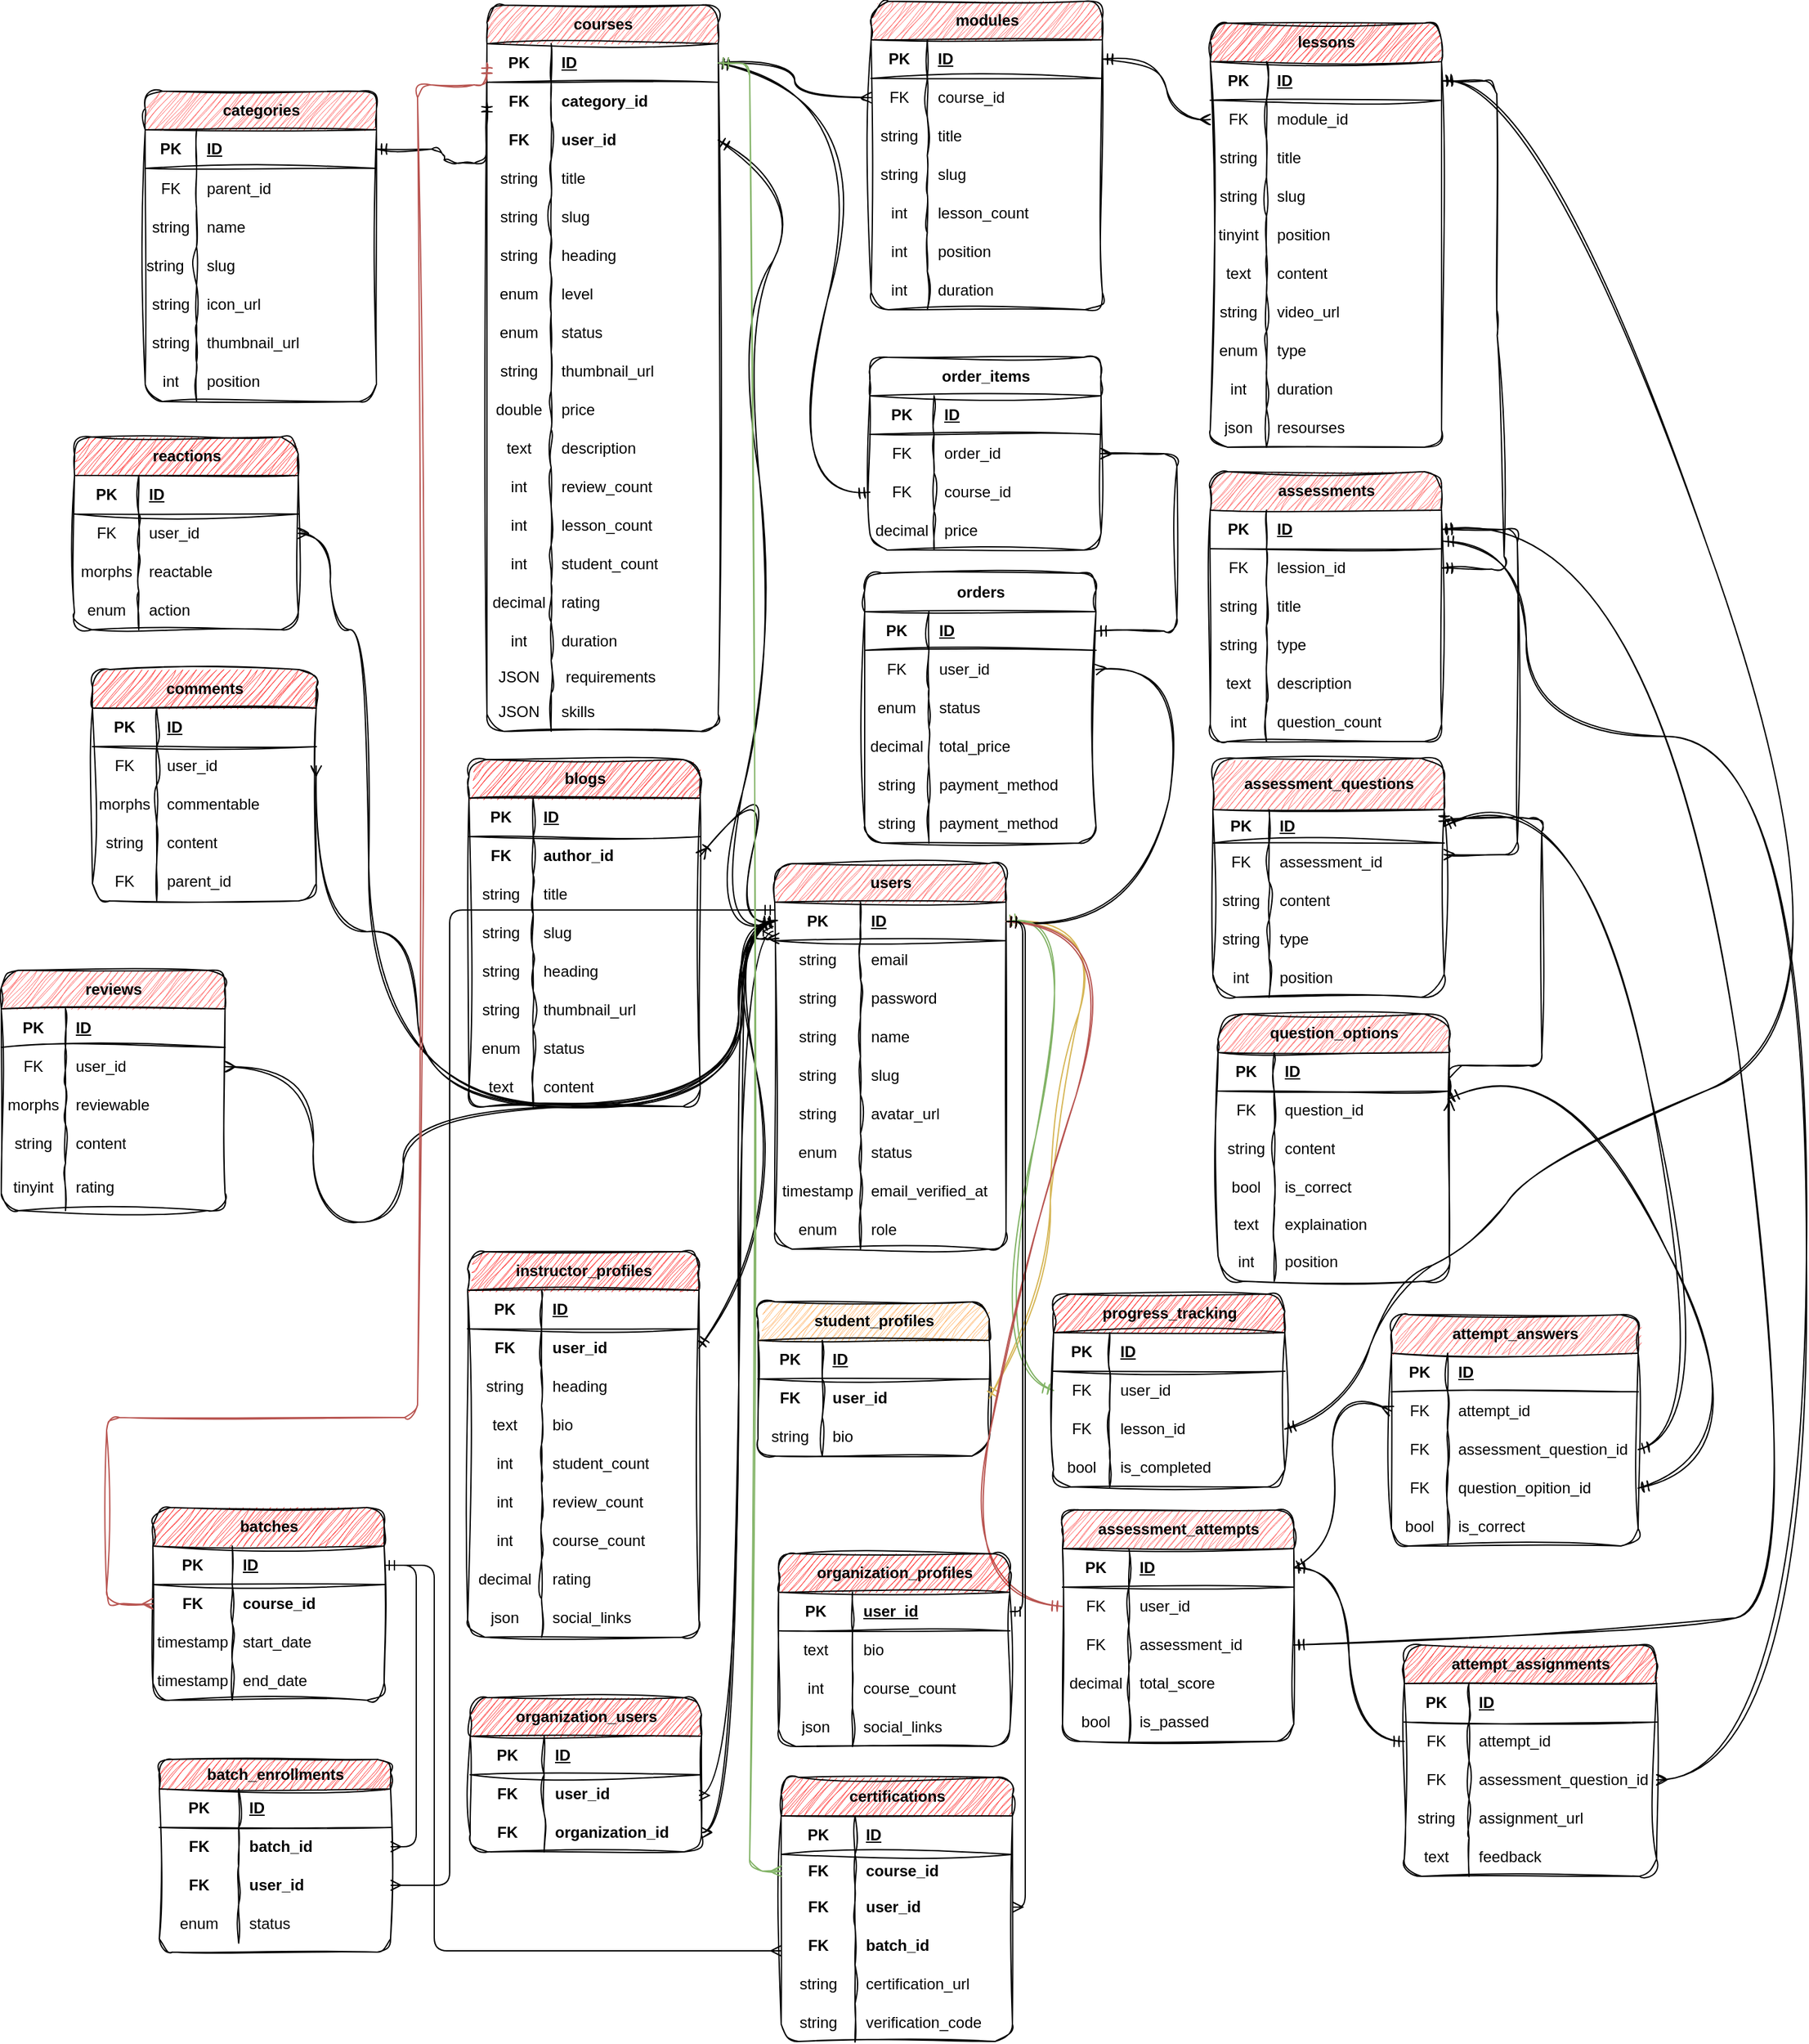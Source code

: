 <mxfile>
    <diagram name="Page-1" id="8sfBj6-S8ZMIWOvM_0YO">
        <mxGraphModel dx="1651" dy="1279" grid="0" gridSize="10" guides="0" tooltips="1" connect="1" arrows="1" fold="1" page="0" pageScale="1" pageWidth="1169" pageHeight="827" background="#FFFFFF" math="0" shadow="0" adaptiveColors="auto">
            <root>
                <mxCell id="0"/>
                <mxCell id="1" parent="0"/>
                <mxCell id="EZoAA0Dr4uuHr_kl8JKa-21" value="instructor_profiles" style="shape=table;startSize=30;container=1;collapsible=1;childLayout=tableLayout;fixedRows=1;rowLines=0;fontStyle=1;align=center;resizeLast=1;html=1;sketch=1;curveFitting=1;jiggle=2;rounded=1;shadow=0;fillColor=#FF3333;" parent="1" vertex="1">
                    <mxGeometry x="223" y="377" width="180" height="300" as="geometry">
                        <mxRectangle x="466" y="-6" width="134" height="30" as="alternateBounds"/>
                    </mxGeometry>
                </mxCell>
                <mxCell id="EZoAA0Dr4uuHr_kl8JKa-22" value="" style="shape=tableRow;horizontal=0;startSize=0;swimlaneHead=0;swimlaneBody=0;fillColor=none;collapsible=0;dropTarget=0;points=[[0,0.5],[1,0.5]];portConstraint=eastwest;top=0;left=0;right=0;bottom=1;sketch=1;curveFitting=1;jiggle=2;rounded=1;shadow=0;" parent="EZoAA0Dr4uuHr_kl8JKa-21" vertex="1">
                    <mxGeometry y="30" width="180" height="30" as="geometry"/>
                </mxCell>
                <mxCell id="EZoAA0Dr4uuHr_kl8JKa-23" value="PK" style="shape=partialRectangle;connectable=0;fillColor=none;top=0;left=0;bottom=0;right=0;fontStyle=1;overflow=hidden;whiteSpace=wrap;html=1;sketch=1;curveFitting=1;jiggle=2;rounded=1;shadow=0;" parent="EZoAA0Dr4uuHr_kl8JKa-22" vertex="1">
                    <mxGeometry width="57.509" height="30" as="geometry">
                        <mxRectangle width="57.509" height="30" as="alternateBounds"/>
                    </mxGeometry>
                </mxCell>
                <mxCell id="EZoAA0Dr4uuHr_kl8JKa-24" value="ID" style="shape=partialRectangle;connectable=0;fillColor=none;top=0;left=0;bottom=0;right=0;align=left;spacingLeft=6;fontStyle=5;overflow=hidden;whiteSpace=wrap;html=1;sketch=1;curveFitting=1;jiggle=2;rounded=1;shadow=0;" parent="EZoAA0Dr4uuHr_kl8JKa-22" vertex="1">
                    <mxGeometry x="57.509" width="122.491" height="30" as="geometry">
                        <mxRectangle width="122.491" height="30" as="alternateBounds"/>
                    </mxGeometry>
                </mxCell>
                <mxCell id="EZoAA0Dr4uuHr_kl8JKa-43" style="shape=tableRow;horizontal=0;startSize=0;swimlaneHead=0;swimlaneBody=0;fillColor=none;collapsible=0;dropTarget=0;points=[[0,0.5],[1,0.5]];portConstraint=eastwest;top=0;left=0;right=0;bottom=0;sketch=1;curveFitting=1;jiggle=2;rounded=1;shadow=0;" parent="EZoAA0Dr4uuHr_kl8JKa-21" vertex="1">
                    <mxGeometry y="60" width="180" height="30" as="geometry"/>
                </mxCell>
                <mxCell id="EZoAA0Dr4uuHr_kl8JKa-44" value="FK" style="shape=partialRectangle;connectable=0;fillColor=none;top=0;left=0;bottom=0;right=0;editable=1;overflow=hidden;whiteSpace=wrap;html=1;align=center;sketch=1;curveFitting=1;jiggle=2;rounded=1;shadow=0;fontStyle=1" parent="EZoAA0Dr4uuHr_kl8JKa-43" vertex="1">
                    <mxGeometry width="57.509" height="30" as="geometry">
                        <mxRectangle width="57.509" height="30" as="alternateBounds"/>
                    </mxGeometry>
                </mxCell>
                <mxCell id="EZoAA0Dr4uuHr_kl8JKa-45" value="user_id" style="shape=partialRectangle;connectable=0;fillColor=none;top=0;left=0;bottom=0;right=0;align=left;spacingLeft=6;overflow=hidden;whiteSpace=wrap;html=1;sketch=1;curveFitting=1;jiggle=2;rounded=1;shadow=0;fontStyle=1" parent="EZoAA0Dr4uuHr_kl8JKa-43" vertex="1">
                    <mxGeometry x="57.509" width="122.491" height="30" as="geometry">
                        <mxRectangle width="122.491" height="30" as="alternateBounds"/>
                    </mxGeometry>
                </mxCell>
                <mxCell id="EZoAA0Dr4uuHr_kl8JKa-25" value="" style="shape=tableRow;horizontal=0;startSize=0;swimlaneHead=0;swimlaneBody=0;fillColor=none;collapsible=0;dropTarget=0;points=[[0,0.5],[1,0.5]];portConstraint=eastwest;top=0;left=0;right=0;bottom=0;sketch=1;curveFitting=1;jiggle=2;rounded=1;shadow=0;" parent="EZoAA0Dr4uuHr_kl8JKa-21" vertex="1">
                    <mxGeometry y="90" width="180" height="30" as="geometry"/>
                </mxCell>
                <mxCell id="EZoAA0Dr4uuHr_kl8JKa-26" value="string" style="shape=partialRectangle;connectable=0;fillColor=none;top=0;left=0;bottom=0;right=0;editable=1;overflow=hidden;whiteSpace=wrap;html=1;align=center;sketch=1;curveFitting=1;jiggle=2;rounded=1;shadow=0;" parent="EZoAA0Dr4uuHr_kl8JKa-25" vertex="1">
                    <mxGeometry width="57.509" height="30" as="geometry">
                        <mxRectangle width="57.509" height="30" as="alternateBounds"/>
                    </mxGeometry>
                </mxCell>
                <mxCell id="EZoAA0Dr4uuHr_kl8JKa-27" value="heading" style="shape=partialRectangle;connectable=0;fillColor=none;top=0;left=0;bottom=0;right=0;align=left;spacingLeft=6;overflow=hidden;whiteSpace=wrap;html=1;sketch=1;curveFitting=1;jiggle=2;rounded=1;shadow=0;" parent="EZoAA0Dr4uuHr_kl8JKa-25" vertex="1">
                    <mxGeometry x="57.509" width="122.491" height="30" as="geometry">
                        <mxRectangle width="122.491" height="30" as="alternateBounds"/>
                    </mxGeometry>
                </mxCell>
                <mxCell id="EZoAA0Dr4uuHr_kl8JKa-40" style="shape=tableRow;horizontal=0;startSize=0;swimlaneHead=0;swimlaneBody=0;fillColor=none;collapsible=0;dropTarget=0;points=[[0,0.5],[1,0.5]];portConstraint=eastwest;top=0;left=0;right=0;bottom=0;sketch=1;curveFitting=1;jiggle=2;rounded=1;shadow=0;" parent="EZoAA0Dr4uuHr_kl8JKa-21" vertex="1">
                    <mxGeometry y="120" width="180" height="30" as="geometry"/>
                </mxCell>
                <mxCell id="EZoAA0Dr4uuHr_kl8JKa-41" value="text" style="shape=partialRectangle;connectable=0;fillColor=none;top=0;left=0;bottom=0;right=0;editable=1;overflow=hidden;whiteSpace=wrap;html=1;align=center;sketch=1;curveFitting=1;jiggle=2;rounded=1;shadow=0;" parent="EZoAA0Dr4uuHr_kl8JKa-40" vertex="1">
                    <mxGeometry width="57.509" height="30" as="geometry">
                        <mxRectangle width="57.509" height="30" as="alternateBounds"/>
                    </mxGeometry>
                </mxCell>
                <mxCell id="EZoAA0Dr4uuHr_kl8JKa-42" value="bio" style="shape=partialRectangle;connectable=0;fillColor=none;top=0;left=0;bottom=0;right=0;align=left;spacingLeft=6;overflow=hidden;whiteSpace=wrap;html=1;sketch=1;curveFitting=1;jiggle=2;rounded=1;shadow=0;" parent="EZoAA0Dr4uuHr_kl8JKa-40" vertex="1">
                    <mxGeometry x="57.509" width="122.491" height="30" as="geometry">
                        <mxRectangle width="122.491" height="30" as="alternateBounds"/>
                    </mxGeometry>
                </mxCell>
                <mxCell id="EZoAA0Dr4uuHr_kl8JKa-31" value="" style="shape=tableRow;horizontal=0;startSize=0;swimlaneHead=0;swimlaneBody=0;fillColor=none;collapsible=0;dropTarget=0;points=[[0,0.5],[1,0.5]];portConstraint=eastwest;top=0;left=0;right=0;bottom=0;sketch=1;curveFitting=1;jiggle=2;rounded=1;shadow=0;" parent="EZoAA0Dr4uuHr_kl8JKa-21" vertex="1">
                    <mxGeometry y="150" width="180" height="30" as="geometry"/>
                </mxCell>
                <mxCell id="EZoAA0Dr4uuHr_kl8JKa-32" value="int" style="shape=partialRectangle;connectable=0;fillColor=none;top=0;left=0;bottom=0;right=0;editable=1;overflow=hidden;whiteSpace=wrap;html=1;sketch=1;curveFitting=1;jiggle=2;rounded=1;shadow=0;" parent="EZoAA0Dr4uuHr_kl8JKa-31" vertex="1">
                    <mxGeometry width="57.509" height="30" as="geometry">
                        <mxRectangle width="57.509" height="30" as="alternateBounds"/>
                    </mxGeometry>
                </mxCell>
                <mxCell id="EZoAA0Dr4uuHr_kl8JKa-33" value="student_count" style="shape=partialRectangle;connectable=0;fillColor=none;top=0;left=0;bottom=0;right=0;align=left;spacingLeft=6;overflow=hidden;whiteSpace=wrap;html=1;sketch=1;curveFitting=1;jiggle=2;rounded=1;shadow=0;" parent="EZoAA0Dr4uuHr_kl8JKa-31" vertex="1">
                    <mxGeometry x="57.509" width="122.491" height="30" as="geometry">
                        <mxRectangle width="122.491" height="30" as="alternateBounds"/>
                    </mxGeometry>
                </mxCell>
                <mxCell id="EZoAA0Dr4uuHr_kl8JKa-34" style="shape=tableRow;horizontal=0;startSize=0;swimlaneHead=0;swimlaneBody=0;fillColor=none;collapsible=0;dropTarget=0;points=[[0,0.5],[1,0.5]];portConstraint=eastwest;top=0;left=0;right=0;bottom=0;sketch=1;curveFitting=1;jiggle=2;rounded=1;shadow=0;" parent="EZoAA0Dr4uuHr_kl8JKa-21" vertex="1">
                    <mxGeometry y="180" width="180" height="30" as="geometry"/>
                </mxCell>
                <mxCell id="EZoAA0Dr4uuHr_kl8JKa-35" value="int" style="shape=partialRectangle;connectable=0;fillColor=none;top=0;left=0;bottom=0;right=0;editable=1;overflow=hidden;whiteSpace=wrap;html=1;sketch=1;curveFitting=1;jiggle=2;rounded=1;shadow=0;" parent="EZoAA0Dr4uuHr_kl8JKa-34" vertex="1">
                    <mxGeometry width="57.509" height="30" as="geometry">
                        <mxRectangle width="57.509" height="30" as="alternateBounds"/>
                    </mxGeometry>
                </mxCell>
                <mxCell id="EZoAA0Dr4uuHr_kl8JKa-36" value="review_count" style="shape=partialRectangle;connectable=0;fillColor=none;top=0;left=0;bottom=0;right=0;align=left;spacingLeft=6;overflow=hidden;whiteSpace=wrap;html=1;sketch=1;curveFitting=1;jiggle=2;rounded=1;shadow=0;" parent="EZoAA0Dr4uuHr_kl8JKa-34" vertex="1">
                    <mxGeometry x="57.509" width="122.491" height="30" as="geometry">
                        <mxRectangle width="122.491" height="30" as="alternateBounds"/>
                    </mxGeometry>
                </mxCell>
                <mxCell id="426" style="shape=tableRow;horizontal=0;startSize=0;swimlaneHead=0;swimlaneBody=0;fillColor=none;collapsible=0;dropTarget=0;points=[[0,0.5],[1,0.5]];portConstraint=eastwest;top=0;left=0;right=0;bottom=0;sketch=1;curveFitting=1;jiggle=2;rounded=1;shadow=0;" parent="EZoAA0Dr4uuHr_kl8JKa-21" vertex="1">
                    <mxGeometry y="210" width="180" height="30" as="geometry"/>
                </mxCell>
                <mxCell id="427" value="int" style="shape=partialRectangle;connectable=0;fillColor=none;top=0;left=0;bottom=0;right=0;editable=1;overflow=hidden;whiteSpace=wrap;html=1;sketch=1;curveFitting=1;jiggle=2;rounded=1;shadow=0;" parent="426" vertex="1">
                    <mxGeometry width="57.509" height="30" as="geometry">
                        <mxRectangle width="57.509" height="30" as="alternateBounds"/>
                    </mxGeometry>
                </mxCell>
                <mxCell id="428" value="course_count" style="shape=partialRectangle;connectable=0;fillColor=none;top=0;left=0;bottom=0;right=0;align=left;spacingLeft=6;overflow=hidden;whiteSpace=wrap;html=1;sketch=1;curveFitting=1;jiggle=2;rounded=1;shadow=0;" parent="426" vertex="1">
                    <mxGeometry x="57.509" width="122.491" height="30" as="geometry">
                        <mxRectangle width="122.491" height="30" as="alternateBounds"/>
                    </mxGeometry>
                </mxCell>
                <mxCell id="EZoAA0Dr4uuHr_kl8JKa-37" style="shape=tableRow;horizontal=0;startSize=0;swimlaneHead=0;swimlaneBody=0;fillColor=none;collapsible=0;dropTarget=0;points=[[0,0.5],[1,0.5]];portConstraint=eastwest;top=0;left=0;right=0;bottom=0;sketch=1;curveFitting=1;jiggle=2;rounded=1;shadow=0;" parent="EZoAA0Dr4uuHr_kl8JKa-21" vertex="1">
                    <mxGeometry y="240" width="180" height="30" as="geometry"/>
                </mxCell>
                <mxCell id="EZoAA0Dr4uuHr_kl8JKa-38" value="decimal" style="shape=partialRectangle;connectable=0;fillColor=none;top=0;left=0;bottom=0;right=0;editable=1;overflow=hidden;whiteSpace=wrap;html=1;sketch=1;curveFitting=1;jiggle=2;rounded=1;shadow=0;" parent="EZoAA0Dr4uuHr_kl8JKa-37" vertex="1">
                    <mxGeometry width="57.509" height="30" as="geometry">
                        <mxRectangle width="57.509" height="30" as="alternateBounds"/>
                    </mxGeometry>
                </mxCell>
                <mxCell id="EZoAA0Dr4uuHr_kl8JKa-39" value="rating" style="shape=partialRectangle;connectable=0;fillColor=none;top=0;left=0;bottom=0;right=0;align=left;spacingLeft=6;overflow=hidden;whiteSpace=wrap;html=1;sketch=1;curveFitting=1;jiggle=2;rounded=1;shadow=0;" parent="EZoAA0Dr4uuHr_kl8JKa-37" vertex="1">
                    <mxGeometry x="57.509" width="122.491" height="30" as="geometry">
                        <mxRectangle width="122.491" height="30" as="alternateBounds"/>
                    </mxGeometry>
                </mxCell>
                <mxCell id="EZoAA0Dr4uuHr_kl8JKa-46" style="shape=tableRow;horizontal=0;startSize=0;swimlaneHead=0;swimlaneBody=0;fillColor=none;collapsible=0;dropTarget=0;points=[[0,0.5],[1,0.5]];portConstraint=eastwest;top=0;left=0;right=0;bottom=0;sketch=1;curveFitting=1;jiggle=2;rounded=1;shadow=0;" parent="EZoAA0Dr4uuHr_kl8JKa-21" vertex="1">
                    <mxGeometry y="270" width="180" height="30" as="geometry"/>
                </mxCell>
                <mxCell id="EZoAA0Dr4uuHr_kl8JKa-47" value="json" style="shape=partialRectangle;connectable=0;fillColor=none;top=0;left=0;bottom=0;right=0;editable=1;overflow=hidden;whiteSpace=wrap;html=1;sketch=1;curveFitting=1;jiggle=2;rounded=1;shadow=0;" parent="EZoAA0Dr4uuHr_kl8JKa-46" vertex="1">
                    <mxGeometry width="57.509" height="30" as="geometry">
                        <mxRectangle width="57.509" height="30" as="alternateBounds"/>
                    </mxGeometry>
                </mxCell>
                <mxCell id="EZoAA0Dr4uuHr_kl8JKa-48" value="social_links" style="shape=partialRectangle;connectable=0;fillColor=none;top=0;left=0;bottom=0;right=0;align=left;spacingLeft=6;overflow=hidden;whiteSpace=wrap;html=1;sketch=1;curveFitting=1;jiggle=2;rounded=1;shadow=0;" parent="EZoAA0Dr4uuHr_kl8JKa-46" vertex="1">
                    <mxGeometry x="57.509" width="122.491" height="30" as="geometry">
                        <mxRectangle width="122.491" height="30" as="alternateBounds"/>
                    </mxGeometry>
                </mxCell>
                <mxCell id="mHdAhCwSUMCvp98cK4Jd-3" value="courses" style="shape=table;startSize=30;container=1;collapsible=1;childLayout=tableLayout;fixedRows=1;rowLines=0;fontStyle=1;align=center;resizeLast=1;html=1;sketch=1;curveFitting=1;jiggle=2;rounded=1;shadow=0;fillColor=#FF6666;" parent="1" vertex="1">
                    <mxGeometry x="238" y="-593" width="180" height="565.167" as="geometry">
                        <mxRectangle x="285" y="-490" width="81" height="30" as="alternateBounds"/>
                    </mxGeometry>
                </mxCell>
                <mxCell id="mHdAhCwSUMCvp98cK4Jd-4" value="" style="shape=tableRow;horizontal=0;startSize=0;swimlaneHead=0;swimlaneBody=0;fillColor=none;collapsible=0;dropTarget=0;points=[[0,0.5],[1,0.5]];portConstraint=eastwest;top=0;left=0;right=0;bottom=1;sketch=1;curveFitting=1;jiggle=2;rounded=1;shadow=0;" parent="mHdAhCwSUMCvp98cK4Jd-3" vertex="1">
                    <mxGeometry y="30" width="180" height="30" as="geometry"/>
                </mxCell>
                <mxCell id="mHdAhCwSUMCvp98cK4Jd-5" value="PK" style="shape=partialRectangle;connectable=0;fillColor=none;top=0;left=0;bottom=0;right=0;fontStyle=1;overflow=hidden;whiteSpace=wrap;html=1;sketch=1;curveFitting=1;jiggle=2;rounded=1;shadow=0;" parent="mHdAhCwSUMCvp98cK4Jd-4" vertex="1">
                    <mxGeometry width="50" height="30" as="geometry">
                        <mxRectangle width="50" height="30" as="alternateBounds"/>
                    </mxGeometry>
                </mxCell>
                <mxCell id="mHdAhCwSUMCvp98cK4Jd-6" value="ID" style="shape=partialRectangle;connectable=0;fillColor=none;top=0;left=0;bottom=0;right=0;align=left;spacingLeft=6;fontStyle=5;overflow=hidden;whiteSpace=wrap;html=1;sketch=1;curveFitting=1;jiggle=2;rounded=1;shadow=0;" parent="mHdAhCwSUMCvp98cK4Jd-4" vertex="1">
                    <mxGeometry x="50" width="130" height="30" as="geometry">
                        <mxRectangle width="130" height="30" as="alternateBounds"/>
                    </mxGeometry>
                </mxCell>
                <mxCell id="mHdAhCwSUMCvp98cK4Jd-7" style="shape=tableRow;horizontal=0;startSize=0;swimlaneHead=0;swimlaneBody=0;fillColor=none;collapsible=0;dropTarget=0;points=[[0,0.5],[1,0.5]];portConstraint=eastwest;top=0;left=0;right=0;bottom=0;sketch=1;curveFitting=1;jiggle=2;rounded=1;shadow=0;" parent="mHdAhCwSUMCvp98cK4Jd-3" vertex="1">
                    <mxGeometry y="60" width="180" height="30" as="geometry"/>
                </mxCell>
                <mxCell id="mHdAhCwSUMCvp98cK4Jd-8" value="FK" style="shape=partialRectangle;connectable=0;fillColor=none;top=0;left=0;bottom=0;right=0;editable=1;overflow=hidden;whiteSpace=wrap;html=1;align=center;sketch=1;curveFitting=1;jiggle=2;rounded=1;shadow=0;fontStyle=1" parent="mHdAhCwSUMCvp98cK4Jd-7" vertex="1">
                    <mxGeometry width="50" height="30" as="geometry">
                        <mxRectangle width="50" height="30" as="alternateBounds"/>
                    </mxGeometry>
                </mxCell>
                <mxCell id="mHdAhCwSUMCvp98cK4Jd-9" value="category_id" style="shape=partialRectangle;connectable=0;fillColor=none;top=0;left=0;bottom=0;right=0;align=left;spacingLeft=6;overflow=hidden;whiteSpace=wrap;html=1;sketch=1;curveFitting=1;jiggle=2;rounded=1;shadow=0;fontStyle=1" parent="mHdAhCwSUMCvp98cK4Jd-7" vertex="1">
                    <mxGeometry x="50" width="130" height="30" as="geometry">
                        <mxRectangle width="130" height="30" as="alternateBounds"/>
                    </mxGeometry>
                </mxCell>
                <mxCell id="4" style="shape=tableRow;horizontal=0;startSize=0;swimlaneHead=0;swimlaneBody=0;fillColor=none;collapsible=0;dropTarget=0;points=[[0,0.5],[1,0.5]];portConstraint=eastwest;top=0;left=0;right=0;bottom=0;sketch=1;curveFitting=1;jiggle=2;rounded=1;shadow=0;" parent="mHdAhCwSUMCvp98cK4Jd-3" vertex="1">
                    <mxGeometry y="90" width="180" height="30" as="geometry"/>
                </mxCell>
                <mxCell id="5" value="FK" style="shape=partialRectangle;connectable=0;fillColor=none;top=0;left=0;bottom=0;right=0;editable=1;overflow=hidden;whiteSpace=wrap;html=1;align=center;sketch=1;curveFitting=1;jiggle=2;rounded=1;shadow=0;fontStyle=1" parent="4" vertex="1">
                    <mxGeometry width="50" height="30" as="geometry">
                        <mxRectangle width="50" height="30" as="alternateBounds"/>
                    </mxGeometry>
                </mxCell>
                <mxCell id="6" value="user_id" style="shape=partialRectangle;connectable=0;fillColor=none;top=0;left=0;bottom=0;right=0;align=left;spacingLeft=6;overflow=hidden;whiteSpace=wrap;html=1;sketch=1;curveFitting=1;jiggle=2;rounded=1;shadow=0;fontStyle=1" parent="4" vertex="1">
                    <mxGeometry x="50" width="130" height="30" as="geometry">
                        <mxRectangle width="130" height="30" as="alternateBounds"/>
                    </mxGeometry>
                </mxCell>
                <mxCell id="40" style="shape=tableRow;horizontal=0;startSize=0;swimlaneHead=0;swimlaneBody=0;fillColor=none;collapsible=0;dropTarget=0;points=[[0,0.5],[1,0.5]];portConstraint=eastwest;top=0;left=0;right=0;bottom=0;sketch=1;curveFitting=1;jiggle=2;rounded=1;shadow=0;" parent="mHdAhCwSUMCvp98cK4Jd-3" vertex="1">
                    <mxGeometry y="120" width="180" height="30" as="geometry"/>
                </mxCell>
                <mxCell id="41" value="string" style="shape=partialRectangle;connectable=0;fillColor=none;top=0;left=0;bottom=0;right=0;editable=1;overflow=hidden;whiteSpace=wrap;html=1;align=center;sketch=1;curveFitting=1;jiggle=2;rounded=1;shadow=0;" parent="40" vertex="1">
                    <mxGeometry width="50" height="30" as="geometry">
                        <mxRectangle width="50" height="30" as="alternateBounds"/>
                    </mxGeometry>
                </mxCell>
                <mxCell id="42" value="title" style="shape=partialRectangle;connectable=0;fillColor=none;top=0;left=0;bottom=0;right=0;align=left;spacingLeft=6;overflow=hidden;whiteSpace=wrap;html=1;sketch=1;curveFitting=1;jiggle=2;rounded=1;shadow=0;" parent="40" vertex="1">
                    <mxGeometry x="50" width="130" height="30" as="geometry">
                        <mxRectangle width="130" height="30" as="alternateBounds"/>
                    </mxGeometry>
                </mxCell>
                <mxCell id="37" style="shape=tableRow;horizontal=0;startSize=0;swimlaneHead=0;swimlaneBody=0;fillColor=none;collapsible=0;dropTarget=0;points=[[0,0.5],[1,0.5]];portConstraint=eastwest;top=0;left=0;right=0;bottom=0;sketch=1;curveFitting=1;jiggle=2;rounded=1;shadow=0;" parent="mHdAhCwSUMCvp98cK4Jd-3" vertex="1">
                    <mxGeometry y="150" width="180" height="30" as="geometry"/>
                </mxCell>
                <mxCell id="38" value="string" style="shape=partialRectangle;connectable=0;fillColor=none;top=0;left=0;bottom=0;right=0;editable=1;overflow=hidden;whiteSpace=wrap;html=1;align=center;sketch=1;curveFitting=1;jiggle=2;rounded=1;shadow=0;" parent="37" vertex="1">
                    <mxGeometry width="50" height="30" as="geometry">
                        <mxRectangle width="50" height="30" as="alternateBounds"/>
                    </mxGeometry>
                </mxCell>
                <mxCell id="39" value="slug" style="shape=partialRectangle;connectable=0;fillColor=none;top=0;left=0;bottom=0;right=0;align=left;spacingLeft=6;overflow=hidden;whiteSpace=wrap;html=1;sketch=1;curveFitting=1;jiggle=2;rounded=1;shadow=0;" parent="37" vertex="1">
                    <mxGeometry x="50" width="130" height="30" as="geometry">
                        <mxRectangle width="130" height="30" as="alternateBounds"/>
                    </mxGeometry>
                </mxCell>
                <mxCell id="mHdAhCwSUMCvp98cK4Jd-10" value="" style="shape=tableRow;horizontal=0;startSize=0;swimlaneHead=0;swimlaneBody=0;fillColor=none;collapsible=0;dropTarget=0;points=[[0,0.5],[1,0.5]];portConstraint=eastwest;top=0;left=0;right=0;bottom=0;sketch=1;curveFitting=1;jiggle=2;rounded=1;shadow=0;" parent="mHdAhCwSUMCvp98cK4Jd-3" vertex="1">
                    <mxGeometry y="180" width="180" height="30" as="geometry"/>
                </mxCell>
                <mxCell id="mHdAhCwSUMCvp98cK4Jd-11" value="string" style="shape=partialRectangle;connectable=0;fillColor=none;top=0;left=0;bottom=0;right=0;editable=1;overflow=hidden;whiteSpace=wrap;html=1;align=center;sketch=1;curveFitting=1;jiggle=2;rounded=1;shadow=0;" parent="mHdAhCwSUMCvp98cK4Jd-10" vertex="1">
                    <mxGeometry width="50" height="30" as="geometry">
                        <mxRectangle width="50" height="30" as="alternateBounds"/>
                    </mxGeometry>
                </mxCell>
                <mxCell id="mHdAhCwSUMCvp98cK4Jd-12" value="heading" style="shape=partialRectangle;connectable=0;fillColor=none;top=0;left=0;bottom=0;right=0;align=left;spacingLeft=6;overflow=hidden;whiteSpace=wrap;html=1;sketch=1;curveFitting=1;jiggle=2;rounded=1;shadow=0;" parent="mHdAhCwSUMCvp98cK4Jd-10" vertex="1">
                    <mxGeometry x="50" width="130" height="30" as="geometry">
                        <mxRectangle width="130" height="30" as="alternateBounds"/>
                    </mxGeometry>
                </mxCell>
                <mxCell id="mHdAhCwSUMCvp98cK4Jd-19" value="" style="shape=tableRow;horizontal=0;startSize=0;swimlaneHead=0;swimlaneBody=0;fillColor=none;collapsible=0;dropTarget=0;points=[[0,0.5],[1,0.5]];portConstraint=eastwest;top=0;left=0;right=0;bottom=0;sketch=1;curveFitting=1;jiggle=2;rounded=1;shadow=0;" parent="mHdAhCwSUMCvp98cK4Jd-3" vertex="1">
                    <mxGeometry y="210" width="180" height="30" as="geometry"/>
                </mxCell>
                <mxCell id="mHdAhCwSUMCvp98cK4Jd-20" value="enum" style="shape=partialRectangle;connectable=0;fillColor=none;top=0;left=0;bottom=0;right=0;editable=1;overflow=hidden;whiteSpace=wrap;html=1;sketch=1;curveFitting=1;jiggle=2;rounded=1;shadow=0;" parent="mHdAhCwSUMCvp98cK4Jd-19" vertex="1">
                    <mxGeometry width="50" height="30" as="geometry">
                        <mxRectangle width="50" height="30" as="alternateBounds"/>
                    </mxGeometry>
                </mxCell>
                <mxCell id="mHdAhCwSUMCvp98cK4Jd-21" value="level" style="shape=partialRectangle;connectable=0;fillColor=none;top=0;left=0;bottom=0;right=0;align=left;spacingLeft=6;overflow=hidden;whiteSpace=wrap;html=1;sketch=1;curveFitting=1;jiggle=2;rounded=1;shadow=0;" parent="mHdAhCwSUMCvp98cK4Jd-19" vertex="1">
                    <mxGeometry x="50" width="130" height="30" as="geometry">
                        <mxRectangle width="130" height="30" as="alternateBounds"/>
                    </mxGeometry>
                </mxCell>
                <mxCell id="512" style="shape=tableRow;horizontal=0;startSize=0;swimlaneHead=0;swimlaneBody=0;fillColor=none;collapsible=0;dropTarget=0;points=[[0,0.5],[1,0.5]];portConstraint=eastwest;top=0;left=0;right=0;bottom=0;sketch=1;curveFitting=1;jiggle=2;rounded=1;shadow=0;" parent="mHdAhCwSUMCvp98cK4Jd-3" vertex="1">
                    <mxGeometry y="240" width="180" height="30" as="geometry"/>
                </mxCell>
                <mxCell id="513" value="enum" style="shape=partialRectangle;connectable=0;fillColor=none;top=0;left=0;bottom=0;right=0;editable=1;overflow=hidden;whiteSpace=wrap;html=1;sketch=1;curveFitting=1;jiggle=2;rounded=1;shadow=0;" parent="512" vertex="1">
                    <mxGeometry width="50" height="30" as="geometry">
                        <mxRectangle width="50" height="30" as="alternateBounds"/>
                    </mxGeometry>
                </mxCell>
                <mxCell id="514" value="status" style="shape=partialRectangle;connectable=0;fillColor=none;top=0;left=0;bottom=0;right=0;align=left;spacingLeft=6;overflow=hidden;whiteSpace=wrap;html=1;sketch=1;curveFitting=1;jiggle=2;rounded=1;shadow=0;" parent="512" vertex="1">
                    <mxGeometry x="50" width="130" height="30" as="geometry">
                        <mxRectangle width="130" height="30" as="alternateBounds"/>
                    </mxGeometry>
                </mxCell>
                <mxCell id="8" style="shape=tableRow;horizontal=0;startSize=0;swimlaneHead=0;swimlaneBody=0;fillColor=none;collapsible=0;dropTarget=0;points=[[0,0.5],[1,0.5]];portConstraint=eastwest;top=0;left=0;right=0;bottom=0;sketch=1;curveFitting=1;jiggle=2;rounded=1;shadow=0;" parent="mHdAhCwSUMCvp98cK4Jd-3" vertex="1">
                    <mxGeometry y="270" width="180" height="30" as="geometry"/>
                </mxCell>
                <mxCell id="9" value="string" style="shape=partialRectangle;connectable=0;fillColor=none;top=0;left=0;bottom=0;right=0;editable=1;overflow=hidden;whiteSpace=wrap;html=1;sketch=1;curveFitting=1;jiggle=2;rounded=1;shadow=0;" parent="8" vertex="1">
                    <mxGeometry width="50" height="30" as="geometry">
                        <mxRectangle width="50" height="30" as="alternateBounds"/>
                    </mxGeometry>
                </mxCell>
                <mxCell id="10" value="thumbnail_url" style="shape=partialRectangle;connectable=0;fillColor=none;top=0;left=0;bottom=0;right=0;align=left;spacingLeft=6;overflow=hidden;whiteSpace=wrap;html=1;sketch=1;curveFitting=1;jiggle=2;rounded=1;shadow=0;" parent="8" vertex="1">
                    <mxGeometry x="50" width="130" height="30" as="geometry">
                        <mxRectangle width="130" height="30" as="alternateBounds"/>
                    </mxGeometry>
                </mxCell>
                <mxCell id="mHdAhCwSUMCvp98cK4Jd-13" style="shape=tableRow;horizontal=0;startSize=0;swimlaneHead=0;swimlaneBody=0;fillColor=none;collapsible=0;dropTarget=0;points=[[0,0.5],[1,0.5]];portConstraint=eastwest;top=0;left=0;right=0;bottom=0;sketch=1;curveFitting=1;jiggle=2;rounded=1;shadow=0;" parent="mHdAhCwSUMCvp98cK4Jd-3" vertex="1">
                    <mxGeometry y="300" width="180" height="30" as="geometry"/>
                </mxCell>
                <mxCell id="mHdAhCwSUMCvp98cK4Jd-14" value="double" style="shape=partialRectangle;connectable=0;fillColor=none;top=0;left=0;bottom=0;right=0;editable=1;overflow=hidden;whiteSpace=wrap;html=1;align=center;sketch=1;curveFitting=1;jiggle=2;rounded=1;shadow=0;" parent="mHdAhCwSUMCvp98cK4Jd-13" vertex="1">
                    <mxGeometry width="50" height="30" as="geometry">
                        <mxRectangle width="50" height="30" as="alternateBounds"/>
                    </mxGeometry>
                </mxCell>
                <mxCell id="mHdAhCwSUMCvp98cK4Jd-15" value="price" style="shape=partialRectangle;connectable=0;fillColor=none;top=0;left=0;bottom=0;right=0;align=left;spacingLeft=6;overflow=hidden;whiteSpace=wrap;html=1;sketch=1;curveFitting=1;jiggle=2;rounded=1;shadow=0;" parent="mHdAhCwSUMCvp98cK4Jd-13" vertex="1">
                    <mxGeometry x="50" width="130" height="30" as="geometry">
                        <mxRectangle width="130" height="30" as="alternateBounds"/>
                    </mxGeometry>
                </mxCell>
                <mxCell id="mHdAhCwSUMCvp98cK4Jd-16" value="" style="shape=tableRow;horizontal=0;startSize=0;swimlaneHead=0;swimlaneBody=0;fillColor=none;collapsible=0;dropTarget=0;points=[[0,0.5],[1,0.5]];portConstraint=eastwest;top=0;left=0;right=0;bottom=0;sketch=1;curveFitting=1;jiggle=2;rounded=1;shadow=0;" parent="mHdAhCwSUMCvp98cK4Jd-3" vertex="1">
                    <mxGeometry y="330" width="180" height="30" as="geometry"/>
                </mxCell>
                <mxCell id="mHdAhCwSUMCvp98cK4Jd-17" value="text" style="shape=partialRectangle;connectable=0;fillColor=none;top=0;left=0;bottom=0;right=0;editable=1;overflow=hidden;whiteSpace=wrap;html=1;sketch=1;curveFitting=1;jiggle=2;rounded=1;shadow=0;" parent="mHdAhCwSUMCvp98cK4Jd-16" vertex="1">
                    <mxGeometry width="50" height="30" as="geometry">
                        <mxRectangle width="50" height="30" as="alternateBounds"/>
                    </mxGeometry>
                </mxCell>
                <mxCell id="mHdAhCwSUMCvp98cK4Jd-18" value="description" style="shape=partialRectangle;connectable=0;fillColor=none;top=0;left=0;bottom=0;right=0;align=left;spacingLeft=6;overflow=hidden;whiteSpace=wrap;html=1;sketch=1;curveFitting=1;jiggle=2;rounded=1;shadow=0;" parent="mHdAhCwSUMCvp98cK4Jd-16" vertex="1">
                    <mxGeometry x="50" width="130" height="30" as="geometry">
                        <mxRectangle width="130" height="30" as="alternateBounds"/>
                    </mxGeometry>
                </mxCell>
                <mxCell id="mHdAhCwSUMCvp98cK4Jd-22" style="shape=tableRow;horizontal=0;startSize=0;swimlaneHead=0;swimlaneBody=0;fillColor=none;collapsible=0;dropTarget=0;points=[[0,0.5],[1,0.5]];portConstraint=eastwest;top=0;left=0;right=0;bottom=0;sketch=1;curveFitting=1;jiggle=2;rounded=1;shadow=0;" parent="mHdAhCwSUMCvp98cK4Jd-3" vertex="1">
                    <mxGeometry y="360" width="180" height="30" as="geometry"/>
                </mxCell>
                <mxCell id="mHdAhCwSUMCvp98cK4Jd-23" value="int" style="shape=partialRectangle;connectable=0;fillColor=none;top=0;left=0;bottom=0;right=0;editable=1;overflow=hidden;whiteSpace=wrap;html=1;sketch=1;curveFitting=1;jiggle=2;rounded=1;shadow=0;" parent="mHdAhCwSUMCvp98cK4Jd-22" vertex="1">
                    <mxGeometry width="50" height="30" as="geometry">
                        <mxRectangle width="50" height="30" as="alternateBounds"/>
                    </mxGeometry>
                </mxCell>
                <mxCell id="mHdAhCwSUMCvp98cK4Jd-24" value="review_count" style="shape=partialRectangle;connectable=0;fillColor=none;top=0;left=0;bottom=0;right=0;align=left;spacingLeft=6;overflow=hidden;whiteSpace=wrap;html=1;sketch=1;curveFitting=1;jiggle=2;rounded=1;shadow=0;" parent="mHdAhCwSUMCvp98cK4Jd-22" vertex="1">
                    <mxGeometry x="50" width="130" height="30" as="geometry">
                        <mxRectangle width="130" height="30" as="alternateBounds"/>
                    </mxGeometry>
                </mxCell>
                <mxCell id="435" style="shape=tableRow;horizontal=0;startSize=0;swimlaneHead=0;swimlaneBody=0;fillColor=none;collapsible=0;dropTarget=0;points=[[0,0.5],[1,0.5]];portConstraint=eastwest;top=0;left=0;right=0;bottom=0;sketch=1;curveFitting=1;jiggle=2;rounded=1;shadow=0;" parent="mHdAhCwSUMCvp98cK4Jd-3" vertex="1">
                    <mxGeometry y="390" width="180" height="30" as="geometry"/>
                </mxCell>
                <mxCell id="436" value="int" style="shape=partialRectangle;connectable=0;fillColor=none;top=0;left=0;bottom=0;right=0;editable=1;overflow=hidden;whiteSpace=wrap;html=1;sketch=1;curveFitting=1;jiggle=2;rounded=1;shadow=0;" parent="435" vertex="1">
                    <mxGeometry width="50" height="30" as="geometry">
                        <mxRectangle width="50" height="30" as="alternateBounds"/>
                    </mxGeometry>
                </mxCell>
                <mxCell id="437" value="lesson_count" style="shape=partialRectangle;connectable=0;fillColor=none;top=0;left=0;bottom=0;right=0;align=left;spacingLeft=6;overflow=hidden;whiteSpace=wrap;html=1;sketch=1;curveFitting=1;jiggle=2;rounded=1;shadow=0;" parent="435" vertex="1">
                    <mxGeometry x="50" width="130" height="30" as="geometry">
                        <mxRectangle width="130" height="30" as="alternateBounds"/>
                    </mxGeometry>
                </mxCell>
                <mxCell id="735" style="shape=tableRow;horizontal=0;startSize=0;swimlaneHead=0;swimlaneBody=0;fillColor=none;collapsible=0;dropTarget=0;points=[[0,0.5],[1,0.5]];portConstraint=eastwest;top=0;left=0;right=0;bottom=0;sketch=1;curveFitting=1;jiggle=2;rounded=1;shadow=0;" parent="mHdAhCwSUMCvp98cK4Jd-3" vertex="1">
                    <mxGeometry y="420" width="180" height="30" as="geometry"/>
                </mxCell>
                <mxCell id="736" value="int" style="shape=partialRectangle;connectable=0;fillColor=none;top=0;left=0;bottom=0;right=0;editable=1;overflow=hidden;whiteSpace=wrap;html=1;sketch=1;curveFitting=1;jiggle=2;rounded=1;shadow=0;" parent="735" vertex="1">
                    <mxGeometry width="50" height="30" as="geometry">
                        <mxRectangle width="50" height="30" as="alternateBounds"/>
                    </mxGeometry>
                </mxCell>
                <mxCell id="737" value="student_count" style="shape=partialRectangle;connectable=0;fillColor=none;top=0;left=0;bottom=0;right=0;align=left;spacingLeft=6;overflow=hidden;whiteSpace=wrap;html=1;sketch=1;curveFitting=1;jiggle=2;rounded=1;shadow=0;" parent="735" vertex="1">
                    <mxGeometry x="50" width="130" height="30" as="geometry">
                        <mxRectangle width="130" height="30" as="alternateBounds"/>
                    </mxGeometry>
                </mxCell>
                <mxCell id="438" style="shape=tableRow;horizontal=0;startSize=0;swimlaneHead=0;swimlaneBody=0;fillColor=none;collapsible=0;dropTarget=0;points=[[0,0.5],[1,0.5]];portConstraint=eastwest;top=0;left=0;right=0;bottom=0;sketch=1;curveFitting=1;jiggle=2;rounded=1;shadow=0;" parent="mHdAhCwSUMCvp98cK4Jd-3" vertex="1">
                    <mxGeometry y="450" width="180" height="30" as="geometry"/>
                </mxCell>
                <mxCell id="439" value="decimal" style="shape=partialRectangle;connectable=0;fillColor=none;top=0;left=0;bottom=0;right=0;editable=1;overflow=hidden;whiteSpace=wrap;html=1;sketch=1;curveFitting=1;jiggle=2;rounded=1;shadow=0;" parent="438" vertex="1">
                    <mxGeometry width="50" height="30" as="geometry">
                        <mxRectangle width="50" height="30" as="alternateBounds"/>
                    </mxGeometry>
                </mxCell>
                <mxCell id="440" value="rating" style="shape=partialRectangle;connectable=0;fillColor=none;top=0;left=0;bottom=0;right=0;align=left;spacingLeft=6;overflow=hidden;whiteSpace=wrap;html=1;sketch=1;curveFitting=1;jiggle=2;rounded=1;shadow=0;" parent="438" vertex="1">
                    <mxGeometry x="50" width="130" height="30" as="geometry">
                        <mxRectangle width="130" height="30" as="alternateBounds"/>
                    </mxGeometry>
                </mxCell>
                <mxCell id="55" style="shape=tableRow;horizontal=0;startSize=0;swimlaneHead=0;swimlaneBody=0;fillColor=none;collapsible=0;dropTarget=0;points=[[0,0.5],[1,0.5]];portConstraint=eastwest;top=0;left=0;right=0;bottom=0;sketch=1;curveFitting=1;jiggle=2;rounded=1;shadow=0;" parent="mHdAhCwSUMCvp98cK4Jd-3" vertex="1">
                    <mxGeometry y="480" width="180" height="30" as="geometry"/>
                </mxCell>
                <mxCell id="56" value="int" style="shape=partialRectangle;connectable=0;fillColor=none;top=0;left=0;bottom=0;right=0;editable=1;overflow=hidden;whiteSpace=wrap;html=1;sketch=1;curveFitting=1;jiggle=2;rounded=1;shadow=0;" parent="55" vertex="1">
                    <mxGeometry width="50" height="30" as="geometry">
                        <mxRectangle width="50" height="30" as="alternateBounds"/>
                    </mxGeometry>
                </mxCell>
                <mxCell id="57" value="duration" style="shape=partialRectangle;connectable=0;fillColor=none;top=0;left=0;bottom=0;right=0;align=left;spacingLeft=6;overflow=hidden;whiteSpace=wrap;html=1;sketch=1;curveFitting=1;jiggle=2;rounded=1;shadow=0;" parent="55" vertex="1">
                    <mxGeometry x="50" width="130" height="30" as="geometry">
                        <mxRectangle width="130" height="30" as="alternateBounds"/>
                    </mxGeometry>
                </mxCell>
                <mxCell id="mHdAhCwSUMCvp98cK4Jd-25" style="shape=tableRow;horizontal=0;startSize=0;swimlaneHead=0;swimlaneBody=0;fillColor=none;collapsible=0;dropTarget=0;points=[[0,0.5],[1,0.5]];portConstraint=eastwest;top=0;left=0;right=0;bottom=0;sketch=1;curveFitting=1;jiggle=2;rounded=1;shadow=0;" parent="mHdAhCwSUMCvp98cK4Jd-3" vertex="1">
                    <mxGeometry y="510" width="180" height="25" as="geometry"/>
                </mxCell>
                <mxCell id="mHdAhCwSUMCvp98cK4Jd-26" value="JSON" style="shape=partialRectangle;connectable=0;fillColor=none;top=0;left=0;bottom=0;right=0;editable=1;overflow=hidden;whiteSpace=wrap;html=1;sketch=1;curveFitting=1;jiggle=2;rounded=1;shadow=0;" parent="mHdAhCwSUMCvp98cK4Jd-25" vertex="1">
                    <mxGeometry width="50" height="25" as="geometry">
                        <mxRectangle width="50" height="25" as="alternateBounds"/>
                    </mxGeometry>
                </mxCell>
                <mxCell id="mHdAhCwSUMCvp98cK4Jd-27" value="&amp;nbsp;requirements" style="shape=partialRectangle;connectable=0;fillColor=none;top=0;left=0;bottom=0;right=0;align=left;spacingLeft=6;overflow=hidden;whiteSpace=wrap;html=1;sketch=1;curveFitting=1;jiggle=2;rounded=1;shadow=0;" parent="mHdAhCwSUMCvp98cK4Jd-25" vertex="1">
                    <mxGeometry x="50" width="130" height="25" as="geometry">
                        <mxRectangle width="130" height="25" as="alternateBounds"/>
                    </mxGeometry>
                </mxCell>
                <mxCell id="mHdAhCwSUMCvp98cK4Jd-28" style="shape=tableRow;horizontal=0;startSize=0;swimlaneHead=0;swimlaneBody=0;fillColor=none;collapsible=0;dropTarget=0;points=[[0,0.5],[1,0.5]];portConstraint=eastwest;top=0;left=0;right=0;bottom=0;sketch=1;curveFitting=1;jiggle=2;rounded=1;shadow=0;" parent="mHdAhCwSUMCvp98cK4Jd-3" vertex="1">
                    <mxGeometry y="535" width="180" height="30" as="geometry"/>
                </mxCell>
                <mxCell id="mHdAhCwSUMCvp98cK4Jd-29" value="JSON" style="shape=partialRectangle;connectable=0;fillColor=none;top=0;left=0;bottom=0;right=0;editable=1;overflow=hidden;whiteSpace=wrap;html=1;sketch=1;curveFitting=1;jiggle=2;rounded=1;shadow=0;" parent="mHdAhCwSUMCvp98cK4Jd-28" vertex="1">
                    <mxGeometry width="50" height="30" as="geometry">
                        <mxRectangle width="50" height="30" as="alternateBounds"/>
                    </mxGeometry>
                </mxCell>
                <mxCell id="mHdAhCwSUMCvp98cK4Jd-30" value="skills" style="shape=partialRectangle;connectable=0;fillColor=none;top=0;left=0;bottom=0;right=0;align=left;spacingLeft=6;overflow=hidden;whiteSpace=wrap;html=1;sketch=1;curveFitting=1;jiggle=2;rounded=1;shadow=0;" parent="mHdAhCwSUMCvp98cK4Jd-28" vertex="1">
                    <mxGeometry x="50" width="130" height="30" as="geometry">
                        <mxRectangle width="130" height="30" as="alternateBounds"/>
                    </mxGeometry>
                </mxCell>
                <mxCell id="mHdAhCwSUMCvp98cK4Jd-31" value="categories" style="shape=table;startSize=30;container=1;collapsible=1;childLayout=tableLayout;fixedRows=1;rowLines=0;fontStyle=1;align=center;resizeLast=1;html=1;sketch=1;curveFitting=1;jiggle=2;rounded=1;shadow=0;fillColor=#FF6666;" parent="1" vertex="1">
                    <mxGeometry x="-28" y="-526" width="180" height="241.479" as="geometry"/>
                </mxCell>
                <mxCell id="mHdAhCwSUMCvp98cK4Jd-32" value="" style="shape=tableRow;horizontal=0;startSize=0;swimlaneHead=0;swimlaneBody=0;fillColor=none;collapsible=0;dropTarget=0;points=[[0,0.5],[1,0.5]];portConstraint=eastwest;top=0;left=0;right=0;bottom=1;sketch=1;curveFitting=1;jiggle=2;rounded=1;shadow=0;" parent="mHdAhCwSUMCvp98cK4Jd-31" vertex="1">
                    <mxGeometry y="30" width="180" height="30" as="geometry"/>
                </mxCell>
                <mxCell id="mHdAhCwSUMCvp98cK4Jd-33" value="PK" style="shape=partialRectangle;connectable=0;fillColor=none;top=0;left=0;bottom=0;right=0;fontStyle=1;overflow=hidden;whiteSpace=wrap;html=1;sketch=1;curveFitting=1;jiggle=2;rounded=1;shadow=0;" parent="mHdAhCwSUMCvp98cK4Jd-32" vertex="1">
                    <mxGeometry width="40" height="30" as="geometry">
                        <mxRectangle width="40" height="30" as="alternateBounds"/>
                    </mxGeometry>
                </mxCell>
                <mxCell id="mHdAhCwSUMCvp98cK4Jd-34" value="ID" style="shape=partialRectangle;connectable=0;fillColor=none;top=0;left=0;bottom=0;right=0;align=left;spacingLeft=6;fontStyle=5;overflow=hidden;whiteSpace=wrap;html=1;sketch=1;curveFitting=1;jiggle=2;rounded=1;shadow=0;" parent="mHdAhCwSUMCvp98cK4Jd-32" vertex="1">
                    <mxGeometry x="40" width="140" height="30" as="geometry">
                        <mxRectangle width="140" height="30" as="alternateBounds"/>
                    </mxGeometry>
                </mxCell>
                <mxCell id="mHdAhCwSUMCvp98cK4Jd-35" value="" style="shape=tableRow;horizontal=0;startSize=0;swimlaneHead=0;swimlaneBody=0;fillColor=none;collapsible=0;dropTarget=0;points=[[0,0.5],[1,0.5]];portConstraint=eastwest;top=0;left=0;right=0;bottom=0;sketch=1;curveFitting=1;jiggle=2;rounded=1;shadow=0;" parent="mHdAhCwSUMCvp98cK4Jd-31" vertex="1">
                    <mxGeometry y="60" width="180" height="31" as="geometry"/>
                </mxCell>
                <mxCell id="mHdAhCwSUMCvp98cK4Jd-36" value="FK" style="shape=partialRectangle;connectable=0;fillColor=none;top=0;left=0;bottom=0;right=0;editable=1;overflow=hidden;whiteSpace=wrap;html=1;align=center;sketch=1;curveFitting=1;jiggle=2;rounded=1;shadow=0;" parent="mHdAhCwSUMCvp98cK4Jd-35" vertex="1">
                    <mxGeometry width="40" height="31" as="geometry">
                        <mxRectangle width="40" height="31" as="alternateBounds"/>
                    </mxGeometry>
                </mxCell>
                <mxCell id="mHdAhCwSUMCvp98cK4Jd-37" value="parent_id" style="shape=partialRectangle;connectable=0;fillColor=none;top=0;left=0;bottom=0;right=0;align=left;spacingLeft=6;overflow=hidden;whiteSpace=wrap;html=1;sketch=1;curveFitting=1;jiggle=2;rounded=1;shadow=0;" parent="mHdAhCwSUMCvp98cK4Jd-35" vertex="1">
                    <mxGeometry x="40" width="140" height="31" as="geometry">
                        <mxRectangle width="140" height="31" as="alternateBounds"/>
                    </mxGeometry>
                </mxCell>
                <mxCell id="mHdAhCwSUMCvp98cK4Jd-38" value="" style="shape=tableRow;horizontal=0;startSize=0;swimlaneHead=0;swimlaneBody=0;fillColor=none;collapsible=0;dropTarget=0;points=[[0,0.5],[1,0.5]];portConstraint=eastwest;top=0;left=0;right=0;bottom=0;sketch=1;curveFitting=1;jiggle=2;rounded=1;shadow=0;" parent="mHdAhCwSUMCvp98cK4Jd-31" vertex="1">
                    <mxGeometry y="91" width="180" height="30" as="geometry"/>
                </mxCell>
                <mxCell id="mHdAhCwSUMCvp98cK4Jd-39" value="string" style="shape=partialRectangle;connectable=0;fillColor=none;top=0;left=0;bottom=0;right=0;editable=1;overflow=hidden;whiteSpace=wrap;html=1;sketch=1;curveFitting=1;jiggle=2;rounded=1;shadow=0;" parent="mHdAhCwSUMCvp98cK4Jd-38" vertex="1">
                    <mxGeometry width="40" height="30" as="geometry">
                        <mxRectangle width="40" height="30" as="alternateBounds"/>
                    </mxGeometry>
                </mxCell>
                <mxCell id="mHdAhCwSUMCvp98cK4Jd-40" value="name" style="shape=partialRectangle;connectable=0;fillColor=none;top=0;left=0;bottom=0;right=0;align=left;spacingLeft=6;overflow=hidden;whiteSpace=wrap;html=1;sketch=1;curveFitting=1;jiggle=2;rounded=1;shadow=0;" parent="mHdAhCwSUMCvp98cK4Jd-38" vertex="1">
                    <mxGeometry x="40" width="140" height="30" as="geometry">
                        <mxRectangle width="140" height="30" as="alternateBounds"/>
                    </mxGeometry>
                </mxCell>
                <mxCell id="432" style="shape=tableRow;horizontal=0;startSize=0;swimlaneHead=0;swimlaneBody=0;fillColor=none;collapsible=0;dropTarget=0;points=[[0,0.5],[1,0.5]];portConstraint=eastwest;top=0;left=0;right=0;bottom=0;sketch=1;curveFitting=1;jiggle=2;rounded=1;shadow=0;" parent="mHdAhCwSUMCvp98cK4Jd-31" vertex="1">
                    <mxGeometry y="121" width="180" height="30" as="geometry"/>
                </mxCell>
                <mxCell id="433" value="string&lt;span style=&quot;white-space: pre;&quot;&gt;&#x9;&lt;/span&gt;slug" style="shape=partialRectangle;connectable=0;fillColor=none;top=0;left=0;bottom=0;right=0;editable=1;overflow=hidden;whiteSpace=wrap;html=1;sketch=1;curveFitting=1;jiggle=2;rounded=1;shadow=0;" parent="432" vertex="1">
                    <mxGeometry width="40" height="30" as="geometry">
                        <mxRectangle width="40" height="30" as="alternateBounds"/>
                    </mxGeometry>
                </mxCell>
                <mxCell id="434" value="slug" style="shape=partialRectangle;connectable=0;fillColor=none;top=0;left=0;bottom=0;right=0;align=left;spacingLeft=6;overflow=hidden;whiteSpace=wrap;html=1;sketch=1;curveFitting=1;jiggle=2;rounded=1;shadow=0;" parent="432" vertex="1">
                    <mxGeometry x="40" width="140" height="30" as="geometry">
                        <mxRectangle width="140" height="30" as="alternateBounds"/>
                    </mxGeometry>
                </mxCell>
                <mxCell id="mHdAhCwSUMCvp98cK4Jd-41" value="" style="shape=tableRow;horizontal=0;startSize=0;swimlaneHead=0;swimlaneBody=0;fillColor=none;collapsible=0;dropTarget=0;points=[[0,0.5],[1,0.5]];portConstraint=eastwest;top=0;left=0;right=0;bottom=0;sketch=1;curveFitting=1;jiggle=2;rounded=1;shadow=0;" parent="mHdAhCwSUMCvp98cK4Jd-31" vertex="1">
                    <mxGeometry y="151" width="180" height="30" as="geometry"/>
                </mxCell>
                <mxCell id="mHdAhCwSUMCvp98cK4Jd-42" value="string" style="shape=partialRectangle;connectable=0;fillColor=none;top=0;left=0;bottom=0;right=0;editable=1;overflow=hidden;whiteSpace=wrap;html=1;sketch=1;curveFitting=1;jiggle=2;rounded=1;shadow=0;" parent="mHdAhCwSUMCvp98cK4Jd-41" vertex="1">
                    <mxGeometry width="40" height="30" as="geometry">
                        <mxRectangle width="40" height="30" as="alternateBounds"/>
                    </mxGeometry>
                </mxCell>
                <mxCell id="mHdAhCwSUMCvp98cK4Jd-43" value="icon_url" style="shape=partialRectangle;connectable=0;fillColor=none;top=0;left=0;bottom=0;right=0;align=left;spacingLeft=6;overflow=hidden;whiteSpace=wrap;html=1;sketch=1;curveFitting=1;jiggle=2;rounded=1;shadow=0;" parent="mHdAhCwSUMCvp98cK4Jd-41" vertex="1">
                    <mxGeometry x="40" width="140" height="30" as="geometry">
                        <mxRectangle width="140" height="30" as="alternateBounds"/>
                    </mxGeometry>
                </mxCell>
                <mxCell id="mHdAhCwSUMCvp98cK4Jd-44" style="shape=tableRow;horizontal=0;startSize=0;swimlaneHead=0;swimlaneBody=0;fillColor=none;collapsible=0;dropTarget=0;points=[[0,0.5],[1,0.5]];portConstraint=eastwest;top=0;left=0;right=0;bottom=0;sketch=1;curveFitting=1;jiggle=2;rounded=1;shadow=0;" parent="mHdAhCwSUMCvp98cK4Jd-31" vertex="1">
                    <mxGeometry y="181" width="180" height="30" as="geometry"/>
                </mxCell>
                <mxCell id="mHdAhCwSUMCvp98cK4Jd-45" value="string" style="shape=partialRectangle;connectable=0;fillColor=none;top=0;left=0;bottom=0;right=0;editable=1;overflow=hidden;whiteSpace=wrap;html=1;sketch=1;curveFitting=1;jiggle=2;rounded=1;shadow=0;" parent="mHdAhCwSUMCvp98cK4Jd-44" vertex="1">
                    <mxGeometry width="40" height="30" as="geometry">
                        <mxRectangle width="40" height="30" as="alternateBounds"/>
                    </mxGeometry>
                </mxCell>
                <mxCell id="mHdAhCwSUMCvp98cK4Jd-46" value="thumbnail_url" style="shape=partialRectangle;connectable=0;fillColor=none;top=0;left=0;bottom=0;right=0;align=left;spacingLeft=6;overflow=hidden;whiteSpace=wrap;html=1;sketch=1;curveFitting=1;jiggle=2;rounded=1;shadow=0;" parent="mHdAhCwSUMCvp98cK4Jd-44" vertex="1">
                    <mxGeometry x="40" width="140" height="30" as="geometry">
                        <mxRectangle width="140" height="30" as="alternateBounds"/>
                    </mxGeometry>
                </mxCell>
                <mxCell id="509" style="shape=tableRow;horizontal=0;startSize=0;swimlaneHead=0;swimlaneBody=0;fillColor=none;collapsible=0;dropTarget=0;points=[[0,0.5],[1,0.5]];portConstraint=eastwest;top=0;left=0;right=0;bottom=0;sketch=1;curveFitting=1;jiggle=2;rounded=1;shadow=0;" parent="mHdAhCwSUMCvp98cK4Jd-31" vertex="1">
                    <mxGeometry y="211" width="180" height="30" as="geometry"/>
                </mxCell>
                <mxCell id="510" value="int" style="shape=partialRectangle;connectable=0;fillColor=none;top=0;left=0;bottom=0;right=0;editable=1;overflow=hidden;whiteSpace=wrap;html=1;sketch=1;curveFitting=1;jiggle=2;rounded=1;shadow=0;" parent="509" vertex="1">
                    <mxGeometry width="40" height="30" as="geometry">
                        <mxRectangle width="40" height="30" as="alternateBounds"/>
                    </mxGeometry>
                </mxCell>
                <mxCell id="511" value="position" style="shape=partialRectangle;connectable=0;fillColor=none;top=0;left=0;bottom=0;right=0;align=left;spacingLeft=6;overflow=hidden;whiteSpace=wrap;html=1;sketch=1;curveFitting=1;jiggle=2;rounded=1;shadow=0;" parent="509" vertex="1">
                    <mxGeometry x="40" width="140" height="30" as="geometry">
                        <mxRectangle width="140" height="30" as="alternateBounds"/>
                    </mxGeometry>
                </mxCell>
                <mxCell id="3" style="edgeStyle=orthogonalEdgeStyle;rounded=1;orthogonalLoop=1;jettySize=auto;html=1;exitX=1;exitY=0.5;exitDx=0;exitDy=0;entryX=0;entryY=0.5;entryDx=0;entryDy=0;startArrow=ERmandOne;startFill=0;endArrow=ERmandOne;endFill=0;curved=0;sketch=1;curveFitting=1;jiggle=2;shadow=0;" parent="1" source="mHdAhCwSUMCvp98cK4Jd-32" target="mHdAhCwSUMCvp98cK4Jd-7" edge="1">
                    <mxGeometry relative="1" as="geometry">
                        <Array as="points">
                            <mxPoint x="205" y="-481"/>
                            <mxPoint x="205" y="-470"/>
                        </Array>
                    </mxGeometry>
                </mxCell>
                <mxCell id="11" value="modules" style="shape=table;startSize=30;container=1;collapsible=1;childLayout=tableLayout;fixedRows=1;rowLines=0;fontStyle=1;align=center;resizeLast=1;html=1;sketch=1;curveFitting=1;jiggle=2;rounded=1;shadow=0;fillColor=#FF6666;" parent="1" vertex="1">
                    <mxGeometry x="537" y="-596" width="180" height="240" as="geometry">
                        <mxRectangle x="524" y="-369" width="84" height="30" as="alternateBounds"/>
                    </mxGeometry>
                </mxCell>
                <mxCell id="12" value="" style="shape=tableRow;horizontal=0;startSize=0;swimlaneHead=0;swimlaneBody=0;fillColor=none;collapsible=0;dropTarget=0;points=[[0,0.5],[1,0.5]];portConstraint=eastwest;top=0;left=0;right=0;bottom=1;sketch=1;curveFitting=1;jiggle=2;rounded=1;shadow=0;" parent="11" vertex="1">
                    <mxGeometry y="30" width="180" height="30" as="geometry"/>
                </mxCell>
                <mxCell id="13" value="PK" style="shape=partialRectangle;connectable=0;fillColor=none;top=0;left=0;bottom=0;right=0;fontStyle=1;overflow=hidden;whiteSpace=wrap;html=1;sketch=1;curveFitting=1;jiggle=2;rounded=1;shadow=0;" parent="12" vertex="1">
                    <mxGeometry width="43.75" height="30" as="geometry">
                        <mxRectangle width="43.75" height="30" as="alternateBounds"/>
                    </mxGeometry>
                </mxCell>
                <mxCell id="14" value="ID" style="shape=partialRectangle;connectable=0;fillColor=none;top=0;left=0;bottom=0;right=0;align=left;spacingLeft=6;fontStyle=5;overflow=hidden;whiteSpace=wrap;html=1;sketch=1;curveFitting=1;jiggle=2;rounded=1;shadow=0;" parent="12" vertex="1">
                    <mxGeometry x="43.75" width="136.25" height="30" as="geometry">
                        <mxRectangle width="136.25" height="30" as="alternateBounds"/>
                    </mxGeometry>
                </mxCell>
                <mxCell id="15" value="" style="shape=tableRow;horizontal=0;startSize=0;swimlaneHead=0;swimlaneBody=0;fillColor=none;collapsible=0;dropTarget=0;points=[[0,0.5],[1,0.5]];portConstraint=eastwest;top=0;left=0;right=0;bottom=0;sketch=1;curveFitting=1;jiggle=2;rounded=1;shadow=0;" parent="11" vertex="1">
                    <mxGeometry y="60" width="180" height="30" as="geometry"/>
                </mxCell>
                <mxCell id="16" value="FK" style="shape=partialRectangle;connectable=0;fillColor=none;top=0;left=0;bottom=0;right=0;editable=1;overflow=hidden;whiteSpace=wrap;html=1;sketch=1;curveFitting=1;jiggle=2;rounded=1;shadow=0;" parent="15" vertex="1">
                    <mxGeometry width="43.75" height="30" as="geometry">
                        <mxRectangle width="43.75" height="30" as="alternateBounds"/>
                    </mxGeometry>
                </mxCell>
                <mxCell id="17" value="course_id" style="shape=partialRectangle;connectable=0;fillColor=none;top=0;left=0;bottom=0;right=0;align=left;spacingLeft=6;overflow=hidden;whiteSpace=wrap;html=1;sketch=1;curveFitting=1;jiggle=2;rounded=1;shadow=0;" parent="15" vertex="1">
                    <mxGeometry x="43.75" width="136.25" height="30" as="geometry">
                        <mxRectangle width="136.25" height="30" as="alternateBounds"/>
                    </mxGeometry>
                </mxCell>
                <mxCell id="18" value="" style="shape=tableRow;horizontal=0;startSize=0;swimlaneHead=0;swimlaneBody=0;fillColor=none;collapsible=0;dropTarget=0;points=[[0,0.5],[1,0.5]];portConstraint=eastwest;top=0;left=0;right=0;bottom=0;sketch=1;curveFitting=1;jiggle=2;rounded=1;shadow=0;" parent="11" vertex="1">
                    <mxGeometry y="90" width="180" height="30" as="geometry"/>
                </mxCell>
                <mxCell id="19" value="string" style="shape=partialRectangle;connectable=0;fillColor=none;top=0;left=0;bottom=0;right=0;editable=1;overflow=hidden;whiteSpace=wrap;html=1;sketch=1;curveFitting=1;jiggle=2;rounded=1;shadow=0;" parent="18" vertex="1">
                    <mxGeometry width="43.75" height="30" as="geometry">
                        <mxRectangle width="43.75" height="30" as="alternateBounds"/>
                    </mxGeometry>
                </mxCell>
                <mxCell id="20" value="title" style="shape=partialRectangle;connectable=0;fillColor=none;top=0;left=0;bottom=0;right=0;align=left;spacingLeft=6;overflow=hidden;whiteSpace=wrap;html=1;sketch=1;curveFitting=1;jiggle=2;rounded=1;shadow=0;" parent="18" vertex="1">
                    <mxGeometry x="43.75" width="136.25" height="30" as="geometry">
                        <mxRectangle width="136.25" height="30" as="alternateBounds"/>
                    </mxGeometry>
                </mxCell>
                <mxCell id="441" style="shape=tableRow;horizontal=0;startSize=0;swimlaneHead=0;swimlaneBody=0;fillColor=none;collapsible=0;dropTarget=0;points=[[0,0.5],[1,0.5]];portConstraint=eastwest;top=0;left=0;right=0;bottom=0;sketch=1;curveFitting=1;jiggle=2;rounded=1;shadow=0;" parent="11" vertex="1">
                    <mxGeometry y="120" width="180" height="30" as="geometry"/>
                </mxCell>
                <mxCell id="442" value="string" style="shape=partialRectangle;connectable=0;fillColor=none;top=0;left=0;bottom=0;right=0;editable=1;overflow=hidden;whiteSpace=wrap;html=1;sketch=1;curveFitting=1;jiggle=2;rounded=1;shadow=0;" parent="441" vertex="1">
                    <mxGeometry width="43.75" height="30" as="geometry">
                        <mxRectangle width="43.75" height="30" as="alternateBounds"/>
                    </mxGeometry>
                </mxCell>
                <mxCell id="443" value="slug" style="shape=partialRectangle;connectable=0;fillColor=none;top=0;left=0;bottom=0;right=0;align=left;spacingLeft=6;overflow=hidden;whiteSpace=wrap;html=1;sketch=1;curveFitting=1;jiggle=2;rounded=1;shadow=0;" parent="441" vertex="1">
                    <mxGeometry x="43.75" width="136.25" height="30" as="geometry">
                        <mxRectangle width="136.25" height="30" as="alternateBounds"/>
                    </mxGeometry>
                </mxCell>
                <mxCell id="444" style="shape=tableRow;horizontal=0;startSize=0;swimlaneHead=0;swimlaneBody=0;fillColor=none;collapsible=0;dropTarget=0;points=[[0,0.5],[1,0.5]];portConstraint=eastwest;top=0;left=0;right=0;bottom=0;sketch=1;curveFitting=1;jiggle=2;rounded=1;shadow=0;" parent="11" vertex="1">
                    <mxGeometry y="150" width="180" height="30" as="geometry"/>
                </mxCell>
                <mxCell id="445" value="int" style="shape=partialRectangle;connectable=0;fillColor=none;top=0;left=0;bottom=0;right=0;editable=1;overflow=hidden;whiteSpace=wrap;html=1;sketch=1;curveFitting=1;jiggle=2;rounded=1;shadow=0;" parent="444" vertex="1">
                    <mxGeometry width="43.75" height="30" as="geometry">
                        <mxRectangle width="43.75" height="30" as="alternateBounds"/>
                    </mxGeometry>
                </mxCell>
                <mxCell id="446" value="lesson_count" style="shape=partialRectangle;connectable=0;fillColor=none;top=0;left=0;bottom=0;right=0;align=left;spacingLeft=6;overflow=hidden;whiteSpace=wrap;html=1;sketch=1;curveFitting=1;jiggle=2;rounded=1;shadow=0;" parent="444" vertex="1">
                    <mxGeometry x="43.75" width="136.25" height="30" as="geometry">
                        <mxRectangle width="136.25" height="30" as="alternateBounds"/>
                    </mxGeometry>
                </mxCell>
                <mxCell id="447" style="shape=tableRow;horizontal=0;startSize=0;swimlaneHead=0;swimlaneBody=0;fillColor=none;collapsible=0;dropTarget=0;points=[[0,0.5],[1,0.5]];portConstraint=eastwest;top=0;left=0;right=0;bottom=0;sketch=1;curveFitting=1;jiggle=2;rounded=1;shadow=0;" parent="11" vertex="1">
                    <mxGeometry y="180" width="180" height="30" as="geometry"/>
                </mxCell>
                <mxCell id="448" value="int" style="shape=partialRectangle;connectable=0;fillColor=none;top=0;left=0;bottom=0;right=0;editable=1;overflow=hidden;whiteSpace=wrap;html=1;sketch=1;curveFitting=1;jiggle=2;rounded=1;shadow=0;" parent="447" vertex="1">
                    <mxGeometry width="43.75" height="30" as="geometry">
                        <mxRectangle width="43.75" height="30" as="alternateBounds"/>
                    </mxGeometry>
                </mxCell>
                <mxCell id="449" value="position" style="shape=partialRectangle;connectable=0;fillColor=none;top=0;left=0;bottom=0;right=0;align=left;spacingLeft=6;overflow=hidden;whiteSpace=wrap;html=1;sketch=1;curveFitting=1;jiggle=2;rounded=1;shadow=0;" parent="447" vertex="1">
                    <mxGeometry x="43.75" width="136.25" height="30" as="geometry">
                        <mxRectangle width="136.25" height="30" as="alternateBounds"/>
                    </mxGeometry>
                </mxCell>
                <mxCell id="58" style="shape=tableRow;horizontal=0;startSize=0;swimlaneHead=0;swimlaneBody=0;fillColor=none;collapsible=0;dropTarget=0;points=[[0,0.5],[1,0.5]];portConstraint=eastwest;top=0;left=0;right=0;bottom=0;sketch=1;curveFitting=1;jiggle=2;rounded=1;shadow=0;" parent="11" vertex="1">
                    <mxGeometry y="210" width="180" height="30" as="geometry"/>
                </mxCell>
                <mxCell id="59" value="int" style="shape=partialRectangle;connectable=0;fillColor=none;top=0;left=0;bottom=0;right=0;editable=1;overflow=hidden;whiteSpace=wrap;html=1;sketch=1;curveFitting=1;jiggle=2;rounded=1;shadow=0;" parent="58" vertex="1">
                    <mxGeometry width="43.75" height="30" as="geometry">
                        <mxRectangle width="43.75" height="30" as="alternateBounds"/>
                    </mxGeometry>
                </mxCell>
                <mxCell id="60" value="duration" style="shape=partialRectangle;connectable=0;fillColor=none;top=0;left=0;bottom=0;right=0;align=left;spacingLeft=6;overflow=hidden;whiteSpace=wrap;html=1;sketch=1;curveFitting=1;jiggle=2;rounded=1;shadow=0;" parent="58" vertex="1">
                    <mxGeometry x="43.75" width="136.25" height="30" as="geometry">
                        <mxRectangle width="136.25" height="30" as="alternateBounds"/>
                    </mxGeometry>
                </mxCell>
                <mxCell id="24" value="lessons" style="shape=table;startSize=30;container=1;collapsible=1;childLayout=tableLayout;fixedRows=1;rowLines=0;fontStyle=1;align=center;resizeLast=1;html=1;sketch=1;curveFitting=1;jiggle=2;rounded=1;shadow=0;fillColor=#FF3333;" parent="1" vertex="1">
                    <mxGeometry x="801" y="-579" width="180" height="330" as="geometry">
                        <mxRectangle x="680" y="-336" width="76" height="30" as="alternateBounds"/>
                    </mxGeometry>
                </mxCell>
                <mxCell id="25" value="" style="shape=tableRow;horizontal=0;startSize=0;swimlaneHead=0;swimlaneBody=0;fillColor=none;collapsible=0;dropTarget=0;points=[[0,0.5],[1,0.5]];portConstraint=eastwest;top=0;left=0;right=0;bottom=1;sketch=1;curveFitting=1;jiggle=2;rounded=1;shadow=0;" parent="24" vertex="1">
                    <mxGeometry y="30" width="180" height="30" as="geometry"/>
                </mxCell>
                <mxCell id="26" value="PK" style="shape=partialRectangle;connectable=0;fillColor=none;top=0;left=0;bottom=0;right=0;fontStyle=1;overflow=hidden;whiteSpace=wrap;html=1;sketch=1;curveFitting=1;jiggle=2;rounded=1;shadow=0;" parent="25" vertex="1">
                    <mxGeometry width="43.75" height="30" as="geometry">
                        <mxRectangle width="43.75" height="30" as="alternateBounds"/>
                    </mxGeometry>
                </mxCell>
                <mxCell id="27" value="ID" style="shape=partialRectangle;connectable=0;fillColor=none;top=0;left=0;bottom=0;right=0;align=left;spacingLeft=6;fontStyle=5;overflow=hidden;whiteSpace=wrap;html=1;sketch=1;curveFitting=1;jiggle=2;rounded=1;shadow=0;" parent="25" vertex="1">
                    <mxGeometry x="43.75" width="136.25" height="30" as="geometry">
                        <mxRectangle width="136.25" height="30" as="alternateBounds"/>
                    </mxGeometry>
                </mxCell>
                <mxCell id="28" value="" style="shape=tableRow;horizontal=0;startSize=0;swimlaneHead=0;swimlaneBody=0;fillColor=none;collapsible=0;dropTarget=0;points=[[0,0.5],[1,0.5]];portConstraint=eastwest;top=0;left=0;right=0;bottom=0;sketch=1;curveFitting=1;jiggle=2;rounded=1;shadow=0;" parent="24" vertex="1">
                    <mxGeometry y="60" width="180" height="30" as="geometry"/>
                </mxCell>
                <mxCell id="29" value="FK" style="shape=partialRectangle;connectable=0;fillColor=none;top=0;left=0;bottom=0;right=0;editable=1;overflow=hidden;whiteSpace=wrap;html=1;sketch=1;curveFitting=1;jiggle=2;rounded=1;shadow=0;" parent="28" vertex="1">
                    <mxGeometry width="43.75" height="30" as="geometry">
                        <mxRectangle width="43.75" height="30" as="alternateBounds"/>
                    </mxGeometry>
                </mxCell>
                <mxCell id="30" value="module_id" style="shape=partialRectangle;connectable=0;fillColor=none;top=0;left=0;bottom=0;right=0;align=left;spacingLeft=6;overflow=hidden;whiteSpace=wrap;html=1;sketch=1;curveFitting=1;jiggle=2;rounded=1;shadow=0;" parent="28" vertex="1">
                    <mxGeometry x="43.75" width="136.25" height="30" as="geometry">
                        <mxRectangle width="136.25" height="30" as="alternateBounds"/>
                    </mxGeometry>
                </mxCell>
                <mxCell id="31" value="" style="shape=tableRow;horizontal=0;startSize=0;swimlaneHead=0;swimlaneBody=0;fillColor=none;collapsible=0;dropTarget=0;points=[[0,0.5],[1,0.5]];portConstraint=eastwest;top=0;left=0;right=0;bottom=0;sketch=1;curveFitting=1;jiggle=2;rounded=1;shadow=0;" parent="24" vertex="1">
                    <mxGeometry y="90" width="180" height="30" as="geometry"/>
                </mxCell>
                <mxCell id="32" value="string" style="shape=partialRectangle;connectable=0;fillColor=none;top=0;left=0;bottom=0;right=0;editable=1;overflow=hidden;whiteSpace=wrap;html=1;sketch=1;curveFitting=1;jiggle=2;rounded=1;shadow=0;" parent="31" vertex="1">
                    <mxGeometry width="43.75" height="30" as="geometry">
                        <mxRectangle width="43.75" height="30" as="alternateBounds"/>
                    </mxGeometry>
                </mxCell>
                <mxCell id="33" value="title" style="shape=partialRectangle;connectable=0;fillColor=none;top=0;left=0;bottom=0;right=0;align=left;spacingLeft=6;overflow=hidden;whiteSpace=wrap;html=1;sketch=1;curveFitting=1;jiggle=2;rounded=1;shadow=0;" parent="31" vertex="1">
                    <mxGeometry x="43.75" width="136.25" height="30" as="geometry">
                        <mxRectangle width="136.25" height="30" as="alternateBounds"/>
                    </mxGeometry>
                </mxCell>
                <mxCell id="450" style="shape=tableRow;horizontal=0;startSize=0;swimlaneHead=0;swimlaneBody=0;fillColor=none;collapsible=0;dropTarget=0;points=[[0,0.5],[1,0.5]];portConstraint=eastwest;top=0;left=0;right=0;bottom=0;sketch=1;curveFitting=1;jiggle=2;rounded=1;shadow=0;" parent="24" vertex="1">
                    <mxGeometry y="120" width="180" height="30" as="geometry"/>
                </mxCell>
                <mxCell id="451" value="string" style="shape=partialRectangle;connectable=0;fillColor=none;top=0;left=0;bottom=0;right=0;editable=1;overflow=hidden;whiteSpace=wrap;html=1;sketch=1;curveFitting=1;jiggle=2;rounded=1;shadow=0;" parent="450" vertex="1">
                    <mxGeometry width="43.75" height="30" as="geometry">
                        <mxRectangle width="43.75" height="30" as="alternateBounds"/>
                    </mxGeometry>
                </mxCell>
                <mxCell id="452" value="slug" style="shape=partialRectangle;connectable=0;fillColor=none;top=0;left=0;bottom=0;right=0;align=left;spacingLeft=6;overflow=hidden;whiteSpace=wrap;html=1;sketch=1;curveFitting=1;jiggle=2;rounded=1;shadow=0;" parent="450" vertex="1">
                    <mxGeometry x="43.75" width="136.25" height="30" as="geometry">
                        <mxRectangle width="136.25" height="30" as="alternateBounds"/>
                    </mxGeometry>
                </mxCell>
                <mxCell id="34" value="" style="shape=tableRow;horizontal=0;startSize=0;swimlaneHead=0;swimlaneBody=0;fillColor=none;collapsible=0;dropTarget=0;points=[[0,0.5],[1,0.5]];portConstraint=eastwest;top=0;left=0;right=0;bottom=0;sketch=1;curveFitting=1;jiggle=2;rounded=1;shadow=0;" parent="24" vertex="1">
                    <mxGeometry y="150" width="180" height="30" as="geometry"/>
                </mxCell>
                <mxCell id="35" value="tinyint" style="shape=partialRectangle;connectable=0;fillColor=none;top=0;left=0;bottom=0;right=0;editable=1;overflow=hidden;whiteSpace=wrap;html=1;sketch=1;curveFitting=1;jiggle=2;rounded=1;shadow=0;" parent="34" vertex="1">
                    <mxGeometry width="43.75" height="30" as="geometry">
                        <mxRectangle width="43.75" height="30" as="alternateBounds"/>
                    </mxGeometry>
                </mxCell>
                <mxCell id="36" value="position" style="shape=partialRectangle;connectable=0;fillColor=none;top=0;left=0;bottom=0;right=0;align=left;spacingLeft=6;overflow=hidden;whiteSpace=wrap;html=1;sketch=1;curveFitting=1;jiggle=2;rounded=1;shadow=0;" parent="34" vertex="1">
                    <mxGeometry x="43.75" width="136.25" height="30" as="geometry">
                        <mxRectangle width="136.25" height="30" as="alternateBounds"/>
                    </mxGeometry>
                </mxCell>
                <mxCell id="43" style="shape=tableRow;horizontal=0;startSize=0;swimlaneHead=0;swimlaneBody=0;fillColor=none;collapsible=0;dropTarget=0;points=[[0,0.5],[1,0.5]];portConstraint=eastwest;top=0;left=0;right=0;bottom=0;sketch=1;curveFitting=1;jiggle=2;rounded=1;shadow=0;" parent="24" vertex="1">
                    <mxGeometry y="180" width="180" height="30" as="geometry"/>
                </mxCell>
                <mxCell id="44" value="text" style="shape=partialRectangle;connectable=0;fillColor=none;top=0;left=0;bottom=0;right=0;editable=1;overflow=hidden;whiteSpace=wrap;html=1;sketch=1;curveFitting=1;jiggle=2;rounded=1;shadow=0;" parent="43" vertex="1">
                    <mxGeometry width="43.75" height="30" as="geometry">
                        <mxRectangle width="43.75" height="30" as="alternateBounds"/>
                    </mxGeometry>
                </mxCell>
                <mxCell id="45" value="content" style="shape=partialRectangle;connectable=0;fillColor=none;top=0;left=0;bottom=0;right=0;align=left;spacingLeft=6;overflow=hidden;whiteSpace=wrap;html=1;sketch=1;curveFitting=1;jiggle=2;rounded=1;shadow=0;" parent="43" vertex="1">
                    <mxGeometry x="43.75" width="136.25" height="30" as="geometry">
                        <mxRectangle width="136.25" height="30" as="alternateBounds"/>
                    </mxGeometry>
                </mxCell>
                <mxCell id="49" style="shape=tableRow;horizontal=0;startSize=0;swimlaneHead=0;swimlaneBody=0;fillColor=none;collapsible=0;dropTarget=0;points=[[0,0.5],[1,0.5]];portConstraint=eastwest;top=0;left=0;right=0;bottom=0;sketch=1;curveFitting=1;jiggle=2;rounded=1;shadow=0;" parent="24" vertex="1">
                    <mxGeometry y="210" width="180" height="30" as="geometry"/>
                </mxCell>
                <mxCell id="50" value="string" style="shape=partialRectangle;connectable=0;fillColor=none;top=0;left=0;bottom=0;right=0;editable=1;overflow=hidden;whiteSpace=wrap;html=1;sketch=1;curveFitting=1;jiggle=2;rounded=1;shadow=0;" parent="49" vertex="1">
                    <mxGeometry width="43.75" height="30" as="geometry">
                        <mxRectangle width="43.75" height="30" as="alternateBounds"/>
                    </mxGeometry>
                </mxCell>
                <mxCell id="51" value="video_url" style="shape=partialRectangle;connectable=0;fillColor=none;top=0;left=0;bottom=0;right=0;align=left;spacingLeft=6;overflow=hidden;whiteSpace=wrap;html=1;sketch=1;curveFitting=1;jiggle=2;rounded=1;shadow=0;" parent="49" vertex="1">
                    <mxGeometry x="43.75" width="136.25" height="30" as="geometry">
                        <mxRectangle width="136.25" height="30" as="alternateBounds"/>
                    </mxGeometry>
                </mxCell>
                <mxCell id="52" style="shape=tableRow;horizontal=0;startSize=0;swimlaneHead=0;swimlaneBody=0;fillColor=none;collapsible=0;dropTarget=0;points=[[0,0.5],[1,0.5]];portConstraint=eastwest;top=0;left=0;right=0;bottom=0;sketch=1;curveFitting=1;jiggle=2;rounded=1;shadow=0;" parent="24" vertex="1">
                    <mxGeometry y="240" width="180" height="30" as="geometry"/>
                </mxCell>
                <mxCell id="53" value="enum" style="shape=partialRectangle;connectable=0;fillColor=none;top=0;left=0;bottom=0;right=0;editable=1;overflow=hidden;whiteSpace=wrap;html=1;sketch=1;curveFitting=1;jiggle=2;rounded=1;shadow=0;" parent="52" vertex="1">
                    <mxGeometry width="43.75" height="30" as="geometry">
                        <mxRectangle width="43.75" height="30" as="alternateBounds"/>
                    </mxGeometry>
                </mxCell>
                <mxCell id="54" value="type" style="shape=partialRectangle;connectable=0;fillColor=none;top=0;left=0;bottom=0;right=0;align=left;spacingLeft=6;overflow=hidden;whiteSpace=wrap;html=1;sketch=1;curveFitting=1;jiggle=2;rounded=1;shadow=0;" parent="52" vertex="1">
                    <mxGeometry x="43.75" width="136.25" height="30" as="geometry">
                        <mxRectangle width="136.25" height="30" as="alternateBounds"/>
                    </mxGeometry>
                </mxCell>
                <mxCell id="61" style="shape=tableRow;horizontal=0;startSize=0;swimlaneHead=0;swimlaneBody=0;fillColor=none;collapsible=0;dropTarget=0;points=[[0,0.5],[1,0.5]];portConstraint=eastwest;top=0;left=0;right=0;bottom=0;sketch=1;curveFitting=1;jiggle=2;rounded=1;shadow=0;" parent="24" vertex="1">
                    <mxGeometry y="270" width="180" height="30" as="geometry"/>
                </mxCell>
                <mxCell id="62" value="int" style="shape=partialRectangle;connectable=0;fillColor=none;top=0;left=0;bottom=0;right=0;editable=1;overflow=hidden;whiteSpace=wrap;html=1;sketch=1;curveFitting=1;jiggle=2;rounded=1;shadow=0;" parent="61" vertex="1">
                    <mxGeometry width="43.75" height="30" as="geometry">
                        <mxRectangle width="43.75" height="30" as="alternateBounds"/>
                    </mxGeometry>
                </mxCell>
                <mxCell id="63" value="duration" style="shape=partialRectangle;connectable=0;fillColor=none;top=0;left=0;bottom=0;right=0;align=left;spacingLeft=6;overflow=hidden;whiteSpace=wrap;html=1;sketch=1;curveFitting=1;jiggle=2;rounded=1;shadow=0;" parent="61" vertex="1">
                    <mxGeometry x="43.75" width="136.25" height="30" as="geometry">
                        <mxRectangle width="136.25" height="30" as="alternateBounds"/>
                    </mxGeometry>
                </mxCell>
                <mxCell id="420" style="shape=tableRow;horizontal=0;startSize=0;swimlaneHead=0;swimlaneBody=0;fillColor=none;collapsible=0;dropTarget=0;points=[[0,0.5],[1,0.5]];portConstraint=eastwest;top=0;left=0;right=0;bottom=0;sketch=1;curveFitting=1;jiggle=2;rounded=1;shadow=0;" parent="24" vertex="1">
                    <mxGeometry y="300" width="180" height="30" as="geometry"/>
                </mxCell>
                <mxCell id="421" value="json" style="shape=partialRectangle;connectable=0;fillColor=none;top=0;left=0;bottom=0;right=0;editable=1;overflow=hidden;whiteSpace=wrap;html=1;sketch=1;curveFitting=1;jiggle=2;rounded=1;shadow=0;" parent="420" vertex="1">
                    <mxGeometry width="43.75" height="30" as="geometry">
                        <mxRectangle width="43.75" height="30" as="alternateBounds"/>
                    </mxGeometry>
                </mxCell>
                <mxCell id="422" value="resourses" style="shape=partialRectangle;connectable=0;fillColor=none;top=0;left=0;bottom=0;right=0;align=left;spacingLeft=6;overflow=hidden;whiteSpace=wrap;html=1;sketch=1;curveFitting=1;jiggle=2;rounded=1;shadow=0;" parent="420" vertex="1">
                    <mxGeometry x="43.75" width="136.25" height="30" as="geometry">
                        <mxRectangle width="136.25" height="30" as="alternateBounds"/>
                    </mxGeometry>
                </mxCell>
                <mxCell id="46" style="edgeStyle=orthogonalEdgeStyle;rounded=1;orthogonalLoop=1;jettySize=auto;html=1;exitX=0;exitY=0.5;exitDx=0;exitDy=0;entryX=1;entryY=0.5;entryDx=0;entryDy=0;curved=1;startArrow=ERmany;startFill=0;endArrow=ERmandOne;endFill=0;sketch=1;curveFitting=1;jiggle=2;shadow=0;" parent="1" source="15" target="mHdAhCwSUMCvp98cK4Jd-4" edge="1">
                    <mxGeometry relative="1" as="geometry"/>
                </mxCell>
                <mxCell id="143" value="blogs" style="shape=table;startSize=30;container=1;collapsible=1;childLayout=tableLayout;fixedRows=1;rowLines=0;fontStyle=1;align=center;resizeLast=1;html=1;sketch=1;curveFitting=1;jiggle=2;rounded=1;shadow=0;fillColor=#FF3333;" parent="1" vertex="1">
                    <mxGeometry x="224" y="-6" width="180" height="270" as="geometry">
                        <mxRectangle x="224" y="-6" width="81" height="30" as="alternateBounds"/>
                    </mxGeometry>
                </mxCell>
                <mxCell id="144" value="" style="shape=tableRow;horizontal=0;startSize=0;swimlaneHead=0;swimlaneBody=0;fillColor=none;collapsible=0;dropTarget=0;points=[[0,0.5],[1,0.5]];portConstraint=eastwest;top=0;left=0;right=0;bottom=1;sketch=1;curveFitting=1;jiggle=2;rounded=1;shadow=0;" parent="143" vertex="1">
                    <mxGeometry y="30" width="180" height="30" as="geometry"/>
                </mxCell>
                <mxCell id="145" value="PK" style="shape=partialRectangle;connectable=0;fillColor=none;top=0;left=0;bottom=0;right=0;fontStyle=1;overflow=hidden;whiteSpace=wrap;html=1;sketch=1;curveFitting=1;jiggle=2;rounded=1;shadow=0;" parent="144" vertex="1">
                    <mxGeometry width="50" height="30" as="geometry">
                        <mxRectangle width="50" height="30" as="alternateBounds"/>
                    </mxGeometry>
                </mxCell>
                <mxCell id="146" value="ID" style="shape=partialRectangle;connectable=0;fillColor=none;top=0;left=0;bottom=0;right=0;align=left;spacingLeft=6;fontStyle=5;overflow=hidden;whiteSpace=wrap;html=1;sketch=1;curveFitting=1;jiggle=2;rounded=1;shadow=0;" parent="144" vertex="1">
                    <mxGeometry x="50" width="130" height="30" as="geometry">
                        <mxRectangle width="130" height="30" as="alternateBounds"/>
                    </mxGeometry>
                </mxCell>
                <mxCell id="150" style="shape=tableRow;horizontal=0;startSize=0;swimlaneHead=0;swimlaneBody=0;fillColor=none;collapsible=0;dropTarget=0;points=[[0,0.5],[1,0.5]];portConstraint=eastwest;top=0;left=0;right=0;bottom=0;sketch=1;curveFitting=1;jiggle=2;rounded=1;shadow=0;fontStyle=0" parent="143" vertex="1">
                    <mxGeometry y="60" width="180" height="30" as="geometry"/>
                </mxCell>
                <mxCell id="151" value="FK" style="shape=partialRectangle;connectable=0;fillColor=none;top=0;left=0;bottom=0;right=0;editable=1;overflow=hidden;whiteSpace=wrap;html=1;align=center;sketch=1;curveFitting=1;jiggle=2;rounded=1;shadow=0;fontStyle=1" parent="150" vertex="1">
                    <mxGeometry width="50" height="30" as="geometry">
                        <mxRectangle width="50" height="30" as="alternateBounds"/>
                    </mxGeometry>
                </mxCell>
                <mxCell id="152" value="author_id" style="shape=partialRectangle;connectable=0;fillColor=none;top=0;left=0;bottom=0;right=0;align=left;spacingLeft=6;overflow=hidden;whiteSpace=wrap;html=1;sketch=1;curveFitting=1;jiggle=2;rounded=1;shadow=0;fontStyle=1" parent="150" vertex="1">
                    <mxGeometry x="50" width="130" height="30" as="geometry">
                        <mxRectangle width="130" height="30" as="alternateBounds"/>
                    </mxGeometry>
                </mxCell>
                <mxCell id="153" style="shape=tableRow;horizontal=0;startSize=0;swimlaneHead=0;swimlaneBody=0;fillColor=none;collapsible=0;dropTarget=0;points=[[0,0.5],[1,0.5]];portConstraint=eastwest;top=0;left=0;right=0;bottom=0;sketch=1;curveFitting=1;jiggle=2;rounded=1;shadow=0;" parent="143" vertex="1">
                    <mxGeometry y="90" width="180" height="30" as="geometry"/>
                </mxCell>
                <mxCell id="154" value="string" style="shape=partialRectangle;connectable=0;fillColor=none;top=0;left=0;bottom=0;right=0;editable=1;overflow=hidden;whiteSpace=wrap;html=1;align=center;sketch=1;curveFitting=1;jiggle=2;rounded=1;shadow=0;" parent="153" vertex="1">
                    <mxGeometry width="50" height="30" as="geometry">
                        <mxRectangle width="50" height="30" as="alternateBounds"/>
                    </mxGeometry>
                </mxCell>
                <mxCell id="155" value="title" style="shape=partialRectangle;connectable=0;fillColor=none;top=0;left=0;bottom=0;right=0;align=left;spacingLeft=6;overflow=hidden;whiteSpace=wrap;html=1;sketch=1;curveFitting=1;jiggle=2;rounded=1;shadow=0;" parent="153" vertex="1">
                    <mxGeometry x="50" width="130" height="30" as="geometry">
                        <mxRectangle width="130" height="30" as="alternateBounds"/>
                    </mxGeometry>
                </mxCell>
                <mxCell id="156" style="shape=tableRow;horizontal=0;startSize=0;swimlaneHead=0;swimlaneBody=0;fillColor=none;collapsible=0;dropTarget=0;points=[[0,0.5],[1,0.5]];portConstraint=eastwest;top=0;left=0;right=0;bottom=0;sketch=1;curveFitting=1;jiggle=2;rounded=1;shadow=0;" parent="143" vertex="1">
                    <mxGeometry y="120" width="180" height="30" as="geometry"/>
                </mxCell>
                <mxCell id="157" value="string" style="shape=partialRectangle;connectable=0;fillColor=none;top=0;left=0;bottom=0;right=0;editable=1;overflow=hidden;whiteSpace=wrap;html=1;align=center;sketch=1;curveFitting=1;jiggle=2;rounded=1;shadow=0;" parent="156" vertex="1">
                    <mxGeometry width="50" height="30" as="geometry">
                        <mxRectangle width="50" height="30" as="alternateBounds"/>
                    </mxGeometry>
                </mxCell>
                <mxCell id="158" value="slug" style="shape=partialRectangle;connectable=0;fillColor=none;top=0;left=0;bottom=0;right=0;align=left;spacingLeft=6;overflow=hidden;whiteSpace=wrap;html=1;sketch=1;curveFitting=1;jiggle=2;rounded=1;shadow=0;" parent="156" vertex="1">
                    <mxGeometry x="50" width="130" height="30" as="geometry">
                        <mxRectangle width="130" height="30" as="alternateBounds"/>
                    </mxGeometry>
                </mxCell>
                <mxCell id="159" value="" style="shape=tableRow;horizontal=0;startSize=0;swimlaneHead=0;swimlaneBody=0;fillColor=none;collapsible=0;dropTarget=0;points=[[0,0.5],[1,0.5]];portConstraint=eastwest;top=0;left=0;right=0;bottom=0;sketch=1;curveFitting=1;jiggle=2;rounded=1;shadow=0;" parent="143" vertex="1">
                    <mxGeometry y="150" width="180" height="30" as="geometry"/>
                </mxCell>
                <mxCell id="160" value="string" style="shape=partialRectangle;connectable=0;fillColor=none;top=0;left=0;bottom=0;right=0;editable=1;overflow=hidden;whiteSpace=wrap;html=1;align=center;sketch=1;curveFitting=1;jiggle=2;rounded=1;shadow=0;" parent="159" vertex="1">
                    <mxGeometry width="50" height="30" as="geometry">
                        <mxRectangle width="50" height="30" as="alternateBounds"/>
                    </mxGeometry>
                </mxCell>
                <mxCell id="161" value="heading" style="shape=partialRectangle;connectable=0;fillColor=none;top=0;left=0;bottom=0;right=0;align=left;spacingLeft=6;overflow=hidden;whiteSpace=wrap;html=1;sketch=1;curveFitting=1;jiggle=2;rounded=1;shadow=0;" parent="159" vertex="1">
                    <mxGeometry x="50" width="130" height="30" as="geometry">
                        <mxRectangle width="130" height="30" as="alternateBounds"/>
                    </mxGeometry>
                </mxCell>
                <mxCell id="165" style="shape=tableRow;horizontal=0;startSize=0;swimlaneHead=0;swimlaneBody=0;fillColor=none;collapsible=0;dropTarget=0;points=[[0,0.5],[1,0.5]];portConstraint=eastwest;top=0;left=0;right=0;bottom=0;sketch=1;curveFitting=1;jiggle=2;rounded=1;shadow=0;" parent="143" vertex="1">
                    <mxGeometry y="180" width="180" height="30" as="geometry"/>
                </mxCell>
                <mxCell id="166" value="string" style="shape=partialRectangle;connectable=0;fillColor=none;top=0;left=0;bottom=0;right=0;editable=1;overflow=hidden;whiteSpace=wrap;html=1;sketch=1;curveFitting=1;jiggle=2;rounded=1;shadow=0;" parent="165" vertex="1">
                    <mxGeometry width="50" height="30" as="geometry">
                        <mxRectangle width="50" height="30" as="alternateBounds"/>
                    </mxGeometry>
                </mxCell>
                <mxCell id="167" value="thumbnail_url" style="shape=partialRectangle;connectable=0;fillColor=none;top=0;left=0;bottom=0;right=0;align=left;spacingLeft=6;overflow=hidden;whiteSpace=wrap;html=1;sketch=1;curveFitting=1;jiggle=2;rounded=1;shadow=0;" parent="165" vertex="1">
                    <mxGeometry x="50" width="130" height="30" as="geometry">
                        <mxRectangle width="130" height="30" as="alternateBounds"/>
                    </mxGeometry>
                </mxCell>
                <mxCell id="497" style="shape=tableRow;horizontal=0;startSize=0;swimlaneHead=0;swimlaneBody=0;fillColor=none;collapsible=0;dropTarget=0;points=[[0,0.5],[1,0.5]];portConstraint=eastwest;top=0;left=0;right=0;bottom=0;sketch=1;curveFitting=1;jiggle=2;rounded=1;shadow=0;" parent="143" vertex="1">
                    <mxGeometry y="210" width="180" height="30" as="geometry"/>
                </mxCell>
                <mxCell id="498" value="enum" style="shape=partialRectangle;connectable=0;fillColor=none;top=0;left=0;bottom=0;right=0;editable=1;overflow=hidden;whiteSpace=wrap;html=1;sketch=1;curveFitting=1;jiggle=2;rounded=1;shadow=0;" parent="497" vertex="1">
                    <mxGeometry width="50" height="30" as="geometry">
                        <mxRectangle width="50" height="30" as="alternateBounds"/>
                    </mxGeometry>
                </mxCell>
                <mxCell id="499" value="status" style="shape=partialRectangle;connectable=0;fillColor=none;top=0;left=0;bottom=0;right=0;align=left;spacingLeft=6;overflow=hidden;whiteSpace=wrap;html=1;sketch=1;curveFitting=1;jiggle=2;rounded=1;shadow=0;" parent="497" vertex="1">
                    <mxGeometry x="50" width="130" height="30" as="geometry">
                        <mxRectangle width="130" height="30" as="alternateBounds"/>
                    </mxGeometry>
                </mxCell>
                <mxCell id="171" value="" style="shape=tableRow;horizontal=0;startSize=0;swimlaneHead=0;swimlaneBody=0;fillColor=none;collapsible=0;dropTarget=0;points=[[0,0.5],[1,0.5]];portConstraint=eastwest;top=0;left=0;right=0;bottom=0;sketch=1;curveFitting=1;jiggle=2;rounded=1;shadow=0;" parent="143" vertex="1">
                    <mxGeometry y="240" width="180" height="30" as="geometry"/>
                </mxCell>
                <mxCell id="172" value="text" style="shape=partialRectangle;connectable=0;fillColor=none;top=0;left=0;bottom=0;right=0;editable=1;overflow=hidden;whiteSpace=wrap;html=1;sketch=1;curveFitting=1;jiggle=2;rounded=1;shadow=0;" parent="171" vertex="1">
                    <mxGeometry width="50" height="30" as="geometry">
                        <mxRectangle width="50" height="30" as="alternateBounds"/>
                    </mxGeometry>
                </mxCell>
                <mxCell id="173" value="content" style="shape=partialRectangle;connectable=0;fillColor=none;top=0;left=0;bottom=0;right=0;align=left;spacingLeft=6;overflow=hidden;whiteSpace=wrap;html=1;sketch=1;curveFitting=1;jiggle=2;rounded=1;shadow=0;" parent="171" vertex="1">
                    <mxGeometry x="50" width="130" height="30" as="geometry">
                        <mxRectangle width="130" height="30" as="alternateBounds"/>
                    </mxGeometry>
                </mxCell>
                <mxCell id="EZoAA0Dr4uuHr_kl8JKa-1" value="users" style="shape=table;startSize=30;container=1;collapsible=1;childLayout=tableLayout;fixedRows=1;rowLines=0;fontStyle=1;align=center;resizeLast=1;html=1;sketch=1;curveFitting=1;jiggle=2;rounded=1;shadow=0;fillColor=#FF6666;" parent="1" vertex="1">
                    <mxGeometry x="462" y="75" width="180" height="300" as="geometry"/>
                </mxCell>
                <mxCell id="EZoAA0Dr4uuHr_kl8JKa-2" value="" style="shape=tableRow;horizontal=0;startSize=0;swimlaneHead=0;swimlaneBody=0;fillColor=none;collapsible=0;dropTarget=0;points=[[0,0.5],[1,0.5]];portConstraint=eastwest;top=0;left=0;right=0;bottom=1;sketch=1;curveFitting=1;jiggle=2;rounded=1;shadow=0;" parent="EZoAA0Dr4uuHr_kl8JKa-1" vertex="1">
                    <mxGeometry y="30" width="180" height="30" as="geometry"/>
                </mxCell>
                <mxCell id="EZoAA0Dr4uuHr_kl8JKa-3" value="PK" style="shape=partialRectangle;connectable=0;fillColor=none;top=0;left=0;bottom=0;right=0;fontStyle=1;overflow=hidden;whiteSpace=wrap;html=1;sketch=1;curveFitting=1;jiggle=2;rounded=1;shadow=0;" parent="EZoAA0Dr4uuHr_kl8JKa-2" vertex="1">
                    <mxGeometry width="66.75" height="30" as="geometry">
                        <mxRectangle width="66.75" height="30" as="alternateBounds"/>
                    </mxGeometry>
                </mxCell>
                <mxCell id="EZoAA0Dr4uuHr_kl8JKa-4" value="ID" style="shape=partialRectangle;connectable=0;fillColor=none;top=0;left=0;bottom=0;right=0;align=left;spacingLeft=6;fontStyle=5;overflow=hidden;whiteSpace=wrap;html=1;sketch=1;curveFitting=1;jiggle=2;rounded=1;shadow=0;" parent="EZoAA0Dr4uuHr_kl8JKa-2" vertex="1">
                    <mxGeometry x="66.75" width="113.25" height="30" as="geometry">
                        <mxRectangle width="113.25" height="30" as="alternateBounds"/>
                    </mxGeometry>
                </mxCell>
                <mxCell id="EZoAA0Dr4uuHr_kl8JKa-5" value="" style="shape=tableRow;horizontal=0;startSize=0;swimlaneHead=0;swimlaneBody=0;fillColor=none;collapsible=0;dropTarget=0;points=[[0,0.5],[1,0.5]];portConstraint=eastwest;top=0;left=0;right=0;bottom=0;sketch=1;curveFitting=1;jiggle=2;rounded=1;shadow=0;" parent="EZoAA0Dr4uuHr_kl8JKa-1" vertex="1">
                    <mxGeometry y="60" width="180" height="30" as="geometry"/>
                </mxCell>
                <mxCell id="EZoAA0Dr4uuHr_kl8JKa-6" value="string" style="shape=partialRectangle;connectable=0;fillColor=none;top=0;left=0;bottom=0;right=0;editable=1;overflow=hidden;whiteSpace=wrap;html=1;align=center;sketch=1;curveFitting=1;jiggle=2;rounded=1;shadow=0;" parent="EZoAA0Dr4uuHr_kl8JKa-5" vertex="1">
                    <mxGeometry width="66.75" height="30" as="geometry">
                        <mxRectangle width="66.75" height="30" as="alternateBounds"/>
                    </mxGeometry>
                </mxCell>
                <mxCell id="EZoAA0Dr4uuHr_kl8JKa-7" value="email" style="shape=partialRectangle;connectable=0;fillColor=none;top=0;left=0;bottom=0;right=0;align=left;spacingLeft=6;overflow=hidden;whiteSpace=wrap;html=1;sketch=1;curveFitting=1;jiggle=2;rounded=1;shadow=0;" parent="EZoAA0Dr4uuHr_kl8JKa-5" vertex="1">
                    <mxGeometry x="66.75" width="113.25" height="30" as="geometry">
                        <mxRectangle width="113.25" height="30" as="alternateBounds"/>
                    </mxGeometry>
                </mxCell>
                <mxCell id="EZoAA0Dr4uuHr_kl8JKa-8" value="" style="shape=tableRow;horizontal=0;startSize=0;swimlaneHead=0;swimlaneBody=0;fillColor=none;collapsible=0;dropTarget=0;points=[[0,0.5],[1,0.5]];portConstraint=eastwest;top=0;left=0;right=0;bottom=0;sketch=1;curveFitting=1;jiggle=2;rounded=1;shadow=0;" parent="EZoAA0Dr4uuHr_kl8JKa-1" vertex="1">
                    <mxGeometry y="90" width="180" height="30" as="geometry"/>
                </mxCell>
                <mxCell id="EZoAA0Dr4uuHr_kl8JKa-9" value="string" style="shape=partialRectangle;connectable=0;fillColor=none;top=0;left=0;bottom=0;right=0;editable=1;overflow=hidden;whiteSpace=wrap;html=1;sketch=1;curveFitting=1;jiggle=2;rounded=1;shadow=0;" parent="EZoAA0Dr4uuHr_kl8JKa-8" vertex="1">
                    <mxGeometry width="66.75" height="30" as="geometry">
                        <mxRectangle width="66.75" height="30" as="alternateBounds"/>
                    </mxGeometry>
                </mxCell>
                <mxCell id="EZoAA0Dr4uuHr_kl8JKa-10" value="password" style="shape=partialRectangle;connectable=0;fillColor=none;top=0;left=0;bottom=0;right=0;align=left;spacingLeft=6;overflow=hidden;whiteSpace=wrap;html=1;sketch=1;curveFitting=1;jiggle=2;rounded=1;shadow=0;" parent="EZoAA0Dr4uuHr_kl8JKa-8" vertex="1">
                    <mxGeometry x="66.75" width="113.25" height="30" as="geometry">
                        <mxRectangle width="113.25" height="30" as="alternateBounds"/>
                    </mxGeometry>
                </mxCell>
                <mxCell id="EZoAA0Dr4uuHr_kl8JKa-11" value="" style="shape=tableRow;horizontal=0;startSize=0;swimlaneHead=0;swimlaneBody=0;fillColor=none;collapsible=0;dropTarget=0;points=[[0,0.5],[1,0.5]];portConstraint=eastwest;top=0;left=0;right=0;bottom=0;sketch=1;curveFitting=1;jiggle=2;rounded=1;shadow=0;" parent="EZoAA0Dr4uuHr_kl8JKa-1" vertex="1">
                    <mxGeometry y="120" width="180" height="30" as="geometry"/>
                </mxCell>
                <mxCell id="EZoAA0Dr4uuHr_kl8JKa-12" value="string" style="shape=partialRectangle;connectable=0;fillColor=none;top=0;left=0;bottom=0;right=0;editable=1;overflow=hidden;whiteSpace=wrap;html=1;sketch=1;curveFitting=1;jiggle=2;rounded=1;shadow=0;" parent="EZoAA0Dr4uuHr_kl8JKa-11" vertex="1">
                    <mxGeometry width="66.75" height="30" as="geometry">
                        <mxRectangle width="66.75" height="30" as="alternateBounds"/>
                    </mxGeometry>
                </mxCell>
                <mxCell id="EZoAA0Dr4uuHr_kl8JKa-13" value="name" style="shape=partialRectangle;connectable=0;fillColor=none;top=0;left=0;bottom=0;right=0;align=left;spacingLeft=6;overflow=hidden;whiteSpace=wrap;html=1;sketch=1;curveFitting=1;jiggle=2;rounded=1;shadow=0;" parent="EZoAA0Dr4uuHr_kl8JKa-11" vertex="1">
                    <mxGeometry x="66.75" width="113.25" height="30" as="geometry">
                        <mxRectangle width="113.25" height="30" as="alternateBounds"/>
                    </mxGeometry>
                </mxCell>
                <mxCell id="429" style="shape=tableRow;horizontal=0;startSize=0;swimlaneHead=0;swimlaneBody=0;fillColor=none;collapsible=0;dropTarget=0;points=[[0,0.5],[1,0.5]];portConstraint=eastwest;top=0;left=0;right=0;bottom=0;sketch=1;curveFitting=1;jiggle=2;rounded=1;shadow=0;" parent="EZoAA0Dr4uuHr_kl8JKa-1" vertex="1">
                    <mxGeometry y="150" width="180" height="30" as="geometry"/>
                </mxCell>
                <mxCell id="430" value="string" style="shape=partialRectangle;connectable=0;fillColor=none;top=0;left=0;bottom=0;right=0;editable=1;overflow=hidden;whiteSpace=wrap;html=1;sketch=1;curveFitting=1;jiggle=2;rounded=1;shadow=0;" parent="429" vertex="1">
                    <mxGeometry width="66.75" height="30" as="geometry">
                        <mxRectangle width="66.75" height="30" as="alternateBounds"/>
                    </mxGeometry>
                </mxCell>
                <mxCell id="431" value="slug" style="shape=partialRectangle;connectable=0;fillColor=none;top=0;left=0;bottom=0;right=0;align=left;spacingLeft=6;overflow=hidden;whiteSpace=wrap;html=1;sketch=1;curveFitting=1;jiggle=2;rounded=1;shadow=0;" parent="429" vertex="1">
                    <mxGeometry x="66.75" width="113.25" height="30" as="geometry">
                        <mxRectangle width="113.25" height="30" as="alternateBounds"/>
                    </mxGeometry>
                </mxCell>
                <mxCell id="EZoAA0Dr4uuHr_kl8JKa-17" style="shape=tableRow;horizontal=0;startSize=0;swimlaneHead=0;swimlaneBody=0;fillColor=none;collapsible=0;dropTarget=0;points=[[0,0.5],[1,0.5]];portConstraint=eastwest;top=0;left=0;right=0;bottom=0;sketch=1;curveFitting=1;jiggle=2;rounded=1;shadow=0;" parent="EZoAA0Dr4uuHr_kl8JKa-1" vertex="1">
                    <mxGeometry y="180" width="180" height="30" as="geometry"/>
                </mxCell>
                <mxCell id="EZoAA0Dr4uuHr_kl8JKa-18" value="string" style="shape=partialRectangle;connectable=0;fillColor=none;top=0;left=0;bottom=0;right=0;editable=1;overflow=hidden;whiteSpace=wrap;html=1;sketch=1;curveFitting=1;jiggle=2;rounded=1;shadow=0;" parent="EZoAA0Dr4uuHr_kl8JKa-17" vertex="1">
                    <mxGeometry width="66.75" height="30" as="geometry">
                        <mxRectangle width="66.75" height="30" as="alternateBounds"/>
                    </mxGeometry>
                </mxCell>
                <mxCell id="EZoAA0Dr4uuHr_kl8JKa-19" value="avatar_url" style="shape=partialRectangle;connectable=0;fillColor=none;top=0;left=0;bottom=0;right=0;align=left;spacingLeft=6;overflow=hidden;whiteSpace=wrap;html=1;sketch=1;curveFitting=1;jiggle=2;rounded=1;shadow=0;" parent="EZoAA0Dr4uuHr_kl8JKa-17" vertex="1">
                    <mxGeometry x="66.75" width="113.25" height="30" as="geometry">
                        <mxRectangle width="113.25" height="30" as="alternateBounds"/>
                    </mxGeometry>
                </mxCell>
                <mxCell id="188" style="shape=tableRow;horizontal=0;startSize=0;swimlaneHead=0;swimlaneBody=0;fillColor=none;collapsible=0;dropTarget=0;points=[[0,0.5],[1,0.5]];portConstraint=eastwest;top=0;left=0;right=0;bottom=0;sketch=1;curveFitting=1;jiggle=2;rounded=1;shadow=0;" parent="EZoAA0Dr4uuHr_kl8JKa-1" vertex="1">
                    <mxGeometry y="210" width="180" height="30" as="geometry"/>
                </mxCell>
                <mxCell id="189" value="enum" style="shape=partialRectangle;connectable=0;fillColor=none;top=0;left=0;bottom=0;right=0;editable=1;overflow=hidden;whiteSpace=wrap;html=1;sketch=1;curveFitting=1;jiggle=2;rounded=1;shadow=0;" parent="188" vertex="1">
                    <mxGeometry width="66.75" height="30" as="geometry">
                        <mxRectangle width="66.75" height="30" as="alternateBounds"/>
                    </mxGeometry>
                </mxCell>
                <mxCell id="190" value="status" style="shape=partialRectangle;connectable=0;fillColor=none;top=0;left=0;bottom=0;right=0;align=left;spacingLeft=6;overflow=hidden;whiteSpace=wrap;html=1;sketch=1;curveFitting=1;jiggle=2;rounded=1;shadow=0;" parent="188" vertex="1">
                    <mxGeometry x="66.75" width="113.25" height="30" as="geometry">
                        <mxRectangle width="113.25" height="30" as="alternateBounds"/>
                    </mxGeometry>
                </mxCell>
                <mxCell id="503" style="shape=tableRow;horizontal=0;startSize=0;swimlaneHead=0;swimlaneBody=0;fillColor=none;collapsible=0;dropTarget=0;points=[[0,0.5],[1,0.5]];portConstraint=eastwest;top=0;left=0;right=0;bottom=0;sketch=1;curveFitting=1;jiggle=2;rounded=1;shadow=0;" parent="EZoAA0Dr4uuHr_kl8JKa-1" vertex="1">
                    <mxGeometry y="240" width="180" height="30" as="geometry"/>
                </mxCell>
                <mxCell id="504" value="timestamp" style="shape=partialRectangle;connectable=0;fillColor=none;top=0;left=0;bottom=0;right=0;editable=1;overflow=hidden;whiteSpace=wrap;html=1;sketch=1;curveFitting=1;jiggle=2;rounded=1;shadow=0;" parent="503" vertex="1">
                    <mxGeometry width="66.75" height="30" as="geometry">
                        <mxRectangle width="66.75" height="30" as="alternateBounds"/>
                    </mxGeometry>
                </mxCell>
                <mxCell id="505" value="email_verified_at" style="shape=partialRectangle;connectable=0;fillColor=none;top=0;left=0;bottom=0;right=0;align=left;spacingLeft=6;overflow=hidden;whiteSpace=wrap;html=1;sketch=1;curveFitting=1;jiggle=2;rounded=1;shadow=0;" parent="503" vertex="1">
                    <mxGeometry x="66.75" width="113.25" height="30" as="geometry">
                        <mxRectangle width="113.25" height="30" as="alternateBounds"/>
                    </mxGeometry>
                </mxCell>
                <mxCell id="506" style="shape=tableRow;horizontal=0;startSize=0;swimlaneHead=0;swimlaneBody=0;fillColor=none;collapsible=0;dropTarget=0;points=[[0,0.5],[1,0.5]];portConstraint=eastwest;top=0;left=0;right=0;bottom=0;sketch=1;curveFitting=1;jiggle=2;rounded=1;shadow=0;" parent="EZoAA0Dr4uuHr_kl8JKa-1" vertex="1">
                    <mxGeometry y="270" width="180" height="30" as="geometry"/>
                </mxCell>
                <mxCell id="507" value="enum" style="shape=partialRectangle;connectable=0;fillColor=none;top=0;left=0;bottom=0;right=0;editable=1;overflow=hidden;whiteSpace=wrap;html=1;sketch=1;curveFitting=1;jiggle=2;rounded=1;shadow=0;" parent="506" vertex="1">
                    <mxGeometry width="66.75" height="30" as="geometry">
                        <mxRectangle width="66.75" height="30" as="alternateBounds"/>
                    </mxGeometry>
                </mxCell>
                <mxCell id="508" value="role" style="shape=partialRectangle;connectable=0;fillColor=none;top=0;left=0;bottom=0;right=0;align=left;spacingLeft=6;overflow=hidden;whiteSpace=wrap;html=1;sketch=1;curveFitting=1;jiggle=2;rounded=1;shadow=0;" parent="506" vertex="1">
                    <mxGeometry x="66.75" width="113.25" height="30" as="geometry">
                        <mxRectangle width="113.25" height="30" as="alternateBounds"/>
                    </mxGeometry>
                </mxCell>
                <mxCell id="EZoAA0Dr4uuHr_kl8JKa-49" value="student_profiles" style="shape=table;startSize=30;container=1;collapsible=1;childLayout=tableLayout;fixedRows=1;rowLines=0;fontStyle=1;align=center;resizeLast=1;html=1;sketch=1;curveFitting=1;jiggle=2;rounded=1;shadow=0;fillColor=#FFB366;" parent="1" vertex="1">
                    <mxGeometry x="449" y="416" width="180" height="120" as="geometry">
                        <mxRectangle x="485" y="434" width="120" height="30" as="alternateBounds"/>
                    </mxGeometry>
                </mxCell>
                <mxCell id="EZoAA0Dr4uuHr_kl8JKa-50" value="" style="shape=tableRow;horizontal=0;startSize=0;swimlaneHead=0;swimlaneBody=0;fillColor=none;collapsible=0;dropTarget=0;points=[[0,0.5],[1,0.5]];portConstraint=eastwest;top=0;left=0;right=0;bottom=1;sketch=1;curveFitting=1;jiggle=2;rounded=1;shadow=0;" parent="EZoAA0Dr4uuHr_kl8JKa-49" vertex="1">
                    <mxGeometry y="30" width="180" height="30" as="geometry"/>
                </mxCell>
                <mxCell id="EZoAA0Dr4uuHr_kl8JKa-51" value="PK" style="shape=partialRectangle;connectable=0;fillColor=none;top=0;left=0;bottom=0;right=0;fontStyle=1;overflow=hidden;whiteSpace=wrap;html=1;sketch=1;curveFitting=1;jiggle=2;rounded=1;shadow=0;" parent="EZoAA0Dr4uuHr_kl8JKa-50" vertex="1">
                    <mxGeometry width="50" height="30" as="geometry">
                        <mxRectangle width="50" height="30" as="alternateBounds"/>
                    </mxGeometry>
                </mxCell>
                <mxCell id="EZoAA0Dr4uuHr_kl8JKa-52" value="ID" style="shape=partialRectangle;connectable=0;fillColor=none;top=0;left=0;bottom=0;right=0;align=left;spacingLeft=6;fontStyle=5;overflow=hidden;whiteSpace=wrap;html=1;sketch=1;curveFitting=1;jiggle=2;rounded=1;shadow=0;" parent="EZoAA0Dr4uuHr_kl8JKa-50" vertex="1">
                    <mxGeometry x="50" width="130" height="30" as="geometry">
                        <mxRectangle width="130" height="30" as="alternateBounds"/>
                    </mxGeometry>
                </mxCell>
                <mxCell id="EZoAA0Dr4uuHr_kl8JKa-53" style="shape=tableRow;horizontal=0;startSize=0;swimlaneHead=0;swimlaneBody=0;fillColor=none;collapsible=0;dropTarget=0;points=[[0,0.5],[1,0.5]];portConstraint=eastwest;top=0;left=0;right=0;bottom=0;sketch=1;curveFitting=1;jiggle=2;rounded=1;shadow=0;" parent="EZoAA0Dr4uuHr_kl8JKa-49" vertex="1">
                    <mxGeometry y="60" width="180" height="30" as="geometry"/>
                </mxCell>
                <mxCell id="EZoAA0Dr4uuHr_kl8JKa-54" value="FK" style="shape=partialRectangle;connectable=0;fillColor=none;top=0;left=0;bottom=0;right=0;editable=1;overflow=hidden;whiteSpace=wrap;html=1;align=center;sketch=1;curveFitting=1;jiggle=2;rounded=1;shadow=0;fontStyle=1" parent="EZoAA0Dr4uuHr_kl8JKa-53" vertex="1">
                    <mxGeometry width="50" height="30" as="geometry">
                        <mxRectangle width="50" height="30" as="alternateBounds"/>
                    </mxGeometry>
                </mxCell>
                <mxCell id="EZoAA0Dr4uuHr_kl8JKa-55" value="user_id" style="shape=partialRectangle;connectable=0;fillColor=none;top=0;left=0;bottom=0;right=0;align=left;spacingLeft=6;overflow=hidden;whiteSpace=wrap;html=1;sketch=1;curveFitting=1;jiggle=2;rounded=1;shadow=0;fontStyle=1" parent="EZoAA0Dr4uuHr_kl8JKa-53" vertex="1">
                    <mxGeometry x="50" width="130" height="30" as="geometry">
                        <mxRectangle width="130" height="30" as="alternateBounds"/>
                    </mxGeometry>
                </mxCell>
                <mxCell id="EZoAA0Dr4uuHr_kl8JKa-56" value="" style="shape=tableRow;horizontal=0;startSize=0;swimlaneHead=0;swimlaneBody=0;fillColor=none;collapsible=0;dropTarget=0;points=[[0,0.5],[1,0.5]];portConstraint=eastwest;top=0;left=0;right=0;bottom=0;sketch=1;curveFitting=1;jiggle=2;rounded=1;shadow=0;" parent="EZoAA0Dr4uuHr_kl8JKa-49" vertex="1">
                    <mxGeometry y="90" width="180" height="30" as="geometry"/>
                </mxCell>
                <mxCell id="EZoAA0Dr4uuHr_kl8JKa-57" value="string" style="shape=partialRectangle;connectable=0;fillColor=none;top=0;left=0;bottom=0;right=0;editable=1;overflow=hidden;whiteSpace=wrap;html=1;align=center;sketch=1;curveFitting=1;jiggle=2;rounded=1;shadow=0;" parent="EZoAA0Dr4uuHr_kl8JKa-56" vertex="1">
                    <mxGeometry width="50" height="30" as="geometry">
                        <mxRectangle width="50" height="30" as="alternateBounds"/>
                    </mxGeometry>
                </mxCell>
                <mxCell id="EZoAA0Dr4uuHr_kl8JKa-58" value="bio" style="shape=partialRectangle;connectable=0;fillColor=none;top=0;left=0;bottom=0;right=0;align=left;spacingLeft=6;overflow=hidden;whiteSpace=wrap;html=1;sketch=1;curveFitting=1;jiggle=2;rounded=1;shadow=0;" parent="EZoAA0Dr4uuHr_kl8JKa-56" vertex="1">
                    <mxGeometry x="50" width="130" height="30" as="geometry">
                        <mxRectangle width="130" height="30" as="alternateBounds"/>
                    </mxGeometry>
                </mxCell>
                <mxCell id="274" value="orders" style="shape=table;startSize=30;container=1;collapsible=1;childLayout=tableLayout;fixedRows=1;rowLines=0;fontStyle=1;align=center;resizeLast=1;html=1;sketch=1;curveFitting=1;jiggle=2;rounded=1;shadow=0;" parent="1" vertex="1">
                    <mxGeometry x="532" y="-151" width="180" height="210" as="geometry">
                        <mxRectangle x="466" y="-6" width="134" height="30" as="alternateBounds"/>
                    </mxGeometry>
                </mxCell>
                <mxCell id="275" value="" style="shape=tableRow;horizontal=0;startSize=0;swimlaneHead=0;swimlaneBody=0;fillColor=none;collapsible=0;dropTarget=0;points=[[0,0.5],[1,0.5]];portConstraint=eastwest;top=0;left=0;right=0;bottom=1;sketch=1;curveFitting=1;jiggle=2;rounded=1;shadow=0;" parent="274" vertex="1">
                    <mxGeometry y="30" width="180" height="30" as="geometry"/>
                </mxCell>
                <mxCell id="276" value="PK" style="shape=partialRectangle;connectable=0;fillColor=none;top=0;left=0;bottom=0;right=0;fontStyle=1;overflow=hidden;whiteSpace=wrap;html=1;sketch=1;curveFitting=1;jiggle=2;rounded=1;shadow=0;" parent="275" vertex="1">
                    <mxGeometry width="50" height="30" as="geometry">
                        <mxRectangle width="50" height="30" as="alternateBounds"/>
                    </mxGeometry>
                </mxCell>
                <mxCell id="277" value="ID" style="shape=partialRectangle;connectable=0;fillColor=none;top=0;left=0;bottom=0;right=0;align=left;spacingLeft=6;fontStyle=5;overflow=hidden;whiteSpace=wrap;html=1;sketch=1;curveFitting=1;jiggle=2;rounded=1;shadow=0;" parent="275" vertex="1">
                    <mxGeometry x="50" width="130" height="30" as="geometry">
                        <mxRectangle width="130" height="30" as="alternateBounds"/>
                    </mxGeometry>
                </mxCell>
                <mxCell id="278" style="shape=tableRow;horizontal=0;startSize=0;swimlaneHead=0;swimlaneBody=0;fillColor=none;collapsible=0;dropTarget=0;points=[[0,0.5],[1,0.5]];portConstraint=eastwest;top=0;left=0;right=0;bottom=0;sketch=1;curveFitting=1;jiggle=2;rounded=1;shadow=0;" parent="274" vertex="1">
                    <mxGeometry y="60" width="180" height="30" as="geometry"/>
                </mxCell>
                <mxCell id="279" value="FK" style="shape=partialRectangle;connectable=0;fillColor=none;top=0;left=0;bottom=0;right=0;editable=1;overflow=hidden;whiteSpace=wrap;html=1;align=center;sketch=1;curveFitting=1;jiggle=2;rounded=1;shadow=0;" parent="278" vertex="1">
                    <mxGeometry width="50" height="30" as="geometry">
                        <mxRectangle width="50" height="30" as="alternateBounds"/>
                    </mxGeometry>
                </mxCell>
                <mxCell id="280" value="user_id" style="shape=partialRectangle;connectable=0;fillColor=none;top=0;left=0;bottom=0;right=0;align=left;spacingLeft=6;overflow=hidden;whiteSpace=wrap;html=1;sketch=1;curveFitting=1;jiggle=2;rounded=1;shadow=0;" parent="278" vertex="1">
                    <mxGeometry x="50" width="130" height="30" as="geometry">
                        <mxRectangle width="130" height="30" as="alternateBounds"/>
                    </mxGeometry>
                </mxCell>
                <mxCell id="281" value="" style="shape=tableRow;horizontal=0;startSize=0;swimlaneHead=0;swimlaneBody=0;fillColor=none;collapsible=0;dropTarget=0;points=[[0,0.5],[1,0.5]];portConstraint=eastwest;top=0;left=0;right=0;bottom=0;sketch=1;curveFitting=1;jiggle=2;rounded=1;shadow=0;" parent="274" vertex="1">
                    <mxGeometry y="90" width="180" height="30" as="geometry"/>
                </mxCell>
                <mxCell id="282" value="enum" style="shape=partialRectangle;connectable=0;fillColor=none;top=0;left=0;bottom=0;right=0;editable=1;overflow=hidden;whiteSpace=wrap;html=1;align=center;sketch=1;curveFitting=1;jiggle=2;rounded=1;shadow=0;" parent="281" vertex="1">
                    <mxGeometry width="50" height="30" as="geometry">
                        <mxRectangle width="50" height="30" as="alternateBounds"/>
                    </mxGeometry>
                </mxCell>
                <mxCell id="283" value="status" style="shape=partialRectangle;connectable=0;fillColor=none;top=0;left=0;bottom=0;right=0;align=left;spacingLeft=6;overflow=hidden;whiteSpace=wrap;html=1;sketch=1;curveFitting=1;jiggle=2;rounded=1;shadow=0;" parent="281" vertex="1">
                    <mxGeometry x="50" width="130" height="30" as="geometry">
                        <mxRectangle width="130" height="30" as="alternateBounds"/>
                    </mxGeometry>
                </mxCell>
                <mxCell id="284" style="shape=tableRow;horizontal=0;startSize=0;swimlaneHead=0;swimlaneBody=0;fillColor=none;collapsible=0;dropTarget=0;points=[[0,0.5],[1,0.5]];portConstraint=eastwest;top=0;left=0;right=0;bottom=0;sketch=1;curveFitting=1;jiggle=2;rounded=1;shadow=0;" parent="274" vertex="1">
                    <mxGeometry y="120" width="180" height="30" as="geometry"/>
                </mxCell>
                <mxCell id="285" value="decimal" style="shape=partialRectangle;connectable=0;fillColor=none;top=0;left=0;bottom=0;right=0;editable=1;overflow=hidden;whiteSpace=wrap;html=1;align=center;sketch=1;curveFitting=1;jiggle=2;rounded=1;shadow=0;" parent="284" vertex="1">
                    <mxGeometry width="50" height="30" as="geometry">
                        <mxRectangle width="50" height="30" as="alternateBounds"/>
                    </mxGeometry>
                </mxCell>
                <mxCell id="286" value="total_price" style="shape=partialRectangle;connectable=0;fillColor=none;top=0;left=0;bottom=0;right=0;align=left;spacingLeft=6;overflow=hidden;whiteSpace=wrap;html=1;sketch=1;curveFitting=1;jiggle=2;rounded=1;shadow=0;" parent="284" vertex="1">
                    <mxGeometry x="50" width="130" height="30" as="geometry">
                        <mxRectangle width="130" height="30" as="alternateBounds"/>
                    </mxGeometry>
                </mxCell>
                <mxCell id="331" value="" style="shape=tableRow;horizontal=0;startSize=0;swimlaneHead=0;swimlaneBody=0;fillColor=none;collapsible=0;dropTarget=0;points=[[0,0.5],[1,0.5]];portConstraint=eastwest;top=0;left=0;right=0;bottom=0;sketch=1;curveFitting=1;jiggle=2;rounded=1;shadow=0;" parent="274" vertex="1">
                    <mxGeometry y="150" width="180" height="30" as="geometry"/>
                </mxCell>
                <mxCell id="332" value="string" style="shape=partialRectangle;connectable=0;fillColor=none;top=0;left=0;bottom=0;right=0;editable=1;overflow=hidden;whiteSpace=wrap;html=1;sketch=1;curveFitting=1;jiggle=2;rounded=1;shadow=0;" parent="331" vertex="1">
                    <mxGeometry width="50" height="30" as="geometry">
                        <mxRectangle width="50" height="30" as="alternateBounds"/>
                    </mxGeometry>
                </mxCell>
                <mxCell id="333" value="payment_method" style="shape=partialRectangle;connectable=0;fillColor=none;top=0;left=0;bottom=0;right=0;align=left;spacingLeft=6;overflow=hidden;whiteSpace=wrap;html=1;sketch=1;curveFitting=1;jiggle=2;rounded=1;shadow=0;" parent="331" vertex="1">
                    <mxGeometry x="50" width="130" height="30" as="geometry">
                        <mxRectangle width="130" height="30" as="alternateBounds"/>
                    </mxGeometry>
                </mxCell>
                <mxCell id="287" value="" style="shape=tableRow;horizontal=0;startSize=0;swimlaneHead=0;swimlaneBody=0;fillColor=none;collapsible=0;dropTarget=0;points=[[0,0.5],[1,0.5]];portConstraint=eastwest;top=0;left=0;right=0;bottom=0;sketch=1;curveFitting=1;jiggle=2;rounded=1;shadow=0;" parent="274" vertex="1">
                    <mxGeometry y="180" width="180" height="30" as="geometry"/>
                </mxCell>
                <mxCell id="288" value="string" style="shape=partialRectangle;connectable=0;fillColor=none;top=0;left=0;bottom=0;right=0;editable=1;overflow=hidden;whiteSpace=wrap;html=1;sketch=1;curveFitting=1;jiggle=2;rounded=1;shadow=0;" parent="287" vertex="1">
                    <mxGeometry width="50" height="30" as="geometry">
                        <mxRectangle width="50" height="30" as="alternateBounds"/>
                    </mxGeometry>
                </mxCell>
                <mxCell id="289" value="payment_method" style="shape=partialRectangle;connectable=0;fillColor=none;top=0;left=0;bottom=0;right=0;align=left;spacingLeft=6;overflow=hidden;whiteSpace=wrap;html=1;sketch=1;curveFitting=1;jiggle=2;rounded=1;shadow=0;" parent="287" vertex="1">
                    <mxGeometry x="50" width="130" height="30" as="geometry">
                        <mxRectangle width="130" height="30" as="alternateBounds"/>
                    </mxGeometry>
                </mxCell>
                <mxCell id="299" value="order_items" style="shape=table;startSize=30;container=1;collapsible=1;childLayout=tableLayout;fixedRows=1;rowLines=0;fontStyle=1;align=center;resizeLast=1;html=1;sketch=1;curveFitting=1;jiggle=2;rounded=1;shadow=0;" parent="1" vertex="1">
                    <mxGeometry x="536" y="-319" width="180" height="150" as="geometry">
                        <mxRectangle x="466" y="-6" width="134" height="30" as="alternateBounds"/>
                    </mxGeometry>
                </mxCell>
                <mxCell id="300" value="" style="shape=tableRow;horizontal=0;startSize=0;swimlaneHead=0;swimlaneBody=0;fillColor=none;collapsible=0;dropTarget=0;points=[[0,0.5],[1,0.5]];portConstraint=eastwest;top=0;left=0;right=0;bottom=1;sketch=1;curveFitting=1;jiggle=2;rounded=1;shadow=0;" parent="299" vertex="1">
                    <mxGeometry y="30" width="180" height="30" as="geometry"/>
                </mxCell>
                <mxCell id="301" value="PK" style="shape=partialRectangle;connectable=0;fillColor=none;top=0;left=0;bottom=0;right=0;fontStyle=1;overflow=hidden;whiteSpace=wrap;html=1;sketch=1;curveFitting=1;jiggle=2;rounded=1;shadow=0;" parent="300" vertex="1">
                    <mxGeometry width="50" height="30" as="geometry">
                        <mxRectangle width="50" height="30" as="alternateBounds"/>
                    </mxGeometry>
                </mxCell>
                <mxCell id="302" value="ID" style="shape=partialRectangle;connectable=0;fillColor=none;top=0;left=0;bottom=0;right=0;align=left;spacingLeft=6;fontStyle=5;overflow=hidden;whiteSpace=wrap;html=1;sketch=1;curveFitting=1;jiggle=2;rounded=1;shadow=0;" parent="300" vertex="1">
                    <mxGeometry x="50" width="130" height="30" as="geometry">
                        <mxRectangle width="130" height="30" as="alternateBounds"/>
                    </mxGeometry>
                </mxCell>
                <mxCell id="303" style="shape=tableRow;horizontal=0;startSize=0;swimlaneHead=0;swimlaneBody=0;fillColor=none;collapsible=0;dropTarget=0;points=[[0,0.5],[1,0.5]];portConstraint=eastwest;top=0;left=0;right=0;bottom=0;sketch=1;curveFitting=1;jiggle=2;rounded=1;shadow=0;" parent="299" vertex="1">
                    <mxGeometry y="60" width="180" height="30" as="geometry"/>
                </mxCell>
                <mxCell id="304" value="FK" style="shape=partialRectangle;connectable=0;fillColor=none;top=0;left=0;bottom=0;right=0;editable=1;overflow=hidden;whiteSpace=wrap;html=1;align=center;sketch=1;curveFitting=1;jiggle=2;rounded=1;shadow=0;" parent="303" vertex="1">
                    <mxGeometry width="50" height="30" as="geometry">
                        <mxRectangle width="50" height="30" as="alternateBounds"/>
                    </mxGeometry>
                </mxCell>
                <mxCell id="305" value="order_id" style="shape=partialRectangle;connectable=0;fillColor=none;top=0;left=0;bottom=0;right=0;align=left;spacingLeft=6;overflow=hidden;whiteSpace=wrap;html=1;sketch=1;curveFitting=1;jiggle=2;rounded=1;shadow=0;" parent="303" vertex="1">
                    <mxGeometry x="50" width="130" height="30" as="geometry">
                        <mxRectangle width="130" height="30" as="alternateBounds"/>
                    </mxGeometry>
                </mxCell>
                <mxCell id="306" value="" style="shape=tableRow;horizontal=0;startSize=0;swimlaneHead=0;swimlaneBody=0;fillColor=none;collapsible=0;dropTarget=0;points=[[0,0.5],[1,0.5]];portConstraint=eastwest;top=0;left=0;right=0;bottom=0;sketch=1;curveFitting=1;jiggle=2;rounded=1;shadow=0;" parent="299" vertex="1">
                    <mxGeometry y="90" width="180" height="30" as="geometry"/>
                </mxCell>
                <mxCell id="307" value="FK" style="shape=partialRectangle;connectable=0;fillColor=none;top=0;left=0;bottom=0;right=0;editable=1;overflow=hidden;whiteSpace=wrap;html=1;align=center;sketch=1;curveFitting=1;jiggle=2;rounded=1;shadow=0;" parent="306" vertex="1">
                    <mxGeometry width="50" height="30" as="geometry">
                        <mxRectangle width="50" height="30" as="alternateBounds"/>
                    </mxGeometry>
                </mxCell>
                <mxCell id="308" value="course_id" style="shape=partialRectangle;connectable=0;fillColor=none;top=0;left=0;bottom=0;right=0;align=left;spacingLeft=6;overflow=hidden;whiteSpace=wrap;html=1;sketch=1;curveFitting=1;jiggle=2;rounded=1;shadow=0;" parent="306" vertex="1">
                    <mxGeometry x="50" width="130" height="30" as="geometry">
                        <mxRectangle width="130" height="30" as="alternateBounds"/>
                    </mxGeometry>
                </mxCell>
                <mxCell id="309" style="shape=tableRow;horizontal=0;startSize=0;swimlaneHead=0;swimlaneBody=0;fillColor=none;collapsible=0;dropTarget=0;points=[[0,0.5],[1,0.5]];portConstraint=eastwest;top=0;left=0;right=0;bottom=0;sketch=1;curveFitting=1;jiggle=2;rounded=1;shadow=0;" parent="299" vertex="1">
                    <mxGeometry y="120" width="180" height="30" as="geometry"/>
                </mxCell>
                <mxCell id="310" value="decimal" style="shape=partialRectangle;connectable=0;fillColor=none;top=0;left=0;bottom=0;right=0;editable=1;overflow=hidden;whiteSpace=wrap;html=1;align=center;sketch=1;curveFitting=1;jiggle=2;rounded=1;shadow=0;" parent="309" vertex="1">
                    <mxGeometry width="50" height="30" as="geometry">
                        <mxRectangle width="50" height="30" as="alternateBounds"/>
                    </mxGeometry>
                </mxCell>
                <mxCell id="311" value="price" style="shape=partialRectangle;connectable=0;fillColor=none;top=0;left=0;bottom=0;right=0;align=left;spacingLeft=6;overflow=hidden;whiteSpace=wrap;html=1;sketch=1;curveFitting=1;jiggle=2;rounded=1;shadow=0;" parent="309" vertex="1">
                    <mxGeometry x="50" width="130" height="30" as="geometry">
                        <mxRectangle width="130" height="30" as="alternateBounds"/>
                    </mxGeometry>
                </mxCell>
                <mxCell id="316" style="edgeStyle=none;html=1;exitX=0;exitY=0.5;exitDx=0;exitDy=0;entryX=1;entryY=0.5;entryDx=0;entryDy=0;sketch=1;curveFitting=1;jiggle=2;rounded=1;curved=1;startArrow=ERmandOne;startFill=0;endArrow=ERmandOne;endFill=0;shadow=0;" parent="1" source="306" target="mHdAhCwSUMCvp98cK4Jd-4" edge="1">
                    <mxGeometry relative="1" as="geometry">
                        <mxPoint x="467" y="-461" as="targetPoint"/>
                        <Array as="points">
                            <mxPoint x="461" y="-206"/>
                            <mxPoint x="545" y="-521"/>
                        </Array>
                    </mxGeometry>
                </mxCell>
                <mxCell id="319" style="edgeStyle=none;html=1;entryX=1;entryY=0.5;entryDx=0;entryDy=0;sketch=1;curveFitting=1;jiggle=2;rounded=0;shadow=0;endArrow=ERmandOne;endFill=0;startArrow=ERmany;startFill=0;curved=1;exitX=0;exitY=0.5;exitDx=0;exitDy=0;" parent="1" source="28" target="12" edge="1">
                    <mxGeometry relative="1" as="geometry">
                        <mxPoint x="764" y="-452" as="sourcePoint"/>
                        <Array as="points">
                            <mxPoint x="772" y="-504"/>
                            <mxPoint x="762" y="-551"/>
                        </Array>
                    </mxGeometry>
                </mxCell>
                <mxCell id="320" style="edgeStyle=none;html=1;exitX=1;exitY=0.5;exitDx=0;exitDy=0;entryX=1;entryY=0.5;entryDx=0;entryDy=0;rounded=1;curved=0;startArrow=ERmandOne;startFill=0;endArrow=ERmandOne;endFill=0;sketch=1;curveFitting=1;jiggle=2;shadow=0;" parent="1" source="68" target="25" edge="1">
                    <mxGeometry relative="1" as="geometry">
                        <Array as="points">
                            <mxPoint x="1030" y="-154"/>
                            <mxPoint x="1024" y="-346"/>
                            <mxPoint x="1024" y="-534"/>
                        </Array>
                    </mxGeometry>
                </mxCell>
                <mxCell id="330" style="edgeStyle=none;html=1;exitX=1;exitY=0.5;exitDx=0;exitDy=0;entryX=0;entryY=0.5;entryDx=0;entryDy=0;rounded=1;curved=1;startArrow=ERoneToMany;startFill=0;endArrow=ERmandOne;endFill=0;sketch=1;curveFitting=1;jiggle=2;shadow=0;" parent="1" source="150" target="EZoAA0Dr4uuHr_kl8JKa-2" edge="1">
                    <mxGeometry relative="1" as="geometry">
                        <Array as="points">
                            <mxPoint x="463" y="-3"/>
                            <mxPoint x="428" y="126"/>
                        </Array>
                    </mxGeometry>
                </mxCell>
                <mxCell id="334" style="edgeStyle=none;html=1;exitX=0;exitY=0.5;exitDx=0;exitDy=0;entryX=1;entryY=0.5;entryDx=0;entryDy=0;startArrow=ERmandOne;startFill=0;endArrow=ERmandOne;endFill=0;rounded=0;curved=1;sketch=1;curveFitting=1;jiggle=2;shadow=0;" parent="1" source="EZoAA0Dr4uuHr_kl8JKa-2" target="EZoAA0Dr4uuHr_kl8JKa-43" edge="1">
                    <mxGeometry relative="1" as="geometry">
                        <Array as="points">
                            <mxPoint x="422" y="120"/>
                            <mxPoint x="473" y="351"/>
                        </Array>
                    </mxGeometry>
                </mxCell>
                <mxCell id="335" style="edgeStyle=none;html=1;exitX=1;exitY=0.5;exitDx=0;exitDy=0;entryX=1;entryY=0.5;entryDx=0;entryDy=0;rounded=1;curved=1;startArrow=ERmandOne;startFill=0;endArrow=ERmandOne;endFill=0;sketch=1;curveFitting=1;jiggle=2;fillColor=#fff2cc;strokeColor=#d6b656;shadow=0;" parent="1" source="EZoAA0Dr4uuHr_kl8JKa-2" target="EZoAA0Dr4uuHr_kl8JKa-53" edge="1">
                    <mxGeometry relative="1" as="geometry">
                        <Array as="points">
                            <mxPoint x="720" y="120"/>
                            <mxPoint x="678" y="261"/>
                            <mxPoint x="675" y="414"/>
                        </Array>
                    </mxGeometry>
                </mxCell>
                <mxCell id="336" style="edgeStyle=none;html=1;exitX=1;exitY=0.5;exitDx=0;exitDy=0;entryX=1;entryY=0.5;entryDx=0;entryDy=0;rounded=1;curved=1;startArrow=ERmany;startFill=0;endArrow=ERmandOne;endFill=0;sketch=1;curveFitting=1;jiggle=2;shadow=0;" parent="1" source="278" target="EZoAA0Dr4uuHr_kl8JKa-2" edge="1">
                    <mxGeometry relative="1" as="geometry">
                        <Array as="points">
                            <mxPoint x="791" y="-86"/>
                            <mxPoint x="747" y="135"/>
                        </Array>
                    </mxGeometry>
                </mxCell>
                <mxCell id="337" style="edgeStyle=none;html=1;exitX=1;exitY=0.5;exitDx=0;exitDy=0;entryX=1;entryY=0.5;entryDx=0;entryDy=0;startArrow=ERmany;startFill=0;endArrow=ERmandOne;endFill=0;sketch=1;curveFitting=1;jiggle=2;rounded=1;shadow=0;curved=0;" parent="1" source="303" target="275" edge="1">
                    <mxGeometry relative="1" as="geometry">
                        <Array as="points">
                            <mxPoint x="775" y="-244"/>
                            <mxPoint x="775" y="-106"/>
                        </Array>
                    </mxGeometry>
                </mxCell>
                <mxCell id="342" style="edgeStyle=none;html=1;entryX=0;entryY=0.5;entryDx=0;entryDy=0;exitX=1;exitY=0.5;exitDx=0;exitDy=0;rounded=1;curved=1;startArrow=ERmandOne;startFill=0;endArrow=ERmandOne;endFill=0;sketch=1;curveFitting=1;jiggle=2;flowAnimation=0;shadow=0;" parent="1" source="4" target="EZoAA0Dr4uuHr_kl8JKa-2" edge="1">
                    <mxGeometry relative="1" as="geometry">
                        <Array as="points">
                            <mxPoint x="488" y="-444"/>
                            <mxPoint x="434" y="-345"/>
                            <mxPoint x="466" y="-105"/>
                            <mxPoint x="408" y="143"/>
                        </Array>
                    </mxGeometry>
                </mxCell>
                <mxCell id="391" style="edgeStyle=none;rounded=0;html=1;entryX=1;entryY=0.5;entryDx=0;entryDy=0;exitX=0;exitY=0.5;exitDx=0;exitDy=0;curved=1;sketch=1;curveFitting=1;jiggle=2;startArrow=ERmandOne;startFill=0;endArrow=ERmandOne;endFill=0;fillColor=#d5e8d4;strokeColor=#82b366;shadow=0;" parent="1" source="347" target="EZoAA0Dr4uuHr_kl8JKa-2" edge="1">
                    <mxGeometry relative="1" as="geometry">
                        <Array as="points">
                            <mxPoint x="625" y="471"/>
                            <mxPoint x="705" y="105"/>
                        </Array>
                    </mxGeometry>
                </mxCell>
                <mxCell id="343" value="progress_tracking" style="shape=table;startSize=30;container=1;collapsible=1;childLayout=tableLayout;fixedRows=1;rowLines=0;fontStyle=1;align=center;resizeLast=1;html=1;sketch=1;curveFitting=1;jiggle=2;rounded=1;shadow=0;fillColor=#FF3333;" parent="1" vertex="1">
                    <mxGeometry x="679" y="410" width="180" height="150" as="geometry">
                        <mxRectangle x="679" y="410" width="136" height="30" as="alternateBounds"/>
                    </mxGeometry>
                </mxCell>
                <mxCell id="344" value="" style="shape=tableRow;horizontal=0;startSize=0;swimlaneHead=0;swimlaneBody=0;fillColor=none;collapsible=0;dropTarget=0;points=[[0,0.5],[1,0.5]];portConstraint=eastwest;top=0;left=0;right=0;bottom=1;sketch=1;curveFitting=1;jiggle=2;rounded=1;shadow=0;" parent="343" vertex="1">
                    <mxGeometry y="30" width="180" height="30" as="geometry"/>
                </mxCell>
                <mxCell id="345" value="PK" style="shape=partialRectangle;connectable=0;fillColor=none;top=0;left=0;bottom=0;right=0;fontStyle=1;overflow=hidden;whiteSpace=wrap;html=1;sketch=1;curveFitting=1;jiggle=2;rounded=1;shadow=0;" parent="344" vertex="1">
                    <mxGeometry width="43.75" height="30" as="geometry">
                        <mxRectangle width="43.75" height="30" as="alternateBounds"/>
                    </mxGeometry>
                </mxCell>
                <mxCell id="346" value="ID" style="shape=partialRectangle;connectable=0;fillColor=none;top=0;left=0;bottom=0;right=0;align=left;spacingLeft=6;fontStyle=5;overflow=hidden;whiteSpace=wrap;html=1;sketch=1;curveFitting=1;jiggle=2;rounded=1;shadow=0;" parent="344" vertex="1">
                    <mxGeometry x="43.75" width="136.25" height="30" as="geometry">
                        <mxRectangle width="136.25" height="30" as="alternateBounds"/>
                    </mxGeometry>
                </mxCell>
                <mxCell id="347" value="" style="shape=tableRow;horizontal=0;startSize=0;swimlaneHead=0;swimlaneBody=0;fillColor=none;collapsible=0;dropTarget=0;points=[[0,0.5],[1,0.5]];portConstraint=eastwest;top=0;left=0;right=0;bottom=0;sketch=1;curveFitting=1;jiggle=2;rounded=1;shadow=0;" parent="343" vertex="1">
                    <mxGeometry y="60" width="180" height="30" as="geometry"/>
                </mxCell>
                <mxCell id="348" value="FK" style="shape=partialRectangle;connectable=0;fillColor=none;top=0;left=0;bottom=0;right=0;editable=1;overflow=hidden;whiteSpace=wrap;html=1;sketch=1;curveFitting=1;jiggle=2;rounded=1;shadow=0;" parent="347" vertex="1">
                    <mxGeometry width="43.75" height="30" as="geometry">
                        <mxRectangle width="43.75" height="30" as="alternateBounds"/>
                    </mxGeometry>
                </mxCell>
                <mxCell id="349" value="user_id" style="shape=partialRectangle;connectable=0;fillColor=none;top=0;left=0;bottom=0;right=0;align=left;spacingLeft=6;overflow=hidden;whiteSpace=wrap;html=1;sketch=1;curveFitting=1;jiggle=2;rounded=1;shadow=0;" parent="347" vertex="1">
                    <mxGeometry x="43.75" width="136.25" height="30" as="geometry">
                        <mxRectangle width="136.25" height="30" as="alternateBounds"/>
                    </mxGeometry>
                </mxCell>
                <mxCell id="350" value="" style="shape=tableRow;horizontal=0;startSize=0;swimlaneHead=0;swimlaneBody=0;fillColor=none;collapsible=0;dropTarget=0;points=[[0,0.5],[1,0.5]];portConstraint=eastwest;top=0;left=0;right=0;bottom=0;sketch=1;curveFitting=1;jiggle=2;rounded=1;shadow=0;" parent="343" vertex="1">
                    <mxGeometry y="90" width="180" height="30" as="geometry"/>
                </mxCell>
                <mxCell id="351" value="FK" style="shape=partialRectangle;connectable=0;fillColor=none;top=0;left=0;bottom=0;right=0;editable=1;overflow=hidden;whiteSpace=wrap;html=1;sketch=1;curveFitting=1;jiggle=2;rounded=1;shadow=0;" parent="350" vertex="1">
                    <mxGeometry width="43.75" height="30" as="geometry">
                        <mxRectangle width="43.75" height="30" as="alternateBounds"/>
                    </mxGeometry>
                </mxCell>
                <mxCell id="352" value="lesson_id" style="shape=partialRectangle;connectable=0;fillColor=none;top=0;left=0;bottom=0;right=0;align=left;spacingLeft=6;overflow=hidden;whiteSpace=wrap;html=1;sketch=1;curveFitting=1;jiggle=2;rounded=1;shadow=0;" parent="350" vertex="1">
                    <mxGeometry x="43.75" width="136.25" height="30" as="geometry">
                        <mxRectangle width="136.25" height="30" as="alternateBounds"/>
                    </mxGeometry>
                </mxCell>
                <mxCell id="353" value="" style="shape=tableRow;horizontal=0;startSize=0;swimlaneHead=0;swimlaneBody=0;fillColor=none;collapsible=0;dropTarget=0;points=[[0,0.5],[1,0.5]];portConstraint=eastwest;top=0;left=0;right=0;bottom=0;sketch=1;curveFitting=1;jiggle=2;rounded=1;shadow=0;" parent="343" vertex="1">
                    <mxGeometry y="120" width="180" height="30" as="geometry"/>
                </mxCell>
                <mxCell id="354" value="bool" style="shape=partialRectangle;connectable=0;fillColor=none;top=0;left=0;bottom=0;right=0;editable=1;overflow=hidden;whiteSpace=wrap;html=1;sketch=1;curveFitting=1;jiggle=2;rounded=1;shadow=0;" parent="353" vertex="1">
                    <mxGeometry width="43.75" height="30" as="geometry">
                        <mxRectangle width="43.75" height="30" as="alternateBounds"/>
                    </mxGeometry>
                </mxCell>
                <mxCell id="355" value="is_completed" style="shape=partialRectangle;connectable=0;fillColor=none;top=0;left=0;bottom=0;right=0;align=left;spacingLeft=6;overflow=hidden;whiteSpace=wrap;html=1;sketch=1;curveFitting=1;jiggle=2;rounded=1;shadow=0;" parent="353" vertex="1">
                    <mxGeometry x="43.75" width="136.25" height="30" as="geometry">
                        <mxRectangle width="136.25" height="30" as="alternateBounds"/>
                    </mxGeometry>
                </mxCell>
                <mxCell id="359" value="assessment_attempts" style="shape=table;startSize=30;container=1;collapsible=1;childLayout=tableLayout;fixedRows=1;rowLines=0;fontStyle=1;align=center;resizeLast=1;html=1;sketch=1;curveFitting=1;jiggle=2;rounded=1;shadow=0;fillColor=#FF6666;" parent="1" vertex="1">
                    <mxGeometry x="686" y="578" width="180" height="180" as="geometry">
                        <mxRectangle x="686" y="578" width="152" height="30" as="alternateBounds"/>
                    </mxGeometry>
                </mxCell>
                <mxCell id="360" value="" style="shape=tableRow;horizontal=0;startSize=0;swimlaneHead=0;swimlaneBody=0;fillColor=none;collapsible=0;dropTarget=0;points=[[0,0.5],[1,0.5]];portConstraint=eastwest;top=0;left=0;right=0;bottom=1;sketch=1;curveFitting=1;jiggle=2;rounded=1;shadow=0;" parent="359" vertex="1">
                    <mxGeometry y="30" width="180" height="30" as="geometry"/>
                </mxCell>
                <mxCell id="361" value="PK" style="shape=partialRectangle;connectable=0;fillColor=none;top=0;left=0;bottom=0;right=0;fontStyle=1;overflow=hidden;whiteSpace=wrap;html=1;sketch=1;curveFitting=1;jiggle=2;rounded=1;shadow=0;" parent="360" vertex="1">
                    <mxGeometry width="51.62" height="30" as="geometry">
                        <mxRectangle width="51.62" height="30" as="alternateBounds"/>
                    </mxGeometry>
                </mxCell>
                <mxCell id="362" value="ID" style="shape=partialRectangle;connectable=0;fillColor=none;top=0;left=0;bottom=0;right=0;align=left;spacingLeft=6;fontStyle=5;overflow=hidden;whiteSpace=wrap;html=1;sketch=1;curveFitting=1;jiggle=2;rounded=1;shadow=0;" parent="360" vertex="1">
                    <mxGeometry x="51.62" width="128.38" height="30" as="geometry">
                        <mxRectangle width="128.38" height="30" as="alternateBounds"/>
                    </mxGeometry>
                </mxCell>
                <mxCell id="363" value="" style="shape=tableRow;horizontal=0;startSize=0;swimlaneHead=0;swimlaneBody=0;fillColor=none;collapsible=0;dropTarget=0;points=[[0,0.5],[1,0.5]];portConstraint=eastwest;top=0;left=0;right=0;bottom=0;sketch=1;curveFitting=1;jiggle=2;rounded=1;shadow=0;" parent="359" vertex="1">
                    <mxGeometry y="60" width="180" height="30" as="geometry"/>
                </mxCell>
                <mxCell id="364" value="FK" style="shape=partialRectangle;connectable=0;fillColor=none;top=0;left=0;bottom=0;right=0;editable=1;overflow=hidden;whiteSpace=wrap;html=1;sketch=1;curveFitting=1;jiggle=2;rounded=1;shadow=0;" parent="363" vertex="1">
                    <mxGeometry width="51.62" height="30" as="geometry">
                        <mxRectangle width="51.62" height="30" as="alternateBounds"/>
                    </mxGeometry>
                </mxCell>
                <mxCell id="365" value="user_id" style="shape=partialRectangle;connectable=0;fillColor=none;top=0;left=0;bottom=0;right=0;align=left;spacingLeft=6;overflow=hidden;whiteSpace=wrap;html=1;sketch=1;curveFitting=1;jiggle=2;rounded=1;shadow=0;" parent="363" vertex="1">
                    <mxGeometry x="51.62" width="128.38" height="30" as="geometry">
                        <mxRectangle width="128.38" height="30" as="alternateBounds"/>
                    </mxGeometry>
                </mxCell>
                <mxCell id="366" value="" style="shape=tableRow;horizontal=0;startSize=0;swimlaneHead=0;swimlaneBody=0;fillColor=none;collapsible=0;dropTarget=0;points=[[0,0.5],[1,0.5]];portConstraint=eastwest;top=0;left=0;right=0;bottom=0;sketch=1;curveFitting=1;jiggle=2;rounded=1;shadow=0;" parent="359" vertex="1">
                    <mxGeometry y="90" width="180" height="30" as="geometry"/>
                </mxCell>
                <mxCell id="367" value="FK" style="shape=partialRectangle;connectable=0;fillColor=none;top=0;left=0;bottom=0;right=0;editable=1;overflow=hidden;whiteSpace=wrap;html=1;sketch=1;curveFitting=1;jiggle=2;rounded=1;shadow=0;" parent="366" vertex="1">
                    <mxGeometry width="51.62" height="30" as="geometry">
                        <mxRectangle width="51.62" height="30" as="alternateBounds"/>
                    </mxGeometry>
                </mxCell>
                <mxCell id="368" value="assessment_id" style="shape=partialRectangle;connectable=0;fillColor=none;top=0;left=0;bottom=0;right=0;align=left;spacingLeft=6;overflow=hidden;whiteSpace=wrap;html=1;sketch=1;curveFitting=1;jiggle=2;rounded=1;shadow=0;" parent="366" vertex="1">
                    <mxGeometry x="51.62" width="128.38" height="30" as="geometry">
                        <mxRectangle width="128.38" height="30" as="alternateBounds"/>
                    </mxGeometry>
                </mxCell>
                <mxCell id="369" value="" style="shape=tableRow;horizontal=0;startSize=0;swimlaneHead=0;swimlaneBody=0;fillColor=none;collapsible=0;dropTarget=0;points=[[0,0.5],[1,0.5]];portConstraint=eastwest;top=0;left=0;right=0;bottom=0;sketch=1;curveFitting=1;jiggle=2;rounded=1;shadow=0;" parent="359" vertex="1">
                    <mxGeometry y="120" width="180" height="30" as="geometry"/>
                </mxCell>
                <mxCell id="370" value="decimal" style="shape=partialRectangle;connectable=0;fillColor=none;top=0;left=0;bottom=0;right=0;editable=1;overflow=hidden;whiteSpace=wrap;html=1;sketch=1;curveFitting=1;jiggle=2;rounded=1;shadow=0;" parent="369" vertex="1">
                    <mxGeometry width="51.62" height="30" as="geometry">
                        <mxRectangle width="51.62" height="30" as="alternateBounds"/>
                    </mxGeometry>
                </mxCell>
                <mxCell id="371" value="total_score" style="shape=partialRectangle;connectable=0;fillColor=none;top=0;left=0;bottom=0;right=0;align=left;spacingLeft=6;overflow=hidden;whiteSpace=wrap;html=1;sketch=1;curveFitting=1;jiggle=2;rounded=1;shadow=0;" parent="369" vertex="1">
                    <mxGeometry x="51.62" width="128.38" height="30" as="geometry">
                        <mxRectangle width="128.38" height="30" as="alternateBounds"/>
                    </mxGeometry>
                </mxCell>
                <mxCell id="372" style="shape=tableRow;horizontal=0;startSize=0;swimlaneHead=0;swimlaneBody=0;fillColor=none;collapsible=0;dropTarget=0;points=[[0,0.5],[1,0.5]];portConstraint=eastwest;top=0;left=0;right=0;bottom=0;sketch=1;curveFitting=1;jiggle=2;rounded=1;shadow=0;" parent="359" vertex="1">
                    <mxGeometry y="150" width="180" height="30" as="geometry"/>
                </mxCell>
                <mxCell id="373" value="bool" style="shape=partialRectangle;connectable=0;fillColor=none;top=0;left=0;bottom=0;right=0;editable=1;overflow=hidden;whiteSpace=wrap;html=1;sketch=1;curveFitting=1;jiggle=2;rounded=1;shadow=0;" parent="372" vertex="1">
                    <mxGeometry width="51.62" height="30" as="geometry">
                        <mxRectangle width="51.62" height="30" as="alternateBounds"/>
                    </mxGeometry>
                </mxCell>
                <mxCell id="374" value="is_passed" style="shape=partialRectangle;connectable=0;fillColor=none;top=0;left=0;bottom=0;right=0;align=left;spacingLeft=6;overflow=hidden;whiteSpace=wrap;html=1;sketch=1;curveFitting=1;jiggle=2;rounded=1;shadow=0;" parent="372" vertex="1">
                    <mxGeometry x="51.62" width="128.38" height="30" as="geometry">
                        <mxRectangle width="128.38" height="30" as="alternateBounds"/>
                    </mxGeometry>
                </mxCell>
                <mxCell id="375" value="attempt_answers" style="shape=table;startSize=30;container=1;collapsible=1;childLayout=tableLayout;fixedRows=1;rowLines=0;fontStyle=1;align=center;resizeLast=1;html=1;sketch=1;curveFitting=1;jiggle=2;rounded=1;shadow=0;fillColor=#FF6666;" parent="1" vertex="1">
                    <mxGeometry x="942" y="426" width="192.027" height="180" as="geometry"/>
                </mxCell>
                <mxCell id="376" value="" style="shape=tableRow;horizontal=0;startSize=0;swimlaneHead=0;swimlaneBody=0;fillColor=none;collapsible=0;dropTarget=0;points=[[0,0.5],[1,0.5]];portConstraint=eastwest;top=0;left=0;right=0;bottom=1;sketch=1;curveFitting=1;jiggle=2;rounded=1;shadow=0;" parent="375" vertex="1">
                    <mxGeometry y="30" width="192.027" height="30" as="geometry"/>
                </mxCell>
                <mxCell id="377" value="PK" style="shape=partialRectangle;connectable=0;fillColor=none;top=0;left=0;bottom=0;right=0;fontStyle=1;overflow=hidden;whiteSpace=wrap;html=1;sketch=1;curveFitting=1;jiggle=2;rounded=1;shadow=0;" parent="376" vertex="1">
                    <mxGeometry width="43.75" height="30" as="geometry">
                        <mxRectangle width="43.75" height="30" as="alternateBounds"/>
                    </mxGeometry>
                </mxCell>
                <mxCell id="378" value="ID" style="shape=partialRectangle;connectable=0;fillColor=none;top=0;left=0;bottom=0;right=0;align=left;spacingLeft=6;fontStyle=5;overflow=hidden;whiteSpace=wrap;html=1;sketch=1;curveFitting=1;jiggle=2;rounded=1;shadow=0;" parent="376" vertex="1">
                    <mxGeometry x="43.75" width="148.277" height="30" as="geometry">
                        <mxRectangle width="148.277" height="30" as="alternateBounds"/>
                    </mxGeometry>
                </mxCell>
                <mxCell id="379" value="" style="shape=tableRow;horizontal=0;startSize=0;swimlaneHead=0;swimlaneBody=0;fillColor=none;collapsible=0;dropTarget=0;points=[[0,0.5],[1,0.5]];portConstraint=eastwest;top=0;left=0;right=0;bottom=0;sketch=1;curveFitting=1;jiggle=2;rounded=1;shadow=0;" parent="375" vertex="1">
                    <mxGeometry y="60" width="192.027" height="30" as="geometry"/>
                </mxCell>
                <mxCell id="380" value="FK" style="shape=partialRectangle;connectable=0;fillColor=none;top=0;left=0;bottom=0;right=0;editable=1;overflow=hidden;whiteSpace=wrap;html=1;sketch=1;curveFitting=1;jiggle=2;rounded=1;shadow=0;" parent="379" vertex="1">
                    <mxGeometry width="43.75" height="30" as="geometry">
                        <mxRectangle width="43.75" height="30" as="alternateBounds"/>
                    </mxGeometry>
                </mxCell>
                <mxCell id="381" value="attempt_id" style="shape=partialRectangle;connectable=0;fillColor=none;top=0;left=0;bottom=0;right=0;align=left;spacingLeft=6;overflow=hidden;whiteSpace=wrap;html=1;sketch=1;curveFitting=1;jiggle=2;rounded=1;shadow=0;" parent="379" vertex="1">
                    <mxGeometry x="43.75" width="148.277" height="30" as="geometry">
                        <mxRectangle width="148.277" height="30" as="alternateBounds"/>
                    </mxGeometry>
                </mxCell>
                <mxCell id="382" value="" style="shape=tableRow;horizontal=0;startSize=0;swimlaneHead=0;swimlaneBody=0;fillColor=none;collapsible=0;dropTarget=0;points=[[0,0.5],[1,0.5]];portConstraint=eastwest;top=0;left=0;right=0;bottom=0;sketch=1;curveFitting=1;jiggle=2;rounded=1;shadow=0;" parent="375" vertex="1">
                    <mxGeometry y="90" width="192.027" height="30" as="geometry"/>
                </mxCell>
                <mxCell id="383" value="FK" style="shape=partialRectangle;connectable=0;fillColor=none;top=0;left=0;bottom=0;right=0;editable=1;overflow=hidden;whiteSpace=wrap;html=1;sketch=1;curveFitting=1;jiggle=2;rounded=1;shadow=0;" parent="382" vertex="1">
                    <mxGeometry width="43.75" height="30" as="geometry">
                        <mxRectangle width="43.75" height="30" as="alternateBounds"/>
                    </mxGeometry>
                </mxCell>
                <mxCell id="384" value="assessment_question_id" style="shape=partialRectangle;connectable=0;fillColor=none;top=0;left=0;bottom=0;right=0;align=left;spacingLeft=6;overflow=hidden;whiteSpace=wrap;html=1;sketch=1;curveFitting=1;jiggle=2;rounded=1;shadow=0;" parent="382" vertex="1">
                    <mxGeometry x="43.75" width="148.277" height="30" as="geometry">
                        <mxRectangle width="148.277" height="30" as="alternateBounds"/>
                    </mxGeometry>
                </mxCell>
                <mxCell id="385" value="" style="shape=tableRow;horizontal=0;startSize=0;swimlaneHead=0;swimlaneBody=0;fillColor=none;collapsible=0;dropTarget=0;points=[[0,0.5],[1,0.5]];portConstraint=eastwest;top=0;left=0;right=0;bottom=0;sketch=1;curveFitting=1;jiggle=2;rounded=1;shadow=0;" parent="375" vertex="1">
                    <mxGeometry y="120" width="192.027" height="30" as="geometry"/>
                </mxCell>
                <mxCell id="386" value="FK" style="shape=partialRectangle;connectable=0;fillColor=none;top=0;left=0;bottom=0;right=0;editable=1;overflow=hidden;whiteSpace=wrap;html=1;sketch=1;curveFitting=1;jiggle=2;rounded=1;shadow=0;" parent="385" vertex="1">
                    <mxGeometry width="43.75" height="30" as="geometry">
                        <mxRectangle width="43.75" height="30" as="alternateBounds"/>
                    </mxGeometry>
                </mxCell>
                <mxCell id="387" value="question_opition_id" style="shape=partialRectangle;connectable=0;fillColor=none;top=0;left=0;bottom=0;right=0;align=left;spacingLeft=6;overflow=hidden;whiteSpace=wrap;html=1;sketch=1;curveFitting=1;jiggle=2;rounded=1;shadow=0;" parent="385" vertex="1">
                    <mxGeometry x="43.75" width="148.277" height="30" as="geometry">
                        <mxRectangle width="148.277" height="30" as="alternateBounds"/>
                    </mxGeometry>
                </mxCell>
                <mxCell id="388" style="shape=tableRow;horizontal=0;startSize=0;swimlaneHead=0;swimlaneBody=0;fillColor=none;collapsible=0;dropTarget=0;points=[[0,0.5],[1,0.5]];portConstraint=eastwest;top=0;left=0;right=0;bottom=0;sketch=1;curveFitting=1;jiggle=2;rounded=1;shadow=0;" parent="375" vertex="1">
                    <mxGeometry y="150" width="192.027" height="30" as="geometry"/>
                </mxCell>
                <mxCell id="389" value="bool" style="shape=partialRectangle;connectable=0;fillColor=none;top=0;left=0;bottom=0;right=0;editable=1;overflow=hidden;whiteSpace=wrap;html=1;sketch=1;curveFitting=1;jiggle=2;rounded=1;shadow=0;" parent="388" vertex="1">
                    <mxGeometry width="43.75" height="30" as="geometry">
                        <mxRectangle width="43.75" height="30" as="alternateBounds"/>
                    </mxGeometry>
                </mxCell>
                <mxCell id="390" value="is_correct" style="shape=partialRectangle;connectable=0;fillColor=none;top=0;left=0;bottom=0;right=0;align=left;spacingLeft=6;overflow=hidden;whiteSpace=wrap;html=1;sketch=1;curveFitting=1;jiggle=2;rounded=1;shadow=0;" parent="388" vertex="1">
                    <mxGeometry x="43.75" width="148.277" height="30" as="geometry">
                        <mxRectangle width="148.277" height="30" as="alternateBounds"/>
                    </mxGeometry>
                </mxCell>
                <mxCell id="392" style="edgeStyle=none;rounded=0;html=1;entryX=1;entryY=0.5;entryDx=0;entryDy=0;exitX=1;exitY=0.5;exitDx=0;exitDy=0;curved=1;sketch=1;curveFitting=1;jiggle=2;startArrow=ERmandOne;startFill=0;endArrow=ERmandOne;endFill=0;shadow=0;" parent="1" source="350" target="25" edge="1">
                    <mxGeometry relative="1" as="geometry">
                        <Array as="points">
                            <mxPoint x="907" y="500"/>
                            <mxPoint x="944" y="400"/>
                            <mxPoint x="1004" y="375"/>
                            <mxPoint x="1059" y="304"/>
                            <mxPoint x="1318" y="198"/>
                            <mxPoint x="1057" y="-544"/>
                        </Array>
                    </mxGeometry>
                </mxCell>
                <mxCell id="393" style="edgeStyle=none;rounded=0;html=1;exitX=0;exitY=0.5;exitDx=0;exitDy=0;entryX=1;entryY=0.5;entryDx=0;entryDy=0;startArrow=ERmandOne;startFill=0;endArrow=ERmandOne;endFill=0;curved=1;sketch=1;curveFitting=1;jiggle=2;fillColor=#f8cecc;strokeColor=#b85450;shadow=0;" parent="1" source="363" target="EZoAA0Dr4uuHr_kl8JKa-2" edge="1">
                    <mxGeometry relative="1" as="geometry">
                        <mxPoint x="641" y="126" as="targetPoint"/>
                        <Array as="points">
                            <mxPoint x="606" y="649"/>
                            <mxPoint x="652" y="391"/>
                            <mxPoint x="741" y="120"/>
                        </Array>
                    </mxGeometry>
                </mxCell>
                <mxCell id="394" style="edgeStyle=none;rounded=0;html=1;entryX=1;entryY=0.5;entryDx=0;entryDy=0;exitX=1;exitY=0.5;exitDx=0;exitDy=0;curved=1;sketch=1;curveFitting=1;jiggle=2;startArrow=ERmandOne;startFill=0;endArrow=ERmandOne;endFill=0;shadow=0;" parent="1" source="366" target="65" edge="1">
                    <mxGeometry relative="1" as="geometry">
                        <Array as="points">
                            <mxPoint x="1149" y="672"/>
                            <mxPoint x="1271" y="652"/>
                            <mxPoint x="1153" y="-208"/>
                        </Array>
                    </mxGeometry>
                </mxCell>
                <mxCell id="395" style="edgeStyle=none;rounded=0;html=1;exitX=0;exitY=0.5;exitDx=0;exitDy=0;entryX=1;entryY=0.5;entryDx=0;entryDy=0;curved=1;sketch=1;curveFitting=1;jiggle=2;startArrow=ERmany;startFill=0;endArrow=ERmandOne;endFill=0;shadow=0;" parent="1" source="379" target="360" edge="1">
                    <mxGeometry relative="1" as="geometry">
                        <Array as="points">
                            <mxPoint x="892" y="478"/>
                            <mxPoint x="902" y="607"/>
                        </Array>
                    </mxGeometry>
                </mxCell>
                <mxCell id="396" style="edgeStyle=none;rounded=0;html=1;entryX=1;entryY=0.5;entryDx=0;entryDy=0;exitX=1;exitY=0.5;exitDx=0;exitDy=0;curved=1;sketch=1;curveFitting=1;jiggle=2;startArrow=ERmandOne;startFill=0;endArrow=ERmandOne;endFill=0;shadow=0;fontStyle=2" parent="1" source="382" target="116" edge="1">
                    <mxGeometry relative="1" as="geometry">
                        <Array as="points">
                            <mxPoint x="1199" y="514"/>
                            <mxPoint x="1087" y="-10"/>
                        </Array>
                    </mxGeometry>
                </mxCell>
                <mxCell id="397" style="edgeStyle=none;rounded=0;html=1;exitX=1;exitY=0.5;exitDx=0;exitDy=0;curved=1;sketch=1;curveFitting=1;jiggle=2;startArrow=ERmandOne;startFill=0;endArrow=ERmandOne;endFill=0;shadow=0;entryX=0.995;entryY=0.209;entryDx=0;entryDy=0;entryPerimeter=0;" parent="1" source="385" target="94" edge="1">
                    <mxGeometry relative="1" as="geometry">
                        <Array as="points">
                            <mxPoint x="1237" y="538"/>
                            <mxPoint x="1075" y="213"/>
                        </Array>
                    </mxGeometry>
                </mxCell>
                <mxCell id="453" value="&lt;span style=&quot;color: rgb(0, 0, 0);&quot;&gt;attempt_&lt;/span&gt;assignments" style="shape=table;startSize=30;container=1;collapsible=1;childLayout=tableLayout;fixedRows=1;rowLines=0;fontStyle=1;align=center;resizeLast=1;html=1;sketch=1;curveFitting=1;jiggle=2;rounded=1;shadow=0;fillColor=#FF3333;" parent="1" vertex="1">
                    <mxGeometry x="952" y="683" width="196.375" height="180" as="geometry"/>
                </mxCell>
                <mxCell id="454" value="" style="shape=tableRow;horizontal=0;startSize=0;swimlaneHead=0;swimlaneBody=0;fillColor=none;collapsible=0;dropTarget=0;points=[[0,0.5],[1,0.5]];portConstraint=eastwest;top=0;left=0;right=0;bottom=1;sketch=1;curveFitting=1;jiggle=2;rounded=1;shadow=0;" parent="453" vertex="1">
                    <mxGeometry y="30" width="196.375" height="30" as="geometry"/>
                </mxCell>
                <mxCell id="455" value="PK" style="shape=partialRectangle;connectable=0;fillColor=none;top=0;left=0;bottom=0;right=0;fontStyle=1;overflow=hidden;whiteSpace=wrap;html=1;sketch=1;curveFitting=1;jiggle=2;rounded=1;shadow=0;" parent="454" vertex="1">
                    <mxGeometry width="50.397" height="30" as="geometry">
                        <mxRectangle width="50.397" height="30" as="alternateBounds"/>
                    </mxGeometry>
                </mxCell>
                <mxCell id="456" value="ID" style="shape=partialRectangle;connectable=0;fillColor=none;top=0;left=0;bottom=0;right=0;align=left;spacingLeft=6;fontStyle=5;overflow=hidden;whiteSpace=wrap;html=1;sketch=1;curveFitting=1;jiggle=2;rounded=1;shadow=0;" parent="454" vertex="1">
                    <mxGeometry x="50.397" width="145.978" height="30" as="geometry">
                        <mxRectangle width="145.978" height="30" as="alternateBounds"/>
                    </mxGeometry>
                </mxCell>
                <mxCell id="457" value="" style="shape=tableRow;horizontal=0;startSize=0;swimlaneHead=0;swimlaneBody=0;fillColor=none;collapsible=0;dropTarget=0;points=[[0,0.5],[1,0.5]];portConstraint=eastwest;top=0;left=0;right=0;bottom=0;sketch=1;curveFitting=1;jiggle=2;rounded=1;shadow=0;" parent="453" vertex="1">
                    <mxGeometry y="60" width="196.375" height="30" as="geometry"/>
                </mxCell>
                <mxCell id="458" value="FK" style="shape=partialRectangle;connectable=0;fillColor=none;top=0;left=0;bottom=0;right=0;editable=1;overflow=hidden;whiteSpace=wrap;html=1;sketch=1;curveFitting=1;jiggle=2;rounded=1;shadow=0;" parent="457" vertex="1">
                    <mxGeometry width="50.397" height="30" as="geometry">
                        <mxRectangle width="50.397" height="30" as="alternateBounds"/>
                    </mxGeometry>
                </mxCell>
                <mxCell id="459" value="attempt_id" style="shape=partialRectangle;connectable=0;fillColor=none;top=0;left=0;bottom=0;right=0;align=left;spacingLeft=6;overflow=hidden;whiteSpace=wrap;html=1;sketch=1;curveFitting=1;jiggle=2;rounded=1;shadow=0;" parent="457" vertex="1">
                    <mxGeometry x="50.397" width="145.978" height="30" as="geometry">
                        <mxRectangle width="145.978" height="30" as="alternateBounds"/>
                    </mxGeometry>
                </mxCell>
                <mxCell id="460" value="" style="shape=tableRow;horizontal=0;startSize=0;swimlaneHead=0;swimlaneBody=0;fillColor=none;collapsible=0;dropTarget=0;points=[[0,0.5],[1,0.5]];portConstraint=eastwest;top=0;left=0;right=0;bottom=0;sketch=1;curveFitting=1;jiggle=2;rounded=1;shadow=0;" parent="453" vertex="1">
                    <mxGeometry y="90" width="196.375" height="30" as="geometry"/>
                </mxCell>
                <mxCell id="461" value="FK" style="shape=partialRectangle;connectable=0;fillColor=none;top=0;left=0;bottom=0;right=0;editable=1;overflow=hidden;whiteSpace=wrap;html=1;sketch=1;curveFitting=1;jiggle=2;rounded=1;shadow=0;" parent="460" vertex="1">
                    <mxGeometry width="50.397" height="30" as="geometry">
                        <mxRectangle width="50.397" height="30" as="alternateBounds"/>
                    </mxGeometry>
                </mxCell>
                <mxCell id="462" value="assessment_question_id" style="shape=partialRectangle;connectable=0;fillColor=none;top=0;left=0;bottom=0;right=0;align=left;spacingLeft=6;overflow=hidden;whiteSpace=wrap;html=1;sketch=1;curveFitting=1;jiggle=2;rounded=1;shadow=0;" parent="460" vertex="1">
                    <mxGeometry x="50.397" width="145.978" height="30" as="geometry">
                        <mxRectangle width="145.978" height="30" as="alternateBounds"/>
                    </mxGeometry>
                </mxCell>
                <mxCell id="463" value="" style="shape=tableRow;horizontal=0;startSize=0;swimlaneHead=0;swimlaneBody=0;fillColor=none;collapsible=0;dropTarget=0;points=[[0,0.5],[1,0.5]];portConstraint=eastwest;top=0;left=0;right=0;bottom=0;sketch=1;curveFitting=1;jiggle=2;rounded=1;shadow=0;" parent="453" vertex="1">
                    <mxGeometry y="120" width="196.375" height="30" as="geometry"/>
                </mxCell>
                <mxCell id="464" value="string" style="shape=partialRectangle;connectable=0;fillColor=none;top=0;left=0;bottom=0;right=0;editable=1;overflow=hidden;whiteSpace=wrap;html=1;sketch=1;curveFitting=1;jiggle=2;rounded=1;shadow=0;" parent="463" vertex="1">
                    <mxGeometry width="50.397" height="30" as="geometry">
                        <mxRectangle width="50.397" height="30" as="alternateBounds"/>
                    </mxGeometry>
                </mxCell>
                <mxCell id="465" value="assignment_url" style="shape=partialRectangle;connectable=0;fillColor=none;top=0;left=0;bottom=0;right=0;align=left;spacingLeft=6;overflow=hidden;whiteSpace=wrap;html=1;sketch=1;curveFitting=1;jiggle=2;rounded=1;shadow=0;" parent="463" vertex="1">
                    <mxGeometry x="50.397" width="145.978" height="30" as="geometry">
                        <mxRectangle width="145.978" height="30" as="alternateBounds"/>
                    </mxGeometry>
                </mxCell>
                <mxCell id="474" style="shape=tableRow;horizontal=0;startSize=0;swimlaneHead=0;swimlaneBody=0;fillColor=none;collapsible=0;dropTarget=0;points=[[0,0.5],[1,0.5]];portConstraint=eastwest;top=0;left=0;right=0;bottom=0;sketch=1;curveFitting=1;jiggle=2;rounded=1;shadow=0;" parent="453" vertex="1">
                    <mxGeometry y="150" width="196.375" height="30" as="geometry"/>
                </mxCell>
                <mxCell id="475" value="text" style="shape=partialRectangle;connectable=0;fillColor=none;top=0;left=0;bottom=0;right=0;editable=1;overflow=hidden;whiteSpace=wrap;html=1;sketch=1;curveFitting=1;jiggle=2;rounded=1;shadow=0;" parent="474" vertex="1">
                    <mxGeometry width="50.397" height="30" as="geometry">
                        <mxRectangle width="50.397" height="30" as="alternateBounds"/>
                    </mxGeometry>
                </mxCell>
                <mxCell id="476" value="feedback" style="shape=partialRectangle;connectable=0;fillColor=none;top=0;left=0;bottom=0;right=0;align=left;spacingLeft=6;overflow=hidden;whiteSpace=wrap;html=1;sketch=1;curveFitting=1;jiggle=2;rounded=1;shadow=0;" parent="474" vertex="1">
                    <mxGeometry x="50.397" width="145.978" height="30" as="geometry">
                        <mxRectangle width="145.978" height="30" as="alternateBounds"/>
                    </mxGeometry>
                </mxCell>
                <mxCell id="469" style="edgeStyle=orthogonalEdgeStyle;html=1;entryX=1;entryY=0.5;entryDx=0;entryDy=0;exitX=0;exitY=0.5;exitDx=0;exitDy=0;curved=1;sketch=1;curveFitting=1;jiggle=2;endArrow=ERmandOne;endFill=0;startArrow=ERmandOne;startFill=0;" parent="1" source="457" target="360" edge="1">
                    <mxGeometry relative="1" as="geometry"/>
                </mxCell>
                <mxCell id="470" style="edgeStyle=orthogonalEdgeStyle;html=1;exitX=1;exitY=0.5;exitDx=0;exitDy=0;entryX=1.007;entryY=0.806;entryDx=0;entryDy=0;curved=1;sketch=1;curveFitting=1;jiggle=2;endArrow=ERmandOne;endFill=0;startArrow=ERmany;startFill=0;entryPerimeter=0;" parent="1" source="460" target="65" edge="1">
                    <mxGeometry relative="1" as="geometry">
                        <Array as="points">
                            <mxPoint x="1265" y="788"/>
                            <mxPoint x="1265" y="-24"/>
                            <mxPoint x="1047" y="-24"/>
                            <mxPoint x="1047" y="-176"/>
                        </Array>
                        <mxPoint x="1215.095" y="757.82" as="sourcePoint"/>
                        <mxPoint x="1047.0" y="-206.0" as="targetPoint"/>
                    </mxGeometry>
                </mxCell>
                <mxCell id="486" style="edgeStyle=orthogonalEdgeStyle;html=1;entryX=1;entryY=0.5;entryDx=0;entryDy=0;sketch=1;curveFitting=1;jiggle=2;curved=1;exitX=0.012;exitY=0.474;exitDx=0;exitDy=0;exitPerimeter=0;endArrow=ERmany;endFill=0;" parent="1" source="EZoAA0Dr4uuHr_kl8JKa-2" target="200" edge="1">
                    <mxGeometry relative="1" as="geometry">
                        <Array as="points">
                            <mxPoint x="434" y="119"/>
                            <mxPoint x="434" y="262"/>
                            <mxPoint x="146" y="262"/>
                            <mxPoint x="146" y="-107"/>
                            <mxPoint x="116" y="-107"/>
                        </Array>
                        <mxPoint x="463" y="120" as="sourcePoint"/>
                    </mxGeometry>
                </mxCell>
                <mxCell id="487" style="edgeStyle=orthogonalEdgeStyle;html=1;curved=1;sketch=1;curveFitting=1;jiggle=2;exitX=0;exitY=0.5;exitDx=0;exitDy=0;startArrow=ERmandOne;startFill=0;endArrow=ERmany;endFill=0;entryX=1;entryY=0.5;entryDx=0;entryDy=0;" parent="1" source="EZoAA0Dr4uuHr_kl8JKa-2" target="238" edge="1">
                    <mxGeometry relative="1" as="geometry">
                        <Array as="points">
                            <mxPoint x="434" y="120"/>
                            <mxPoint x="434" y="265"/>
                            <mxPoint x="184" y="265"/>
                            <mxPoint x="184" y="128"/>
                        </Array>
                    </mxGeometry>
                </mxCell>
                <mxCell id="490" style="edgeStyle=orthogonalEdgeStyle;html=1;entryX=1;entryY=0.5;entryDx=0;entryDy=0;exitX=0;exitY=0.5;exitDx=0;exitDy=0;curved=1;sketch=1;curveFitting=1;jiggle=2;startArrow=ERmandOne;startFill=0;endArrow=ERmany;endFill=0;" parent="1" source="EZoAA0Dr4uuHr_kl8JKa-2" target="251" edge="1">
                    <mxGeometry relative="1" as="geometry">
                        <Array as="points">
                            <mxPoint x="437" y="120"/>
                            <mxPoint x="437" y="264"/>
                            <mxPoint x="173" y="264"/>
                            <mxPoint x="173" y="354"/>
                            <mxPoint x="103" y="354"/>
                        </Array>
                    </mxGeometry>
                </mxCell>
                <mxCell id="64" value="&lt;span style=&quot;color: rgb(0, 0, 0);&quot;&gt;assessments&lt;/span&gt;" style="shape=table;startSize=30;container=1;collapsible=1;childLayout=tableLayout;fixedRows=1;rowLines=0;fontStyle=1;align=center;resizeLast=1;html=1;sketch=1;curveFitting=1;jiggle=2;rounded=1;shadow=0;fillColor=#FF6666;" parent="1" vertex="1">
                    <mxGeometry x="801" y="-230" width="180" height="210" as="geometry"/>
                </mxCell>
                <mxCell id="65" value="" style="shape=tableRow;horizontal=0;startSize=0;swimlaneHead=0;swimlaneBody=0;fillColor=none;collapsible=0;dropTarget=0;points=[[0,0.5],[1,0.5]];portConstraint=eastwest;top=0;left=0;right=0;bottom=1;sketch=1;curveFitting=1;jiggle=2;rounded=1;shadow=0;" parent="64" vertex="1">
                    <mxGeometry y="30" width="180" height="30" as="geometry"/>
                </mxCell>
                <mxCell id="66" value="PK" style="shape=partialRectangle;connectable=0;fillColor=none;top=0;left=0;bottom=0;right=0;fontStyle=1;overflow=hidden;whiteSpace=wrap;html=1;sketch=1;curveFitting=1;jiggle=2;rounded=1;shadow=0;" parent="65" vertex="1">
                    <mxGeometry width="43.75" height="30" as="geometry">
                        <mxRectangle width="43.75" height="30" as="alternateBounds"/>
                    </mxGeometry>
                </mxCell>
                <mxCell id="67" value="ID" style="shape=partialRectangle;connectable=0;fillColor=none;top=0;left=0;bottom=0;right=0;align=left;spacingLeft=6;fontStyle=5;overflow=hidden;whiteSpace=wrap;html=1;sketch=1;curveFitting=1;jiggle=2;rounded=1;shadow=0;" parent="65" vertex="1">
                    <mxGeometry x="43.75" width="136.25" height="30" as="geometry">
                        <mxRectangle width="136.25" height="30" as="alternateBounds"/>
                    </mxGeometry>
                </mxCell>
                <mxCell id="68" value="" style="shape=tableRow;horizontal=0;startSize=0;swimlaneHead=0;swimlaneBody=0;fillColor=none;collapsible=0;dropTarget=0;points=[[0,0.5],[1,0.5]];portConstraint=eastwest;top=0;left=0;right=0;bottom=0;sketch=1;curveFitting=1;jiggle=2;rounded=1;shadow=0;" parent="64" vertex="1">
                    <mxGeometry y="60" width="180" height="30" as="geometry"/>
                </mxCell>
                <mxCell id="69" value="FK" style="shape=partialRectangle;connectable=0;fillColor=none;top=0;left=0;bottom=0;right=0;editable=1;overflow=hidden;whiteSpace=wrap;html=1;sketch=1;curveFitting=1;jiggle=2;rounded=1;shadow=0;" parent="68" vertex="1">
                    <mxGeometry width="43.75" height="30" as="geometry">
                        <mxRectangle width="43.75" height="30" as="alternateBounds"/>
                    </mxGeometry>
                </mxCell>
                <mxCell id="70" value="lession_id" style="shape=partialRectangle;connectable=0;fillColor=none;top=0;left=0;bottom=0;right=0;align=left;spacingLeft=6;overflow=hidden;whiteSpace=wrap;html=1;sketch=1;curveFitting=1;jiggle=2;rounded=1;shadow=0;" parent="68" vertex="1">
                    <mxGeometry x="43.75" width="136.25" height="30" as="geometry">
                        <mxRectangle width="136.25" height="30" as="alternateBounds"/>
                    </mxGeometry>
                </mxCell>
                <mxCell id="71" value="" style="shape=tableRow;horizontal=0;startSize=0;swimlaneHead=0;swimlaneBody=0;fillColor=none;collapsible=0;dropTarget=0;points=[[0,0.5],[1,0.5]];portConstraint=eastwest;top=0;left=0;right=0;bottom=0;sketch=1;curveFitting=1;jiggle=2;rounded=1;shadow=0;" parent="64" vertex="1">
                    <mxGeometry y="90" width="180" height="30" as="geometry"/>
                </mxCell>
                <mxCell id="72" value="string" style="shape=partialRectangle;connectable=0;fillColor=none;top=0;left=0;bottom=0;right=0;editable=1;overflow=hidden;whiteSpace=wrap;html=1;sketch=1;curveFitting=1;jiggle=2;rounded=1;shadow=0;" parent="71" vertex="1">
                    <mxGeometry width="43.75" height="30" as="geometry">
                        <mxRectangle width="43.75" height="30" as="alternateBounds"/>
                    </mxGeometry>
                </mxCell>
                <mxCell id="73" value="title" style="shape=partialRectangle;connectable=0;fillColor=none;top=0;left=0;bottom=0;right=0;align=left;spacingLeft=6;overflow=hidden;whiteSpace=wrap;html=1;sketch=1;curveFitting=1;jiggle=2;rounded=1;shadow=0;" parent="71" vertex="1">
                    <mxGeometry x="43.75" width="136.25" height="30" as="geometry">
                        <mxRectangle width="136.25" height="30" as="alternateBounds"/>
                    </mxGeometry>
                </mxCell>
                <mxCell id="500" style="shape=tableRow;horizontal=0;startSize=0;swimlaneHead=0;swimlaneBody=0;fillColor=none;collapsible=0;dropTarget=0;points=[[0,0.5],[1,0.5]];portConstraint=eastwest;top=0;left=0;right=0;bottom=0;sketch=1;curveFitting=1;jiggle=2;rounded=1;shadow=0;" parent="64" vertex="1">
                    <mxGeometry y="120" width="180" height="30" as="geometry"/>
                </mxCell>
                <mxCell id="501" value="string" style="shape=partialRectangle;connectable=0;fillColor=none;top=0;left=0;bottom=0;right=0;editable=1;overflow=hidden;whiteSpace=wrap;html=1;sketch=1;curveFitting=1;jiggle=2;rounded=1;shadow=0;" parent="500" vertex="1">
                    <mxGeometry width="43.75" height="30" as="geometry">
                        <mxRectangle width="43.75" height="30" as="alternateBounds"/>
                    </mxGeometry>
                </mxCell>
                <mxCell id="502" value="type" style="shape=partialRectangle;connectable=0;fillColor=none;top=0;left=0;bottom=0;right=0;align=left;spacingLeft=6;overflow=hidden;whiteSpace=wrap;html=1;sketch=1;curveFitting=1;jiggle=2;rounded=1;shadow=0;" parent="500" vertex="1">
                    <mxGeometry x="43.75" width="136.25" height="30" as="geometry">
                        <mxRectangle width="136.25" height="30" as="alternateBounds"/>
                    </mxGeometry>
                </mxCell>
                <mxCell id="77" style="shape=tableRow;horizontal=0;startSize=0;swimlaneHead=0;swimlaneBody=0;fillColor=none;collapsible=0;dropTarget=0;points=[[0,0.5],[1,0.5]];portConstraint=eastwest;top=0;left=0;right=0;bottom=0;sketch=1;curveFitting=1;jiggle=2;rounded=1;shadow=0;" parent="64" vertex="1">
                    <mxGeometry y="150" width="180" height="30" as="geometry"/>
                </mxCell>
                <mxCell id="78" value="text" style="shape=partialRectangle;connectable=0;fillColor=none;top=0;left=0;bottom=0;right=0;editable=1;overflow=hidden;whiteSpace=wrap;html=1;sketch=1;curveFitting=1;jiggle=2;rounded=1;shadow=0;" parent="77" vertex="1">
                    <mxGeometry width="43.75" height="30" as="geometry">
                        <mxRectangle width="43.75" height="30" as="alternateBounds"/>
                    </mxGeometry>
                </mxCell>
                <mxCell id="79" value="description" style="shape=partialRectangle;connectable=0;fillColor=none;top=0;left=0;bottom=0;right=0;align=left;spacingLeft=6;overflow=hidden;whiteSpace=wrap;html=1;sketch=1;curveFitting=1;jiggle=2;rounded=1;shadow=0;" parent="77" vertex="1">
                    <mxGeometry x="43.75" width="136.25" height="30" as="geometry">
                        <mxRectangle width="136.25" height="30" as="alternateBounds"/>
                    </mxGeometry>
                </mxCell>
                <mxCell id="515" style="shape=tableRow;horizontal=0;startSize=0;swimlaneHead=0;swimlaneBody=0;fillColor=none;collapsible=0;dropTarget=0;points=[[0,0.5],[1,0.5]];portConstraint=eastwest;top=0;left=0;right=0;bottom=0;sketch=1;curveFitting=1;jiggle=2;rounded=1;shadow=0;" parent="64" vertex="1">
                    <mxGeometry y="180" width="180" height="30" as="geometry"/>
                </mxCell>
                <mxCell id="516" value="int" style="shape=partialRectangle;connectable=0;fillColor=none;top=0;left=0;bottom=0;right=0;editable=1;overflow=hidden;whiteSpace=wrap;html=1;sketch=1;curveFitting=1;jiggle=2;rounded=1;shadow=0;" parent="515" vertex="1">
                    <mxGeometry width="43.75" height="30" as="geometry">
                        <mxRectangle width="43.75" height="30" as="alternateBounds"/>
                    </mxGeometry>
                </mxCell>
                <mxCell id="517" value="question_count" style="shape=partialRectangle;connectable=0;fillColor=none;top=0;left=0;bottom=0;right=0;align=left;spacingLeft=6;overflow=hidden;whiteSpace=wrap;html=1;sketch=1;curveFitting=1;jiggle=2;rounded=1;shadow=0;" parent="515" vertex="1">
                    <mxGeometry x="43.75" width="136.25" height="30" as="geometry">
                        <mxRectangle width="136.25" height="30" as="alternateBounds"/>
                    </mxGeometry>
                </mxCell>
                <mxCell id="90" value="question_options" style="shape=table;startSize=30;container=1;collapsible=1;childLayout=tableLayout;fixedRows=1;rowLines=0;fontStyle=1;align=center;resizeLast=1;html=1;sketch=1;curveFitting=1;jiggle=2;rounded=1;shadow=0;arcSize=22;fillColor=#FF6666;" parent="1" vertex="1">
                    <mxGeometry x="807" y="192" width="180" height="208" as="geometry"/>
                </mxCell>
                <mxCell id="91" value="" style="shape=tableRow;horizontal=0;startSize=0;swimlaneHead=0;swimlaneBody=0;fillColor=none;collapsible=0;dropTarget=0;points=[[0,0.5],[1,0.5]];portConstraint=eastwest;top=0;left=0;right=0;bottom=1;sketch=1;curveFitting=1;jiggle=2;rounded=1;shadow=0;" parent="90" vertex="1">
                    <mxGeometry y="30" width="180" height="30" as="geometry"/>
                </mxCell>
                <mxCell id="92" value="PK" style="shape=partialRectangle;connectable=0;fillColor=none;top=0;left=0;bottom=0;right=0;fontStyle=1;overflow=hidden;whiteSpace=wrap;html=1;sketch=1;curveFitting=1;jiggle=2;rounded=1;shadow=0;" parent="91" vertex="1">
                    <mxGeometry width="43.75" height="30" as="geometry">
                        <mxRectangle width="43.75" height="30" as="alternateBounds"/>
                    </mxGeometry>
                </mxCell>
                <mxCell id="93" value="ID" style="shape=partialRectangle;connectable=0;fillColor=none;top=0;left=0;bottom=0;right=0;align=left;spacingLeft=6;fontStyle=5;overflow=hidden;whiteSpace=wrap;html=1;sketch=1;curveFitting=1;jiggle=2;rounded=1;shadow=0;" parent="91" vertex="1">
                    <mxGeometry x="43.75" width="136.25" height="30" as="geometry">
                        <mxRectangle width="136.25" height="30" as="alternateBounds"/>
                    </mxGeometry>
                </mxCell>
                <mxCell id="94" value="" style="shape=tableRow;horizontal=0;startSize=0;swimlaneHead=0;swimlaneBody=0;fillColor=none;collapsible=0;dropTarget=0;points=[[0,0.5],[1,0.5]];portConstraint=eastwest;top=0;left=0;right=0;bottom=0;sketch=1;curveFitting=1;jiggle=2;rounded=1;shadow=0;" parent="90" vertex="1">
                    <mxGeometry y="60" width="180" height="30" as="geometry"/>
                </mxCell>
                <mxCell id="95" value="FK" style="shape=partialRectangle;connectable=0;fillColor=none;top=0;left=0;bottom=0;right=0;editable=1;overflow=hidden;whiteSpace=wrap;html=1;sketch=1;curveFitting=1;jiggle=2;rounded=1;shadow=0;" parent="94" vertex="1">
                    <mxGeometry width="43.75" height="30" as="geometry">
                        <mxRectangle width="43.75" height="30" as="alternateBounds"/>
                    </mxGeometry>
                </mxCell>
                <mxCell id="96" value="question_id" style="shape=partialRectangle;connectable=0;fillColor=none;top=0;left=0;bottom=0;right=0;align=left;spacingLeft=6;overflow=hidden;whiteSpace=wrap;html=1;sketch=1;curveFitting=1;jiggle=2;rounded=1;shadow=0;" parent="94" vertex="1">
                    <mxGeometry x="43.75" width="136.25" height="30" as="geometry">
                        <mxRectangle width="136.25" height="30" as="alternateBounds"/>
                    </mxGeometry>
                </mxCell>
                <mxCell id="97" value="" style="shape=tableRow;horizontal=0;startSize=0;swimlaneHead=0;swimlaneBody=0;fillColor=none;collapsible=0;dropTarget=0;points=[[0,0.5],[1,0.5]];portConstraint=eastwest;top=0;left=0;right=0;bottom=0;sketch=1;curveFitting=1;jiggle=2;rounded=1;shadow=0;" parent="90" vertex="1">
                    <mxGeometry y="90" width="180" height="30" as="geometry"/>
                </mxCell>
                <mxCell id="98" value="string" style="shape=partialRectangle;connectable=0;fillColor=none;top=0;left=0;bottom=0;right=0;editable=1;overflow=hidden;whiteSpace=wrap;html=1;sketch=1;curveFitting=1;jiggle=2;rounded=1;shadow=0;" parent="97" vertex="1">
                    <mxGeometry width="43.75" height="30" as="geometry">
                        <mxRectangle width="43.75" height="30" as="alternateBounds"/>
                    </mxGeometry>
                </mxCell>
                <mxCell id="99" value="content" style="shape=partialRectangle;connectable=0;fillColor=none;top=0;left=0;bottom=0;right=0;align=left;spacingLeft=6;overflow=hidden;whiteSpace=wrap;html=1;sketch=1;curveFitting=1;jiggle=2;rounded=1;shadow=0;" parent="97" vertex="1">
                    <mxGeometry x="43.75" width="136.25" height="30" as="geometry">
                        <mxRectangle width="136.25" height="30" as="alternateBounds"/>
                    </mxGeometry>
                </mxCell>
                <mxCell id="100" value="" style="shape=tableRow;horizontal=0;startSize=0;swimlaneHead=0;swimlaneBody=0;fillColor=none;collapsible=0;dropTarget=0;points=[[0,0.5],[1,0.5]];portConstraint=eastwest;top=0;left=0;right=0;bottom=0;sketch=1;curveFitting=1;jiggle=2;rounded=1;shadow=0;" parent="90" vertex="1">
                    <mxGeometry y="120" width="180" height="29" as="geometry"/>
                </mxCell>
                <mxCell id="101" value="bool" style="shape=partialRectangle;connectable=0;fillColor=none;top=0;left=0;bottom=0;right=0;editable=1;overflow=hidden;whiteSpace=wrap;html=1;sketch=1;curveFitting=1;jiggle=2;rounded=1;shadow=0;" parent="100" vertex="1">
                    <mxGeometry width="43.75" height="29" as="geometry">
                        <mxRectangle width="43.75" height="29" as="alternateBounds"/>
                    </mxGeometry>
                </mxCell>
                <mxCell id="102" value="is_correct" style="shape=partialRectangle;connectable=0;fillColor=none;top=0;left=0;bottom=0;right=0;align=left;spacingLeft=6;overflow=hidden;whiteSpace=wrap;html=1;sketch=1;curveFitting=1;jiggle=2;rounded=1;shadow=0;" parent="100" vertex="1">
                    <mxGeometry x="43.75" width="136.25" height="29" as="geometry">
                        <mxRectangle width="136.25" height="29" as="alternateBounds"/>
                    </mxGeometry>
                </mxCell>
                <mxCell id="480" style="shape=tableRow;horizontal=0;startSize=0;swimlaneHead=0;swimlaneBody=0;fillColor=none;collapsible=0;dropTarget=0;points=[[0,0.5],[1,0.5]];portConstraint=eastwest;top=0;left=0;right=0;bottom=0;sketch=1;curveFitting=1;jiggle=2;rounded=1;shadow=0;" parent="90" vertex="1">
                    <mxGeometry y="149" width="180" height="29" as="geometry"/>
                </mxCell>
                <mxCell id="481" value="text" style="shape=partialRectangle;connectable=0;fillColor=none;top=0;left=0;bottom=0;right=0;editable=1;overflow=hidden;whiteSpace=wrap;html=1;sketch=1;curveFitting=1;jiggle=2;rounded=1;shadow=0;" parent="480" vertex="1">
                    <mxGeometry width="43.75" height="29" as="geometry">
                        <mxRectangle width="43.75" height="29" as="alternateBounds"/>
                    </mxGeometry>
                </mxCell>
                <mxCell id="482" value="explaination" style="shape=partialRectangle;connectable=0;fillColor=none;top=0;left=0;bottom=0;right=0;align=left;spacingLeft=6;overflow=hidden;whiteSpace=wrap;html=1;sketch=1;curveFitting=1;jiggle=2;rounded=1;shadow=0;" parent="480" vertex="1">
                    <mxGeometry x="43.75" width="136.25" height="29" as="geometry">
                        <mxRectangle width="136.25" height="29" as="alternateBounds"/>
                    </mxGeometry>
                </mxCell>
                <mxCell id="103" style="shape=tableRow;horizontal=0;startSize=0;swimlaneHead=0;swimlaneBody=0;fillColor=none;collapsible=0;dropTarget=0;points=[[0,0.5],[1,0.5]];portConstraint=eastwest;top=0;left=0;right=0;bottom=0;sketch=1;curveFitting=1;jiggle=2;rounded=1;shadow=0;" parent="90" vertex="1">
                    <mxGeometry y="178" width="180" height="30" as="geometry"/>
                </mxCell>
                <mxCell id="104" value="int" style="shape=partialRectangle;connectable=0;fillColor=none;top=0;left=0;bottom=0;right=0;editable=1;overflow=hidden;whiteSpace=wrap;html=1;sketch=1;curveFitting=1;jiggle=2;rounded=1;shadow=0;" parent="103" vertex="1">
                    <mxGeometry width="43.75" height="30" as="geometry">
                        <mxRectangle width="43.75" height="30" as="alternateBounds"/>
                    </mxGeometry>
                </mxCell>
                <mxCell id="105" value="position" style="shape=partialRectangle;connectable=0;fillColor=none;top=0;left=0;bottom=0;right=0;align=left;spacingLeft=6;overflow=hidden;whiteSpace=wrap;html=1;sketch=1;curveFitting=1;jiggle=2;rounded=1;shadow=0;" parent="103" vertex="1">
                    <mxGeometry x="43.75" width="136.25" height="30" as="geometry">
                        <mxRectangle width="136.25" height="30" as="alternateBounds"/>
                    </mxGeometry>
                </mxCell>
                <mxCell id="115" value="&lt;span style=&quot;color: rgb(0, 0, 0);&quot;&gt;assessment_&lt;/span&gt;questions" style="shape=table;startSize=40;container=1;collapsible=1;childLayout=tableLayout;fixedRows=1;rowLines=0;fontStyle=1;align=center;resizeLast=1;html=1;sketch=1;curveFitting=1;jiggle=2;rounded=1;shadow=0;fillColor=#FF6666;" parent="1" vertex="1">
                    <mxGeometry x="803" y="-7" width="180" height="186" as="geometry">
                        <mxRectangle x="1" y="233" width="157" height="40" as="alternateBounds"/>
                    </mxGeometry>
                </mxCell>
                <mxCell id="116" value="" style="shape=tableRow;horizontal=0;startSize=0;swimlaneHead=0;swimlaneBody=0;fillColor=none;collapsible=0;dropTarget=0;points=[[0,0.5],[1,0.5]];portConstraint=eastwest;top=0;left=0;right=0;bottom=1;sketch=1;curveFitting=1;jiggle=2;rounded=1;shadow=0;" parent="115" vertex="1">
                    <mxGeometry y="40" width="180" height="26" as="geometry"/>
                </mxCell>
                <mxCell id="117" value="PK" style="shape=partialRectangle;connectable=0;fillColor=none;top=0;left=0;bottom=0;right=0;fontStyle=1;overflow=hidden;whiteSpace=wrap;html=1;sketch=1;curveFitting=1;jiggle=2;rounded=1;shadow=0;" parent="116" vertex="1">
                    <mxGeometry width="43.75" height="26" as="geometry">
                        <mxRectangle width="43.75" height="26" as="alternateBounds"/>
                    </mxGeometry>
                </mxCell>
                <mxCell id="118" value="ID" style="shape=partialRectangle;connectable=0;fillColor=none;top=0;left=0;bottom=0;right=0;align=left;spacingLeft=6;fontStyle=5;overflow=hidden;whiteSpace=wrap;html=1;sketch=1;curveFitting=1;jiggle=2;rounded=1;shadow=0;" parent="116" vertex="1">
                    <mxGeometry x="43.75" width="136.25" height="26" as="geometry">
                        <mxRectangle width="136.25" height="26" as="alternateBounds"/>
                    </mxGeometry>
                </mxCell>
                <mxCell id="119" value="" style="shape=tableRow;horizontal=0;startSize=0;swimlaneHead=0;swimlaneBody=0;fillColor=none;collapsible=0;dropTarget=0;points=[[0,0.5],[1,0.5]];portConstraint=eastwest;top=0;left=0;right=0;bottom=0;sketch=1;curveFitting=1;jiggle=2;rounded=1;shadow=0;" parent="115" vertex="1">
                    <mxGeometry y="66" width="180" height="30" as="geometry"/>
                </mxCell>
                <mxCell id="120" value="FK" style="shape=partialRectangle;connectable=0;fillColor=none;top=0;left=0;bottom=0;right=0;editable=1;overflow=hidden;whiteSpace=wrap;html=1;sketch=1;curveFitting=1;jiggle=2;rounded=1;shadow=0;" parent="119" vertex="1">
                    <mxGeometry width="43.75" height="30" as="geometry">
                        <mxRectangle width="43.75" height="30" as="alternateBounds"/>
                    </mxGeometry>
                </mxCell>
                <mxCell id="121" value="assessment_id" style="shape=partialRectangle;connectable=0;fillColor=none;top=0;left=0;bottom=0;right=0;align=left;spacingLeft=6;overflow=hidden;whiteSpace=wrap;html=1;sketch=1;curveFitting=1;jiggle=2;rounded=1;shadow=0;" parent="119" vertex="1">
                    <mxGeometry x="43.75" width="136.25" height="30" as="geometry">
                        <mxRectangle width="136.25" height="30" as="alternateBounds"/>
                    </mxGeometry>
                </mxCell>
                <mxCell id="122" value="" style="shape=tableRow;horizontal=0;startSize=0;swimlaneHead=0;swimlaneBody=0;fillColor=none;collapsible=0;dropTarget=0;points=[[0,0.5],[1,0.5]];portConstraint=eastwest;top=0;left=0;right=0;bottom=0;sketch=1;curveFitting=1;jiggle=2;rounded=1;shadow=0;" parent="115" vertex="1">
                    <mxGeometry y="96" width="180" height="30" as="geometry"/>
                </mxCell>
                <mxCell id="123" value="string" style="shape=partialRectangle;connectable=0;fillColor=none;top=0;left=0;bottom=0;right=0;editable=1;overflow=hidden;whiteSpace=wrap;html=1;sketch=1;curveFitting=1;jiggle=2;rounded=1;shadow=0;" parent="122" vertex="1">
                    <mxGeometry width="43.75" height="30" as="geometry">
                        <mxRectangle width="43.75" height="30" as="alternateBounds"/>
                    </mxGeometry>
                </mxCell>
                <mxCell id="124" value="content" style="shape=partialRectangle;connectable=0;fillColor=none;top=0;left=0;bottom=0;right=0;align=left;spacingLeft=6;overflow=hidden;whiteSpace=wrap;html=1;sketch=1;curveFitting=1;jiggle=2;rounded=1;shadow=0;" parent="122" vertex="1">
                    <mxGeometry x="43.75" width="136.25" height="30" as="geometry">
                        <mxRectangle width="136.25" height="30" as="alternateBounds"/>
                    </mxGeometry>
                </mxCell>
                <mxCell id="125" value="" style="shape=tableRow;horizontal=0;startSize=0;swimlaneHead=0;swimlaneBody=0;fillColor=none;collapsible=0;dropTarget=0;points=[[0,0.5],[1,0.5]];portConstraint=eastwest;top=0;left=0;right=0;bottom=0;sketch=1;curveFitting=1;jiggle=2;rounded=1;shadow=0;" parent="115" vertex="1">
                    <mxGeometry y="126" width="180" height="30" as="geometry"/>
                </mxCell>
                <mxCell id="126" value="string" style="shape=partialRectangle;connectable=0;fillColor=none;top=0;left=0;bottom=0;right=0;editable=1;overflow=hidden;whiteSpace=wrap;html=1;sketch=1;curveFitting=1;jiggle=2;rounded=1;shadow=0;" parent="125" vertex="1">
                    <mxGeometry width="43.75" height="30" as="geometry">
                        <mxRectangle width="43.75" height="30" as="alternateBounds"/>
                    </mxGeometry>
                </mxCell>
                <mxCell id="127" value="type" style="shape=partialRectangle;connectable=0;fillColor=none;top=0;left=0;bottom=0;right=0;align=left;spacingLeft=6;overflow=hidden;whiteSpace=wrap;html=1;sketch=1;curveFitting=1;jiggle=2;rounded=1;shadow=0;" parent="125" vertex="1">
                    <mxGeometry x="43.75" width="136.25" height="30" as="geometry">
                        <mxRectangle width="136.25" height="30" as="alternateBounds"/>
                    </mxGeometry>
                </mxCell>
                <mxCell id="128" style="shape=tableRow;horizontal=0;startSize=0;swimlaneHead=0;swimlaneBody=0;fillColor=none;collapsible=0;dropTarget=0;points=[[0,0.5],[1,0.5]];portConstraint=eastwest;top=0;left=0;right=0;bottom=0;sketch=1;curveFitting=1;jiggle=2;rounded=1;shadow=0;" parent="115" vertex="1">
                    <mxGeometry y="156" width="180" height="30" as="geometry"/>
                </mxCell>
                <mxCell id="129" value="int" style="shape=partialRectangle;connectable=0;fillColor=none;top=0;left=0;bottom=0;right=0;editable=1;overflow=hidden;whiteSpace=wrap;html=1;sketch=1;curveFitting=1;jiggle=2;rounded=1;shadow=0;" parent="128" vertex="1">
                    <mxGeometry width="43.75" height="30" as="geometry">
                        <mxRectangle width="43.75" height="30" as="alternateBounds"/>
                    </mxGeometry>
                </mxCell>
                <mxCell id="130" value="position" style="shape=partialRectangle;connectable=0;fillColor=none;top=0;left=0;bottom=0;right=0;align=left;spacingLeft=6;overflow=hidden;whiteSpace=wrap;html=1;sketch=1;curveFitting=1;jiggle=2;rounded=1;shadow=0;" parent="128" vertex="1">
                    <mxGeometry x="43.75" width="136.25" height="30" as="geometry">
                        <mxRectangle width="136.25" height="30" as="alternateBounds"/>
                    </mxGeometry>
                </mxCell>
                <mxCell id="141" style="edgeStyle=orthogonalEdgeStyle;rounded=1;orthogonalLoop=1;jettySize=auto;html=1;entryX=1;entryY=0.5;entryDx=0;entryDy=0;endArrow=ERmandOne;endFill=0;startArrow=ERmany;startFill=0;curved=0;sketch=1;curveFitting=1;jiggle=2;shadow=0;" parent="1" target="65" edge="1">
                    <mxGeometry relative="1" as="geometry">
                        <Array as="points">
                            <mxPoint x="1040" y="68"/>
                            <mxPoint x="1040" y="-185"/>
                        </Array>
                        <mxPoint x="983" y="68" as="sourcePoint"/>
                    </mxGeometry>
                </mxCell>
                <mxCell id="473" style="edgeStyle=orthogonalEdgeStyle;html=1;exitX=1;exitY=0.5;exitDx=0;exitDy=0;entryX=1;entryY=0.5;entryDx=0;entryDy=0;sketch=1;curveFitting=1;jiggle=2;curved=0;startArrow=ERmany;startFill=0;endArrow=ERmandOne;endFill=0;rounded=1;" parent="1" source="94" target="116" edge="1">
                    <mxGeometry relative="1" as="geometry">
                        <Array as="points">
                            <mxPoint x="987" y="232"/>
                            <mxPoint x="1059" y="232"/>
                            <mxPoint x="1059" y="40"/>
                            <mxPoint x="983" y="40"/>
                        </Array>
                    </mxGeometry>
                </mxCell>
                <mxCell id="196" value="reactions" style="shape=table;startSize=30;container=1;collapsible=1;childLayout=tableLayout;fixedRows=1;rowLines=0;fontStyle=1;align=center;resizeLast=1;html=1;sketch=1;curveFitting=1;jiggle=2;rounded=1;shadow=0;fillColor=#FF3333;" parent="1" vertex="1">
                    <mxGeometry x="-83.005" y="-256.996" width="174.162" height="150" as="geometry">
                        <mxRectangle x="-68.065" y="-155.106" width="81" height="30" as="alternateBounds"/>
                    </mxGeometry>
                </mxCell>
                <mxCell id="197" value="" style="shape=tableRow;horizontal=0;startSize=0;swimlaneHead=0;swimlaneBody=0;fillColor=none;collapsible=0;dropTarget=0;points=[[0,0.5],[1,0.5]];portConstraint=eastwest;top=0;left=0;right=0;bottom=1;sketch=1;curveFitting=1;jiggle=2;rounded=1;shadow=0;" parent="196" vertex="1">
                    <mxGeometry y="30" width="174.162" height="30" as="geometry"/>
                </mxCell>
                <mxCell id="198" value="PK" style="shape=partialRectangle;connectable=0;fillColor=none;top=0;left=0;bottom=0;right=0;fontStyle=1;overflow=hidden;whiteSpace=wrap;html=1;sketch=1;curveFitting=1;jiggle=2;rounded=1;shadow=0;" parent="197" vertex="1">
                    <mxGeometry width="50" height="30" as="geometry">
                        <mxRectangle width="50" height="30" as="alternateBounds"/>
                    </mxGeometry>
                </mxCell>
                <mxCell id="199" value="ID" style="shape=partialRectangle;connectable=0;fillColor=none;top=0;left=0;bottom=0;right=0;align=left;spacingLeft=6;fontStyle=5;overflow=hidden;whiteSpace=wrap;html=1;sketch=1;curveFitting=1;jiggle=2;rounded=1;shadow=0;" parent="197" vertex="1">
                    <mxGeometry x="50" width="124.162" height="30" as="geometry">
                        <mxRectangle width="124.162" height="30" as="alternateBounds"/>
                    </mxGeometry>
                </mxCell>
                <mxCell id="200" style="shape=tableRow;horizontal=0;startSize=0;swimlaneHead=0;swimlaneBody=0;fillColor=none;collapsible=0;dropTarget=0;points=[[0,0.5],[1,0.5]];portConstraint=eastwest;top=0;left=0;right=0;bottom=0;sketch=1;curveFitting=1;jiggle=2;rounded=1;shadow=0;" parent="196" vertex="1">
                    <mxGeometry y="60" width="174.162" height="30" as="geometry"/>
                </mxCell>
                <mxCell id="201" value="FK" style="shape=partialRectangle;connectable=0;fillColor=none;top=0;left=0;bottom=0;right=0;editable=1;overflow=hidden;whiteSpace=wrap;html=1;align=center;sketch=1;curveFitting=1;jiggle=2;rounded=1;shadow=0;" parent="200" vertex="1">
                    <mxGeometry width="50" height="30" as="geometry">
                        <mxRectangle width="50" height="30" as="alternateBounds"/>
                    </mxGeometry>
                </mxCell>
                <mxCell id="202" value="user_id" style="shape=partialRectangle;connectable=0;fillColor=none;top=0;left=0;bottom=0;right=0;align=left;spacingLeft=6;overflow=hidden;whiteSpace=wrap;html=1;sketch=1;curveFitting=1;jiggle=2;rounded=1;shadow=0;" parent="200" vertex="1">
                    <mxGeometry x="50" width="124.162" height="30" as="geometry">
                        <mxRectangle width="124.162" height="30" as="alternateBounds"/>
                    </mxGeometry>
                </mxCell>
                <mxCell id="218" style="shape=tableRow;horizontal=0;startSize=0;swimlaneHead=0;swimlaneBody=0;fillColor=none;collapsible=0;dropTarget=0;points=[[0,0.5],[1,0.5]];portConstraint=eastwest;top=0;left=0;right=0;bottom=0;sketch=1;curveFitting=1;jiggle=2;rounded=1;shadow=0;" parent="196" vertex="1">
                    <mxGeometry y="90" width="174.162" height="30" as="geometry"/>
                </mxCell>
                <mxCell id="219" value="morphs" style="shape=partialRectangle;connectable=0;fillColor=none;top=0;left=0;bottom=0;right=0;editable=1;overflow=hidden;whiteSpace=wrap;html=1;sketch=1;curveFitting=1;jiggle=2;rounded=1;shadow=0;" parent="218" vertex="1">
                    <mxGeometry width="50" height="30" as="geometry">
                        <mxRectangle width="50" height="30" as="alternateBounds"/>
                    </mxGeometry>
                </mxCell>
                <mxCell id="220" value="&lt;span style=&quot;color: rgb(0, 0, 0);&quot;&gt;reactable&lt;/span&gt;" style="shape=partialRectangle;connectable=0;fillColor=none;top=0;left=0;bottom=0;right=0;align=left;spacingLeft=6;overflow=hidden;whiteSpace=wrap;html=1;sketch=1;curveFitting=1;jiggle=2;rounded=1;shadow=0;" parent="218" vertex="1">
                    <mxGeometry x="50" width="124.162" height="30" as="geometry">
                        <mxRectangle width="124.162" height="30" as="alternateBounds"/>
                    </mxGeometry>
                </mxCell>
                <mxCell id="491" style="shape=tableRow;horizontal=0;startSize=0;swimlaneHead=0;swimlaneBody=0;fillColor=none;collapsible=0;dropTarget=0;points=[[0,0.5],[1,0.5]];portConstraint=eastwest;top=0;left=0;right=0;bottom=0;sketch=1;curveFitting=1;jiggle=2;rounded=1;shadow=0;" parent="196" vertex="1">
                    <mxGeometry y="120" width="174.162" height="30" as="geometry"/>
                </mxCell>
                <mxCell id="492" value="enum" style="shape=partialRectangle;connectable=0;fillColor=none;top=0;left=0;bottom=0;right=0;editable=1;overflow=hidden;whiteSpace=wrap;html=1;sketch=1;curveFitting=1;jiggle=2;rounded=1;shadow=0;" parent="491" vertex="1">
                    <mxGeometry width="50" height="30" as="geometry">
                        <mxRectangle width="50" height="30" as="alternateBounds"/>
                    </mxGeometry>
                </mxCell>
                <mxCell id="493" value="action" style="shape=partialRectangle;connectable=0;fillColor=none;top=0;left=0;bottom=0;right=0;align=left;spacingLeft=6;overflow=hidden;whiteSpace=wrap;html=1;sketch=1;curveFitting=1;jiggle=2;rounded=1;shadow=0;" parent="491" vertex="1">
                    <mxGeometry x="50" width="124.162" height="30" as="geometry">
                        <mxRectangle width="124.162" height="30" as="alternateBounds"/>
                    </mxGeometry>
                </mxCell>
                <mxCell id="234" value="comments" style="shape=table;startSize=30;container=1;collapsible=1;childLayout=tableLayout;fixedRows=1;rowLines=0;fontStyle=1;align=center;resizeLast=1;html=1;sketch=1;curveFitting=1;jiggle=2;rounded=1;shadow=0;fillColor=#FF3333;" parent="1" vertex="1">
                    <mxGeometry x="-69.032" y="-75.997" width="174.162" height="180" as="geometry">
                        <mxRectangle x="-69.032" y="-75.997" width="81" height="30" as="alternateBounds"/>
                    </mxGeometry>
                </mxCell>
                <mxCell id="235" value="" style="shape=tableRow;horizontal=0;startSize=0;swimlaneHead=0;swimlaneBody=0;fillColor=none;collapsible=0;dropTarget=0;points=[[0,0.5],[1,0.5]];portConstraint=eastwest;top=0;left=0;right=0;bottom=1;sketch=1;curveFitting=1;jiggle=2;rounded=1;shadow=0;" parent="234" vertex="1">
                    <mxGeometry y="30" width="174.162" height="30" as="geometry"/>
                </mxCell>
                <mxCell id="236" value="PK" style="shape=partialRectangle;connectable=0;fillColor=none;top=0;left=0;bottom=0;right=0;fontStyle=1;overflow=hidden;whiteSpace=wrap;html=1;sketch=1;curveFitting=1;jiggle=2;rounded=1;shadow=0;" parent="235" vertex="1">
                    <mxGeometry width="50" height="30" as="geometry">
                        <mxRectangle width="50" height="30" as="alternateBounds"/>
                    </mxGeometry>
                </mxCell>
                <mxCell id="237" value="ID" style="shape=partialRectangle;connectable=0;fillColor=none;top=0;left=0;bottom=0;right=0;align=left;spacingLeft=6;fontStyle=5;overflow=hidden;whiteSpace=wrap;html=1;sketch=1;curveFitting=1;jiggle=2;rounded=1;shadow=0;" parent="235" vertex="1">
                    <mxGeometry x="50" width="124.162" height="30" as="geometry">
                        <mxRectangle width="124.162" height="30" as="alternateBounds"/>
                    </mxGeometry>
                </mxCell>
                <mxCell id="238" style="shape=tableRow;horizontal=0;startSize=0;swimlaneHead=0;swimlaneBody=0;fillColor=none;collapsible=0;dropTarget=0;points=[[0,0.5],[1,0.5]];portConstraint=eastwest;top=0;left=0;right=0;bottom=0;sketch=1;curveFitting=1;jiggle=2;rounded=1;shadow=0;" parent="234" vertex="1">
                    <mxGeometry y="60" width="174.162" height="30" as="geometry"/>
                </mxCell>
                <mxCell id="239" value="FK" style="shape=partialRectangle;connectable=0;fillColor=none;top=0;left=0;bottom=0;right=0;editable=1;overflow=hidden;whiteSpace=wrap;html=1;align=center;sketch=1;curveFitting=1;jiggle=2;rounded=1;shadow=0;" parent="238" vertex="1">
                    <mxGeometry width="50" height="30" as="geometry">
                        <mxRectangle width="50" height="30" as="alternateBounds"/>
                    </mxGeometry>
                </mxCell>
                <mxCell id="240" value="user_id" style="shape=partialRectangle;connectable=0;fillColor=none;top=0;left=0;bottom=0;right=0;align=left;spacingLeft=6;overflow=hidden;whiteSpace=wrap;html=1;sketch=1;curveFitting=1;jiggle=2;rounded=1;shadow=0;" parent="238" vertex="1">
                    <mxGeometry x="50" width="124.162" height="30" as="geometry">
                        <mxRectangle width="124.162" height="30" as="alternateBounds"/>
                    </mxGeometry>
                </mxCell>
                <mxCell id="241" value="" style="shape=tableRow;horizontal=0;startSize=0;swimlaneHead=0;swimlaneBody=0;fillColor=none;collapsible=0;dropTarget=0;points=[[0,0.5],[1,0.5]];portConstraint=eastwest;top=0;left=0;right=0;bottom=0;sketch=1;curveFitting=1;jiggle=2;rounded=1;shadow=0;" parent="234" vertex="1">
                    <mxGeometry y="90" width="174.162" height="30" as="geometry"/>
                </mxCell>
                <mxCell id="242" value="morphs" style="shape=partialRectangle;connectable=0;fillColor=none;top=0;left=0;bottom=0;right=0;editable=1;overflow=hidden;whiteSpace=wrap;html=1;align=center;sketch=1;curveFitting=1;jiggle=2;rounded=1;shadow=0;" parent="241" vertex="1">
                    <mxGeometry width="50" height="30" as="geometry">
                        <mxRectangle width="50" height="30" as="alternateBounds"/>
                    </mxGeometry>
                </mxCell>
                <mxCell id="243" value="commentable" style="shape=partialRectangle;connectable=0;fillColor=none;top=0;left=0;bottom=0;right=0;align=left;spacingLeft=6;overflow=hidden;whiteSpace=wrap;html=1;sketch=1;curveFitting=1;jiggle=2;rounded=1;shadow=0;" parent="241" vertex="1">
                    <mxGeometry x="50" width="124.162" height="30" as="geometry">
                        <mxRectangle width="124.162" height="30" as="alternateBounds"/>
                    </mxGeometry>
                </mxCell>
                <mxCell id="260" style="shape=tableRow;horizontal=0;startSize=0;swimlaneHead=0;swimlaneBody=0;fillColor=none;collapsible=0;dropTarget=0;points=[[0,0.5],[1,0.5]];portConstraint=eastwest;top=0;left=0;right=0;bottom=0;sketch=1;curveFitting=1;jiggle=2;rounded=1;shadow=0;" parent="234" vertex="1">
                    <mxGeometry y="120" width="174.162" height="30" as="geometry"/>
                </mxCell>
                <mxCell id="261" value="string" style="shape=partialRectangle;connectable=0;fillColor=none;top=0;left=0;bottom=0;right=0;editable=1;overflow=hidden;whiteSpace=wrap;html=1;sketch=1;curveFitting=1;jiggle=2;rounded=1;shadow=0;" parent="260" vertex="1">
                    <mxGeometry width="50" height="30" as="geometry">
                        <mxRectangle width="50" height="30" as="alternateBounds"/>
                    </mxGeometry>
                </mxCell>
                <mxCell id="262" value="content" style="shape=partialRectangle;connectable=0;fillColor=none;top=0;left=0;bottom=0;right=0;align=left;spacingLeft=6;overflow=hidden;whiteSpace=wrap;html=1;sketch=1;curveFitting=1;jiggle=2;rounded=1;shadow=0;" parent="260" vertex="1">
                    <mxGeometry x="50" width="124.162" height="30" as="geometry">
                        <mxRectangle width="124.162" height="30" as="alternateBounds"/>
                    </mxGeometry>
                </mxCell>
                <mxCell id="263" style="shape=tableRow;horizontal=0;startSize=0;swimlaneHead=0;swimlaneBody=0;fillColor=none;collapsible=0;dropTarget=0;points=[[0,0.5],[1,0.5]];portConstraint=eastwest;top=0;left=0;right=0;bottom=0;sketch=1;curveFitting=1;jiggle=2;rounded=1;shadow=0;" parent="234" vertex="1">
                    <mxGeometry y="150" width="174.162" height="30" as="geometry"/>
                </mxCell>
                <mxCell id="264" value="FK" style="shape=partialRectangle;connectable=0;fillColor=none;top=0;left=0;bottom=0;right=0;editable=1;overflow=hidden;whiteSpace=wrap;html=1;sketch=1;curveFitting=1;jiggle=2;rounded=1;shadow=0;" parent="263" vertex="1">
                    <mxGeometry width="50" height="30" as="geometry">
                        <mxRectangle width="50" height="30" as="alternateBounds"/>
                    </mxGeometry>
                </mxCell>
                <mxCell id="265" value="parent_id" style="shape=partialRectangle;connectable=0;fillColor=none;top=0;left=0;bottom=0;right=0;align=left;spacingLeft=6;overflow=hidden;whiteSpace=wrap;html=1;sketch=1;curveFitting=1;jiggle=2;rounded=1;shadow=0;" parent="263" vertex="1">
                    <mxGeometry x="50" width="124.162" height="30" as="geometry">
                        <mxRectangle width="124.162" height="30" as="alternateBounds"/>
                    </mxGeometry>
                </mxCell>
                <mxCell id="247" value="reviews" style="shape=table;startSize=30;container=1;collapsible=1;childLayout=tableLayout;fixedRows=1;rowLines=0;fontStyle=1;align=center;resizeLast=1;html=1;sketch=1;curveFitting=1;jiggle=2;rounded=1;shadow=0;fillColor=#FF6666;" parent="1" vertex="1">
                    <mxGeometry x="-140" y="158.0" width="174.162" height="187" as="geometry">
                        <mxRectangle x="-141" y="9.0" width="81" height="30" as="alternateBounds"/>
                    </mxGeometry>
                </mxCell>
                <mxCell id="248" value="" style="shape=tableRow;horizontal=0;startSize=0;swimlaneHead=0;swimlaneBody=0;fillColor=none;collapsible=0;dropTarget=0;points=[[0,0.5],[1,0.5]];portConstraint=eastwest;top=0;left=0;right=0;bottom=1;sketch=1;curveFitting=1;jiggle=2;rounded=1;shadow=0;" parent="247" vertex="1">
                    <mxGeometry y="30" width="174.162" height="30" as="geometry"/>
                </mxCell>
                <mxCell id="249" value="PK" style="shape=partialRectangle;connectable=0;fillColor=none;top=0;left=0;bottom=0;right=0;fontStyle=1;overflow=hidden;whiteSpace=wrap;html=1;sketch=1;curveFitting=1;jiggle=2;rounded=1;shadow=0;" parent="248" vertex="1">
                    <mxGeometry width="50" height="30" as="geometry">
                        <mxRectangle width="50" height="30" as="alternateBounds"/>
                    </mxGeometry>
                </mxCell>
                <mxCell id="250" value="ID" style="shape=partialRectangle;connectable=0;fillColor=none;top=0;left=0;bottom=0;right=0;align=left;spacingLeft=6;fontStyle=5;overflow=hidden;whiteSpace=wrap;html=1;sketch=1;curveFitting=1;jiggle=2;rounded=1;shadow=0;" parent="248" vertex="1">
                    <mxGeometry x="50" width="124.162" height="30" as="geometry">
                        <mxRectangle width="124.162" height="30" as="alternateBounds"/>
                    </mxGeometry>
                </mxCell>
                <mxCell id="251" style="shape=tableRow;horizontal=0;startSize=0;swimlaneHead=0;swimlaneBody=0;fillColor=none;collapsible=0;dropTarget=0;points=[[0,0.5],[1,0.5]];portConstraint=eastwest;top=0;left=0;right=0;bottom=0;sketch=1;curveFitting=1;jiggle=2;rounded=1;shadow=0;" parent="247" vertex="1">
                    <mxGeometry y="60" width="174.162" height="30" as="geometry"/>
                </mxCell>
                <mxCell id="252" value="FK" style="shape=partialRectangle;connectable=0;fillColor=none;top=0;left=0;bottom=0;right=0;editable=1;overflow=hidden;whiteSpace=wrap;html=1;align=center;sketch=1;curveFitting=1;jiggle=2;rounded=1;shadow=0;" parent="251" vertex="1">
                    <mxGeometry width="50" height="30" as="geometry">
                        <mxRectangle width="50" height="30" as="alternateBounds"/>
                    </mxGeometry>
                </mxCell>
                <mxCell id="253" value="user_id" style="shape=partialRectangle;connectable=0;fillColor=none;top=0;left=0;bottom=0;right=0;align=left;spacingLeft=6;overflow=hidden;whiteSpace=wrap;html=1;sketch=1;curveFitting=1;jiggle=2;rounded=1;shadow=0;" parent="251" vertex="1">
                    <mxGeometry x="50" width="124.162" height="30" as="geometry">
                        <mxRectangle width="124.162" height="30" as="alternateBounds"/>
                    </mxGeometry>
                </mxCell>
                <mxCell id="254" value="" style="shape=tableRow;horizontal=0;startSize=0;swimlaneHead=0;swimlaneBody=0;fillColor=none;collapsible=0;dropTarget=0;points=[[0,0.5],[1,0.5]];portConstraint=eastwest;top=0;left=0;right=0;bottom=0;sketch=1;curveFitting=1;jiggle=2;rounded=1;shadow=0;" parent="247" vertex="1">
                    <mxGeometry y="90" width="174.162" height="30" as="geometry"/>
                </mxCell>
                <mxCell id="255" value="morphs" style="shape=partialRectangle;connectable=0;fillColor=none;top=0;left=0;bottom=0;right=0;editable=1;overflow=hidden;whiteSpace=wrap;html=1;align=center;sketch=1;curveFitting=1;jiggle=2;rounded=1;shadow=0;" parent="254" vertex="1">
                    <mxGeometry width="50" height="30" as="geometry">
                        <mxRectangle width="50" height="30" as="alternateBounds"/>
                    </mxGeometry>
                </mxCell>
                <mxCell id="256" value="reviewable" style="shape=partialRectangle;connectable=0;fillColor=none;top=0;left=0;bottom=0;right=0;align=left;spacingLeft=6;overflow=hidden;whiteSpace=wrap;html=1;sketch=1;curveFitting=1;jiggle=2;rounded=1;shadow=0;" parent="254" vertex="1">
                    <mxGeometry x="50" width="124.162" height="30" as="geometry">
                        <mxRectangle width="124.162" height="30" as="alternateBounds"/>
                    </mxGeometry>
                </mxCell>
                <mxCell id="266" style="shape=tableRow;horizontal=0;startSize=0;swimlaneHead=0;swimlaneBody=0;fillColor=none;collapsible=0;dropTarget=0;points=[[0,0.5],[1,0.5]];portConstraint=eastwest;top=0;left=0;right=0;bottom=0;sketch=1;curveFitting=1;jiggle=2;rounded=1;shadow=0;" parent="247" vertex="1">
                    <mxGeometry y="120" width="174.162" height="30" as="geometry"/>
                </mxCell>
                <mxCell id="267" value="string" style="shape=partialRectangle;connectable=0;fillColor=none;top=0;left=0;bottom=0;right=0;editable=1;overflow=hidden;whiteSpace=wrap;html=1;sketch=1;curveFitting=1;jiggle=2;rounded=1;shadow=0;" parent="266" vertex="1">
                    <mxGeometry width="50" height="30" as="geometry">
                        <mxRectangle width="50" height="30" as="alternateBounds"/>
                    </mxGeometry>
                </mxCell>
                <mxCell id="268" value="content" style="shape=partialRectangle;connectable=0;fillColor=none;top=0;left=0;bottom=0;right=0;align=left;spacingLeft=6;overflow=hidden;whiteSpace=wrap;html=1;sketch=1;curveFitting=1;jiggle=2;rounded=1;shadow=0;" parent="266" vertex="1">
                    <mxGeometry x="50" width="124.162" height="30" as="geometry">
                        <mxRectangle width="124.162" height="30" as="alternateBounds"/>
                    </mxGeometry>
                </mxCell>
                <mxCell id="269" style="shape=tableRow;horizontal=0;startSize=0;swimlaneHead=0;swimlaneBody=0;fillColor=none;collapsible=0;dropTarget=0;points=[[0,0.5],[1,0.5]];portConstraint=eastwest;top=0;left=0;right=0;bottom=0;sketch=1;curveFitting=1;jiggle=2;rounded=1;shadow=0;" parent="247" vertex="1">
                    <mxGeometry y="150" width="174.162" height="37" as="geometry"/>
                </mxCell>
                <mxCell id="270" value="tinyint" style="shape=partialRectangle;connectable=0;fillColor=none;top=0;left=0;bottom=0;right=0;editable=1;overflow=hidden;whiteSpace=wrap;html=1;sketch=1;curveFitting=1;jiggle=2;rounded=1;shadow=0;" parent="269" vertex="1">
                    <mxGeometry width="50" height="37" as="geometry">
                        <mxRectangle width="50" height="37" as="alternateBounds"/>
                    </mxGeometry>
                </mxCell>
                <mxCell id="271" value="rating" style="shape=partialRectangle;connectable=0;fillColor=none;top=0;left=0;bottom=0;right=0;align=left;spacingLeft=6;overflow=hidden;whiteSpace=wrap;html=1;sketch=1;curveFitting=1;jiggle=2;rounded=1;shadow=0;" parent="269" vertex="1">
                    <mxGeometry x="50" width="124.162" height="37" as="geometry">
                        <mxRectangle width="124.162" height="37" as="alternateBounds"/>
                    </mxGeometry>
                </mxCell>
                <mxCell id="627" value="organization_profiles" style="shape=table;startSize=30;container=1;collapsible=1;childLayout=tableLayout;fixedRows=1;rowLines=0;fontStyle=1;align=center;resizeLast=1;html=1;sketch=1;curveFitting=1;jiggle=2;rounded=1;shadow=0;fillColor=#FF3333;" parent="1" vertex="1">
                    <mxGeometry x="465" y="612" width="180" height="150" as="geometry">
                        <mxRectangle x="466" y="-6" width="134" height="30" as="alternateBounds"/>
                    </mxGeometry>
                </mxCell>
                <mxCell id="628" value="" style="shape=tableRow;horizontal=0;startSize=0;swimlaneHead=0;swimlaneBody=0;fillColor=none;collapsible=0;dropTarget=0;points=[[0,0.5],[1,0.5]];portConstraint=eastwest;top=0;left=0;right=0;bottom=1;sketch=1;curveFitting=1;jiggle=2;rounded=1;shadow=0;" parent="627" vertex="1">
                    <mxGeometry y="30" width="180" height="30" as="geometry"/>
                </mxCell>
                <mxCell id="629" value="PK" style="shape=partialRectangle;connectable=0;fillColor=none;top=0;left=0;bottom=0;right=0;fontStyle=1;overflow=hidden;whiteSpace=wrap;html=1;sketch=1;curveFitting=1;jiggle=2;rounded=1;shadow=0;" parent="628" vertex="1">
                    <mxGeometry width="57.509" height="30" as="geometry">
                        <mxRectangle width="57.509" height="30" as="alternateBounds"/>
                    </mxGeometry>
                </mxCell>
                <mxCell id="630" value="&lt;span style=&quot;color: rgb(0, 0, 0);&quot;&gt;user_id&lt;/span&gt;" style="shape=partialRectangle;connectable=0;fillColor=none;top=0;left=0;bottom=0;right=0;align=left;spacingLeft=6;fontStyle=5;overflow=hidden;whiteSpace=wrap;html=1;sketch=1;curveFitting=1;jiggle=2;rounded=1;shadow=0;" parent="628" vertex="1">
                    <mxGeometry x="57.509" width="122.491" height="30" as="geometry">
                        <mxRectangle width="122.491" height="30" as="alternateBounds"/>
                    </mxGeometry>
                </mxCell>
                <mxCell id="637" style="shape=tableRow;horizontal=0;startSize=0;swimlaneHead=0;swimlaneBody=0;fillColor=none;collapsible=0;dropTarget=0;points=[[0,0.5],[1,0.5]];portConstraint=eastwest;top=0;left=0;right=0;bottom=0;sketch=1;curveFitting=1;jiggle=2;rounded=1;shadow=0;" parent="627" vertex="1">
                    <mxGeometry y="60" width="180" height="30" as="geometry"/>
                </mxCell>
                <mxCell id="638" value="text" style="shape=partialRectangle;connectable=0;fillColor=none;top=0;left=0;bottom=0;right=0;editable=1;overflow=hidden;whiteSpace=wrap;html=1;align=center;sketch=1;curveFitting=1;jiggle=2;rounded=1;shadow=0;" parent="637" vertex="1">
                    <mxGeometry width="57.509" height="30" as="geometry">
                        <mxRectangle width="57.509" height="30" as="alternateBounds"/>
                    </mxGeometry>
                </mxCell>
                <mxCell id="639" value="bio" style="shape=partialRectangle;connectable=0;fillColor=none;top=0;left=0;bottom=0;right=0;align=left;spacingLeft=6;overflow=hidden;whiteSpace=wrap;html=1;sketch=1;curveFitting=1;jiggle=2;rounded=1;shadow=0;" parent="637" vertex="1">
                    <mxGeometry x="57.509" width="122.491" height="30" as="geometry">
                        <mxRectangle width="122.491" height="30" as="alternateBounds"/>
                    </mxGeometry>
                </mxCell>
                <mxCell id="646" style="shape=tableRow;horizontal=0;startSize=0;swimlaneHead=0;swimlaneBody=0;fillColor=none;collapsible=0;dropTarget=0;points=[[0,0.5],[1,0.5]];portConstraint=eastwest;top=0;left=0;right=0;bottom=0;sketch=1;curveFitting=1;jiggle=2;rounded=1;shadow=0;" parent="627" vertex="1">
                    <mxGeometry y="90" width="180" height="30" as="geometry"/>
                </mxCell>
                <mxCell id="647" value="int" style="shape=partialRectangle;connectable=0;fillColor=none;top=0;left=0;bottom=0;right=0;editable=1;overflow=hidden;whiteSpace=wrap;html=1;sketch=1;curveFitting=1;jiggle=2;rounded=1;shadow=0;" parent="646" vertex="1">
                    <mxGeometry width="57.509" height="30" as="geometry">
                        <mxRectangle width="57.509" height="30" as="alternateBounds"/>
                    </mxGeometry>
                </mxCell>
                <mxCell id="648" value="course_count" style="shape=partialRectangle;connectable=0;fillColor=none;top=0;left=0;bottom=0;right=0;align=left;spacingLeft=6;overflow=hidden;whiteSpace=wrap;html=1;sketch=1;curveFitting=1;jiggle=2;rounded=1;shadow=0;" parent="646" vertex="1">
                    <mxGeometry x="57.509" width="122.491" height="30" as="geometry">
                        <mxRectangle width="122.491" height="30" as="alternateBounds"/>
                    </mxGeometry>
                </mxCell>
                <mxCell id="652" style="shape=tableRow;horizontal=0;startSize=0;swimlaneHead=0;swimlaneBody=0;fillColor=none;collapsible=0;dropTarget=0;points=[[0,0.5],[1,0.5]];portConstraint=eastwest;top=0;left=0;right=0;bottom=0;sketch=1;curveFitting=1;jiggle=2;rounded=1;shadow=0;" parent="627" vertex="1">
                    <mxGeometry y="120" width="180" height="30" as="geometry"/>
                </mxCell>
                <mxCell id="653" value="json" style="shape=partialRectangle;connectable=0;fillColor=none;top=0;left=0;bottom=0;right=0;editable=1;overflow=hidden;whiteSpace=wrap;html=1;sketch=1;curveFitting=1;jiggle=2;rounded=1;shadow=0;" parent="652" vertex="1">
                    <mxGeometry width="57.509" height="30" as="geometry">
                        <mxRectangle width="57.509" height="30" as="alternateBounds"/>
                    </mxGeometry>
                </mxCell>
                <mxCell id="654" value="social_links" style="shape=partialRectangle;connectable=0;fillColor=none;top=0;left=0;bottom=0;right=0;align=left;spacingLeft=6;overflow=hidden;whiteSpace=wrap;html=1;sketch=1;curveFitting=1;jiggle=2;rounded=1;shadow=0;" parent="652" vertex="1">
                    <mxGeometry x="57.509" width="122.491" height="30" as="geometry">
                        <mxRectangle width="122.491" height="30" as="alternateBounds"/>
                    </mxGeometry>
                </mxCell>
                <mxCell id="655" value="organization_users" style="shape=table;startSize=30;container=1;collapsible=1;childLayout=tableLayout;fixedRows=1;rowLines=0;fontStyle=1;align=center;resizeLast=1;html=1;sketch=1;curveFitting=1;jiggle=2;rounded=1;shadow=0;fillColor=#FF3333;" parent="1" vertex="1">
                    <mxGeometry x="225" y="724" width="180" height="120" as="geometry">
                        <mxRectangle x="466" y="-6" width="134" height="30" as="alternateBounds"/>
                    </mxGeometry>
                </mxCell>
                <mxCell id="656" value="" style="shape=tableRow;horizontal=0;startSize=0;swimlaneHead=0;swimlaneBody=0;fillColor=none;collapsible=0;dropTarget=0;points=[[0,0.5],[1,0.5]];portConstraint=eastwest;top=0;left=0;right=0;bottom=1;sketch=1;curveFitting=1;jiggle=2;rounded=1;shadow=0;" parent="655" vertex="1">
                    <mxGeometry y="30" width="180" height="30" as="geometry"/>
                </mxCell>
                <mxCell id="657" value="PK" style="shape=partialRectangle;connectable=0;fillColor=none;top=0;left=0;bottom=0;right=0;fontStyle=1;overflow=hidden;whiteSpace=wrap;html=1;sketch=1;curveFitting=1;jiggle=2;rounded=1;shadow=0;" parent="656" vertex="1">
                    <mxGeometry width="57.509" height="30" as="geometry">
                        <mxRectangle width="57.509" height="30" as="alternateBounds"/>
                    </mxGeometry>
                </mxCell>
                <mxCell id="658" value="ID" style="shape=partialRectangle;connectable=0;fillColor=none;top=0;left=0;bottom=0;right=0;align=left;spacingLeft=6;fontStyle=5;overflow=hidden;whiteSpace=wrap;html=1;sketch=1;curveFitting=1;jiggle=2;rounded=1;shadow=0;" parent="656" vertex="1">
                    <mxGeometry x="57.509" width="122.491" height="30" as="geometry">
                        <mxRectangle width="122.491" height="30" as="alternateBounds"/>
                    </mxGeometry>
                </mxCell>
                <mxCell id="659" style="shape=tableRow;horizontal=0;startSize=0;swimlaneHead=0;swimlaneBody=0;fillColor=none;collapsible=0;dropTarget=0;points=[[0,0.5],[1,0.5]];portConstraint=eastwest;top=0;left=0;right=0;bottom=0;sketch=1;curveFitting=1;jiggle=2;rounded=1;shadow=0;" parent="655" vertex="1">
                    <mxGeometry y="60" width="180" height="30" as="geometry"/>
                </mxCell>
                <mxCell id="660" value="FK" style="shape=partialRectangle;connectable=0;fillColor=none;top=0;left=0;bottom=0;right=0;editable=1;overflow=hidden;whiteSpace=wrap;html=1;align=center;sketch=1;curveFitting=1;jiggle=2;rounded=1;shadow=0;fontStyle=1" parent="659" vertex="1">
                    <mxGeometry width="57.509" height="30" as="geometry">
                        <mxRectangle width="57.509" height="30" as="alternateBounds"/>
                    </mxGeometry>
                </mxCell>
                <mxCell id="661" value="user_id" style="shape=partialRectangle;connectable=0;fillColor=none;top=0;left=0;bottom=0;right=0;align=left;spacingLeft=6;overflow=hidden;whiteSpace=wrap;html=1;sketch=1;curveFitting=1;jiggle=2;rounded=1;shadow=0;fontStyle=1" parent="659" vertex="1">
                    <mxGeometry x="57.509" width="122.491" height="30" as="geometry">
                        <mxRectangle width="122.491" height="30" as="alternateBounds"/>
                    </mxGeometry>
                </mxCell>
                <mxCell id="662" style="shape=tableRow;horizontal=0;startSize=0;swimlaneHead=0;swimlaneBody=0;fillColor=none;collapsible=0;dropTarget=0;points=[[0,0.5],[1,0.5]];portConstraint=eastwest;top=0;left=0;right=0;bottom=0;sketch=1;curveFitting=1;jiggle=2;rounded=1;shadow=0;" parent="655" vertex="1">
                    <mxGeometry y="90" width="180" height="30" as="geometry"/>
                </mxCell>
                <mxCell id="663" value="FK" style="shape=partialRectangle;connectable=0;fillColor=none;top=0;left=0;bottom=0;right=0;editable=1;overflow=hidden;whiteSpace=wrap;html=1;align=center;sketch=1;curveFitting=1;jiggle=2;rounded=1;shadow=0;fontStyle=1" parent="662" vertex="1">
                    <mxGeometry width="57.509" height="30" as="geometry">
                        <mxRectangle width="57.509" height="30" as="alternateBounds"/>
                    </mxGeometry>
                </mxCell>
                <mxCell id="664" value="organization_id" style="shape=partialRectangle;connectable=0;fillColor=none;top=0;left=0;bottom=0;right=0;align=left;spacingLeft=6;overflow=hidden;whiteSpace=wrap;html=1;sketch=1;curveFitting=1;jiggle=2;rounded=1;shadow=0;fontStyle=1" parent="662" vertex="1">
                    <mxGeometry x="57.509" width="122.491" height="30" as="geometry">
                        <mxRectangle width="122.491" height="30" as="alternateBounds"/>
                    </mxGeometry>
                </mxCell>
                <mxCell id="671" value="batches" style="shape=table;startSize=30;container=1;collapsible=1;childLayout=tableLayout;fixedRows=1;rowLines=0;fontStyle=1;align=center;resizeLast=1;html=1;sketch=1;curveFitting=1;jiggle=2;rounded=1;shadow=0;fillColor=#FF3333;" parent="1" vertex="1">
                    <mxGeometry x="-22" y="576" width="180" height="150" as="geometry">
                        <mxRectangle x="466" y="-6" width="134" height="30" as="alternateBounds"/>
                    </mxGeometry>
                </mxCell>
                <mxCell id="672" value="" style="shape=tableRow;horizontal=0;startSize=0;swimlaneHead=0;swimlaneBody=0;fillColor=none;collapsible=0;dropTarget=0;points=[[0,0.5],[1,0.5]];portConstraint=eastwest;top=0;left=0;right=0;bottom=1;sketch=1;curveFitting=1;jiggle=2;rounded=1;shadow=0;" parent="671" vertex="1">
                    <mxGeometry y="30" width="180" height="30" as="geometry"/>
                </mxCell>
                <mxCell id="673" value="PK" style="shape=partialRectangle;connectable=0;fillColor=none;top=0;left=0;bottom=0;right=0;fontStyle=1;overflow=hidden;whiteSpace=wrap;html=1;sketch=1;curveFitting=1;jiggle=2;rounded=1;shadow=0;" parent="672" vertex="1">
                    <mxGeometry width="61.763" height="30" as="geometry">
                        <mxRectangle width="61.763" height="30" as="alternateBounds"/>
                    </mxGeometry>
                </mxCell>
                <mxCell id="674" value="ID" style="shape=partialRectangle;connectable=0;fillColor=none;top=0;left=0;bottom=0;right=0;align=left;spacingLeft=6;fontStyle=5;overflow=hidden;whiteSpace=wrap;html=1;sketch=1;curveFitting=1;jiggle=2;rounded=1;shadow=0;" parent="672" vertex="1">
                    <mxGeometry x="61.763" width="118.237" height="30" as="geometry">
                        <mxRectangle width="118.237" height="30" as="alternateBounds"/>
                    </mxGeometry>
                </mxCell>
                <mxCell id="678" style="shape=tableRow;horizontal=0;startSize=0;swimlaneHead=0;swimlaneBody=0;fillColor=none;collapsible=0;dropTarget=0;points=[[0,0.5],[1,0.5]];portConstraint=eastwest;top=0;left=0;right=0;bottom=0;sketch=1;curveFitting=1;jiggle=2;rounded=1;shadow=0;" parent="671" vertex="1">
                    <mxGeometry y="60" width="180" height="30" as="geometry"/>
                </mxCell>
                <mxCell id="679" value="FK" style="shape=partialRectangle;connectable=0;fillColor=none;top=0;left=0;bottom=0;right=0;editable=1;overflow=hidden;whiteSpace=wrap;html=1;align=center;sketch=1;curveFitting=1;jiggle=2;rounded=1;shadow=0;fontStyle=1" parent="678" vertex="1">
                    <mxGeometry width="61.763" height="30" as="geometry">
                        <mxRectangle width="61.763" height="30" as="alternateBounds"/>
                    </mxGeometry>
                </mxCell>
                <mxCell id="680" value="course_id" style="shape=partialRectangle;connectable=0;fillColor=none;top=0;left=0;bottom=0;right=0;align=left;spacingLeft=6;overflow=hidden;whiteSpace=wrap;html=1;sketch=1;curveFitting=1;jiggle=2;rounded=1;shadow=0;fontStyle=1" parent="678" vertex="1">
                    <mxGeometry x="61.763" width="118.237" height="30" as="geometry">
                        <mxRectangle width="118.237" height="30" as="alternateBounds"/>
                    </mxGeometry>
                </mxCell>
                <mxCell id="681" style="shape=tableRow;horizontal=0;startSize=0;swimlaneHead=0;swimlaneBody=0;fillColor=none;collapsible=0;dropTarget=0;points=[[0,0.5],[1,0.5]];portConstraint=eastwest;top=0;left=0;right=0;bottom=0;sketch=1;curveFitting=1;jiggle=2;rounded=1;shadow=0;" parent="671" vertex="1">
                    <mxGeometry y="90" width="180" height="30" as="geometry"/>
                </mxCell>
                <mxCell id="682" value="timestamp" style="shape=partialRectangle;connectable=0;fillColor=none;top=0;left=0;bottom=0;right=0;editable=1;overflow=hidden;whiteSpace=wrap;html=1;sketch=1;curveFitting=1;jiggle=2;rounded=1;shadow=0;" parent="681" vertex="1">
                    <mxGeometry width="61.763" height="30" as="geometry">
                        <mxRectangle width="61.763" height="30" as="alternateBounds"/>
                    </mxGeometry>
                </mxCell>
                <mxCell id="683" value="start_date" style="shape=partialRectangle;connectable=0;fillColor=none;top=0;left=0;bottom=0;right=0;align=left;spacingLeft=6;overflow=hidden;whiteSpace=wrap;html=1;sketch=1;curveFitting=1;jiggle=2;rounded=1;shadow=0;" parent="681" vertex="1">
                    <mxGeometry x="61.763" width="118.237" height="30" as="geometry">
                        <mxRectangle width="118.237" height="30" as="alternateBounds"/>
                    </mxGeometry>
                </mxCell>
                <mxCell id="684" style="shape=tableRow;horizontal=0;startSize=0;swimlaneHead=0;swimlaneBody=0;fillColor=none;collapsible=0;dropTarget=0;points=[[0,0.5],[1,0.5]];portConstraint=eastwest;top=0;left=0;right=0;bottom=0;sketch=1;curveFitting=1;jiggle=2;rounded=1;shadow=0;" parent="671" vertex="1">
                    <mxGeometry y="120" width="180" height="30" as="geometry"/>
                </mxCell>
                <mxCell id="685" value="timestamp" style="shape=partialRectangle;connectable=0;fillColor=none;top=0;left=0;bottom=0;right=0;editable=1;overflow=hidden;whiteSpace=wrap;html=1;sketch=1;curveFitting=1;jiggle=2;rounded=1;shadow=0;" parent="684" vertex="1">
                    <mxGeometry width="61.763" height="30" as="geometry">
                        <mxRectangle width="61.763" height="30" as="alternateBounds"/>
                    </mxGeometry>
                </mxCell>
                <mxCell id="686" value="end_date" style="shape=partialRectangle;connectable=0;fillColor=none;top=0;left=0;bottom=0;right=0;align=left;spacingLeft=6;overflow=hidden;whiteSpace=wrap;html=1;sketch=1;curveFitting=1;jiggle=2;rounded=1;shadow=0;" parent="684" vertex="1">
                    <mxGeometry x="61.763" width="118.237" height="30" as="geometry">
                        <mxRectangle width="118.237" height="30" as="alternateBounds"/>
                    </mxGeometry>
                </mxCell>
                <mxCell id="692" value="batch_enrollments" style="shape=table;startSize=23;container=1;collapsible=1;childLayout=tableLayout;fixedRows=1;rowLines=0;fontStyle=1;align=center;resizeLast=1;html=1;sketch=1;curveFitting=1;jiggle=2;rounded=1;shadow=0;fillColor=#FF3333;" parent="1" vertex="1">
                    <mxGeometry x="-17" y="772" width="180" height="150" as="geometry">
                        <mxRectangle x="466" y="-6" width="134" height="30" as="alternateBounds"/>
                    </mxGeometry>
                </mxCell>
                <mxCell id="693" value="" style="shape=tableRow;horizontal=0;startSize=0;swimlaneHead=0;swimlaneBody=0;fillColor=none;collapsible=0;dropTarget=0;points=[[0,0.5],[1,0.5]];portConstraint=eastwest;top=0;left=0;right=0;bottom=1;sketch=1;curveFitting=1;jiggle=2;rounded=1;shadow=0;" parent="692" vertex="1">
                    <mxGeometry y="23" width="180" height="30" as="geometry"/>
                </mxCell>
                <mxCell id="694" value="PK" style="shape=partialRectangle;connectable=0;fillColor=none;top=0;left=0;bottom=0;right=0;fontStyle=1;overflow=hidden;whiteSpace=wrap;html=1;sketch=1;curveFitting=1;jiggle=2;rounded=1;shadow=0;" parent="693" vertex="1">
                    <mxGeometry width="61.763" height="30" as="geometry">
                        <mxRectangle width="61.763" height="30" as="alternateBounds"/>
                    </mxGeometry>
                </mxCell>
                <mxCell id="695" value="ID" style="shape=partialRectangle;connectable=0;fillColor=none;top=0;left=0;bottom=0;right=0;align=left;spacingLeft=6;fontStyle=5;overflow=hidden;whiteSpace=wrap;html=1;sketch=1;curveFitting=1;jiggle=2;rounded=1;shadow=0;" parent="693" vertex="1">
                    <mxGeometry x="61.763" width="118.237" height="30" as="geometry">
                        <mxRectangle width="118.237" height="30" as="alternateBounds"/>
                    </mxGeometry>
                </mxCell>
                <mxCell id="696" style="shape=tableRow;horizontal=0;startSize=0;swimlaneHead=0;swimlaneBody=0;fillColor=none;collapsible=0;dropTarget=0;points=[[0,0.5],[1,0.5]];portConstraint=eastwest;top=0;left=0;right=0;bottom=0;sketch=1;curveFitting=1;jiggle=2;rounded=1;shadow=0;" parent="692" vertex="1">
                    <mxGeometry y="53" width="180" height="30" as="geometry"/>
                </mxCell>
                <mxCell id="697" value="FK" style="shape=partialRectangle;connectable=0;fillColor=none;top=0;left=0;bottom=0;right=0;editable=1;overflow=hidden;whiteSpace=wrap;html=1;align=center;sketch=1;curveFitting=1;jiggle=2;rounded=1;shadow=0;fontStyle=1" parent="696" vertex="1">
                    <mxGeometry width="61.763" height="30" as="geometry">
                        <mxRectangle width="61.763" height="30" as="alternateBounds"/>
                    </mxGeometry>
                </mxCell>
                <mxCell id="698" value="batch_id" style="shape=partialRectangle;connectable=0;fillColor=none;top=0;left=0;bottom=0;right=0;align=left;spacingLeft=6;overflow=hidden;whiteSpace=wrap;html=1;sketch=1;curveFitting=1;jiggle=2;rounded=1;shadow=0;fontStyle=1" parent="696" vertex="1">
                    <mxGeometry x="61.763" width="118.237" height="30" as="geometry">
                        <mxRectangle width="118.237" height="30" as="alternateBounds"/>
                    </mxGeometry>
                </mxCell>
                <mxCell id="699" style="shape=tableRow;horizontal=0;startSize=0;swimlaneHead=0;swimlaneBody=0;fillColor=none;collapsible=0;dropTarget=0;points=[[0,0.5],[1,0.5]];portConstraint=eastwest;top=0;left=0;right=0;bottom=0;sketch=1;curveFitting=1;jiggle=2;rounded=1;shadow=0;" parent="692" vertex="1">
                    <mxGeometry y="83" width="180" height="30" as="geometry"/>
                </mxCell>
                <mxCell id="700" value="FK" style="shape=partialRectangle;connectable=0;fillColor=none;top=0;left=0;bottom=0;right=0;editable=1;overflow=hidden;whiteSpace=wrap;html=1;sketch=1;curveFitting=1;jiggle=2;rounded=1;shadow=0;fontStyle=1" parent="699" vertex="1">
                    <mxGeometry width="61.763" height="30" as="geometry">
                        <mxRectangle width="61.763" height="30" as="alternateBounds"/>
                    </mxGeometry>
                </mxCell>
                <mxCell id="701" value="user_id" style="shape=partialRectangle;connectable=0;fillColor=none;top=0;left=0;bottom=0;right=0;align=left;spacingLeft=6;overflow=hidden;whiteSpace=wrap;html=1;sketch=1;curveFitting=1;jiggle=2;rounded=1;shadow=0;fontStyle=1" parent="699" vertex="1">
                    <mxGeometry x="61.763" width="118.237" height="30" as="geometry">
                        <mxRectangle width="118.237" height="30" as="alternateBounds"/>
                    </mxGeometry>
                </mxCell>
                <mxCell id="702" style="shape=tableRow;horizontal=0;startSize=0;swimlaneHead=0;swimlaneBody=0;fillColor=none;collapsible=0;dropTarget=0;points=[[0,0.5],[1,0.5]];portConstraint=eastwest;top=0;left=0;right=0;bottom=0;sketch=1;curveFitting=1;jiggle=2;rounded=1;shadow=0;" parent="692" vertex="1">
                    <mxGeometry y="113" width="180" height="30" as="geometry"/>
                </mxCell>
                <mxCell id="703" value="enum" style="shape=partialRectangle;connectable=0;fillColor=none;top=0;left=0;bottom=0;right=0;editable=1;overflow=hidden;whiteSpace=wrap;html=1;sketch=1;curveFitting=1;jiggle=2;rounded=1;shadow=0;" parent="702" vertex="1">
                    <mxGeometry width="61.763" height="30" as="geometry">
                        <mxRectangle width="61.763" height="30" as="alternateBounds"/>
                    </mxGeometry>
                </mxCell>
                <mxCell id="704" value="status" style="shape=partialRectangle;connectable=0;fillColor=none;top=0;left=0;bottom=0;right=0;align=left;spacingLeft=6;overflow=hidden;whiteSpace=wrap;html=1;sketch=1;curveFitting=1;jiggle=2;rounded=1;shadow=0;" parent="702" vertex="1">
                    <mxGeometry x="61.763" width="118.237" height="30" as="geometry">
                        <mxRectangle width="118.237" height="30" as="alternateBounds"/>
                    </mxGeometry>
                </mxCell>
                <mxCell id="706" style="edgeStyle=orthogonalEdgeStyle;html=1;exitX=-0.005;exitY=0.758;exitDx=0;exitDy=0;startArrow=ERoneToMany;startFill=0;endArrow=ERmany;endFill=0;rounded=0;curved=1;exitPerimeter=0;entryX=0.989;entryY=0.535;entryDx=0;entryDy=0;entryPerimeter=0;" parent="1" source="EZoAA0Dr4uuHr_kl8JKa-2" target="659" edge="1">
                    <mxGeometry relative="1" as="geometry">
                        <mxPoint x="405" y="799" as="targetPoint"/>
                        <Array as="points">
                            <mxPoint x="434" y="128"/>
                            <mxPoint x="434" y="800"/>
                        </Array>
                    </mxGeometry>
                </mxCell>
                <mxCell id="707" style="edgeStyle=orthogonalEdgeStyle;html=1;entryX=0.018;entryY=0.94;entryDx=0;entryDy=0;entryPerimeter=0;exitX=1;exitY=0.5;exitDx=0;exitDy=0;startArrow=ERmany;startFill=0;endArrow=ERmany;endFill=0;curved=1;sketch=1;curveFitting=1;jiggle=2;" parent="1" source="662" target="EZoAA0Dr4uuHr_kl8JKa-2" edge="1">
                    <mxGeometry relative="1" as="geometry">
                        <mxPoint x="428" y="337" as="targetPoint"/>
                        <Array as="points">
                            <mxPoint x="434" y="829"/>
                            <mxPoint x="434" y="132"/>
                            <mxPoint x="455" y="132"/>
                            <mxPoint x="455" y="133"/>
                        </Array>
                    </mxGeometry>
                </mxCell>
                <mxCell id="709" style="edgeStyle=orthogonalEdgeStyle;html=1;entryX=0;entryY=0.5;entryDx=0;entryDy=0;exitX=0;exitY=0.5;exitDx=0;exitDy=0;fillColor=#f8cecc;strokeColor=#b85450;sketch=1;curveFitting=1;jiggle=2;startArrow=ERmandOne;startFill=0;endArrow=ERmany;endFill=0;" parent="1" source="mHdAhCwSUMCvp98cK4Jd-4" target="678" edge="1">
                    <mxGeometry relative="1" as="geometry">
                        <mxPoint x="-2" y="453" as="sourcePoint"/>
                        <Array as="points">
                            <mxPoint x="184" y="-531"/>
                            <mxPoint x="184" y="506"/>
                            <mxPoint x="-58" y="506"/>
                            <mxPoint x="-58" y="651"/>
                        </Array>
                    </mxGeometry>
                </mxCell>
                <mxCell id="710" style="edgeStyle=orthogonalEdgeStyle;html=1;entryX=0.003;entryY=0.204;entryDx=0;entryDy=0;entryPerimeter=0;endArrow=ERmandOne;endFill=0;exitX=1;exitY=0.5;exitDx=0;exitDy=0;startArrow=ERmany;startFill=0;" parent="1" source="699" target="EZoAA0Dr4uuHr_kl8JKa-2" edge="1">
                    <mxGeometry relative="1" as="geometry">
                        <mxPoint x="401" y="152.435" as="targetPoint"/>
                        <Array as="points">
                            <mxPoint x="209" y="870"/>
                            <mxPoint x="209" y="111"/>
                        </Array>
                    </mxGeometry>
                </mxCell>
                <mxCell id="711" style="edgeStyle=orthogonalEdgeStyle;html=1;exitX=1;exitY=0.5;exitDx=0;exitDy=0;entryX=1;entryY=0.5;entryDx=0;entryDy=0;endArrow=ERmandOne;endFill=0;startArrow=ERmany;startFill=0;" parent="1" source="696" target="672" edge="1">
                    <mxGeometry relative="1" as="geometry">
                        <Array as="points">
                            <mxPoint x="183" y="840"/>
                            <mxPoint x="183" y="621"/>
                        </Array>
                    </mxGeometry>
                </mxCell>
                <mxCell id="712" style="edgeStyle=orthogonalEdgeStyle;html=1;entryX=1;entryY=0.5;entryDx=0;entryDy=0;exitX=1;exitY=0.5;exitDx=0;exitDy=0;startArrow=ERmandOne;startFill=0;endArrow=ERmandOne;endFill=0;" parent="1" source="EZoAA0Dr4uuHr_kl8JKa-2" target="628" edge="1">
                    <mxGeometry relative="1" as="geometry">
                        <mxPoint x="552" y="515.789" as="targetPoint"/>
                    </mxGeometry>
                </mxCell>
                <mxCell id="713" value="certifications" style="shape=table;startSize=30;container=1;collapsible=1;childLayout=tableLayout;fixedRows=1;rowLines=0;fontStyle=1;align=center;resizeLast=1;html=1;sketch=1;curveFitting=1;jiggle=2;rounded=1;shadow=0;fillColor=#FF3333;" parent="1" vertex="1">
                    <mxGeometry x="467" y="786" width="180" height="205.528" as="geometry">
                        <mxRectangle x="466" y="-6" width="134" height="30" as="alternateBounds"/>
                    </mxGeometry>
                </mxCell>
                <mxCell id="714" value="" style="shape=tableRow;horizontal=0;startSize=0;swimlaneHead=0;swimlaneBody=0;fillColor=none;collapsible=0;dropTarget=0;points=[[0,0.5],[1,0.5]];portConstraint=eastwest;top=0;left=0;right=0;bottom=1;sketch=1;curveFitting=1;jiggle=2;rounded=1;shadow=0;" parent="713" vertex="1">
                    <mxGeometry y="30" width="180" height="30" as="geometry"/>
                </mxCell>
                <mxCell id="715" value="PK" style="shape=partialRectangle;connectable=0;fillColor=none;top=0;left=0;bottom=0;right=0;fontStyle=1;overflow=hidden;whiteSpace=wrap;html=1;sketch=1;curveFitting=1;jiggle=2;rounded=1;shadow=0;" parent="714" vertex="1">
                    <mxGeometry width="57.509" height="30" as="geometry">
                        <mxRectangle width="57.509" height="30" as="alternateBounds"/>
                    </mxGeometry>
                </mxCell>
                <mxCell id="716" value="&lt;span style=&quot;color: rgb(0, 0, 0);&quot;&gt;ID&lt;/span&gt;" style="shape=partialRectangle;connectable=0;fillColor=none;top=0;left=0;bottom=0;right=0;align=left;spacingLeft=6;fontStyle=5;overflow=hidden;whiteSpace=wrap;html=1;sketch=1;curveFitting=1;jiggle=2;rounded=1;shadow=0;" parent="714" vertex="1">
                    <mxGeometry x="57.509" width="122.491" height="30" as="geometry">
                        <mxRectangle width="122.491" height="30" as="alternateBounds"/>
                    </mxGeometry>
                </mxCell>
                <mxCell id="717" style="shape=tableRow;horizontal=0;startSize=0;swimlaneHead=0;swimlaneBody=0;fillColor=none;collapsible=0;dropTarget=0;points=[[0,0.5],[1,0.5]];portConstraint=eastwest;top=0;left=0;right=0;bottom=0;sketch=1;curveFitting=1;jiggle=2;rounded=1;shadow=0;" parent="713" vertex="1">
                    <mxGeometry y="60" width="180" height="26" as="geometry"/>
                </mxCell>
                <mxCell id="718" value="FK" style="shape=partialRectangle;connectable=0;fillColor=none;top=0;left=0;bottom=0;right=0;editable=1;overflow=hidden;whiteSpace=wrap;html=1;align=center;sketch=1;curveFitting=1;jiggle=2;rounded=1;shadow=0;fontStyle=1" parent="717" vertex="1">
                    <mxGeometry width="57.509" height="26" as="geometry">
                        <mxRectangle width="57.509" height="26" as="alternateBounds"/>
                    </mxGeometry>
                </mxCell>
                <mxCell id="719" value="course_id" style="shape=partialRectangle;connectable=0;fillColor=none;top=0;left=0;bottom=0;right=0;align=left;spacingLeft=6;overflow=hidden;whiteSpace=wrap;html=1;sketch=1;curveFitting=1;jiggle=2;rounded=1;shadow=0;fontStyle=1" parent="717" vertex="1">
                    <mxGeometry x="57.509" width="122.491" height="26" as="geometry">
                        <mxRectangle width="122.491" height="26" as="alternateBounds"/>
                    </mxGeometry>
                </mxCell>
                <mxCell id="720" style="shape=tableRow;horizontal=0;startSize=0;swimlaneHead=0;swimlaneBody=0;fillColor=none;collapsible=0;dropTarget=0;points=[[0,0.5],[1,0.5]];portConstraint=eastwest;top=0;left=0;right=0;bottom=0;sketch=1;curveFitting=1;jiggle=2;rounded=1;shadow=0;" parent="713" vertex="1">
                    <mxGeometry y="86" width="180" height="30" as="geometry"/>
                </mxCell>
                <mxCell id="721" value="FK" style="shape=partialRectangle;connectable=0;fillColor=none;top=0;left=0;bottom=0;right=0;editable=1;overflow=hidden;whiteSpace=wrap;html=1;sketch=1;curveFitting=1;jiggle=2;rounded=1;shadow=0;fontStyle=1" parent="720" vertex="1">
                    <mxGeometry width="57.509" height="30" as="geometry">
                        <mxRectangle width="57.509" height="30" as="alternateBounds"/>
                    </mxGeometry>
                </mxCell>
                <mxCell id="722" value="user_id" style="shape=partialRectangle;connectable=0;fillColor=none;top=0;left=0;bottom=0;right=0;align=left;spacingLeft=6;overflow=hidden;whiteSpace=wrap;html=1;sketch=1;curveFitting=1;jiggle=2;rounded=1;shadow=0;fontStyle=1" parent="720" vertex="1">
                    <mxGeometry x="57.509" width="122.491" height="30" as="geometry">
                        <mxRectangle width="122.491" height="30" as="alternateBounds"/>
                    </mxGeometry>
                </mxCell>
                <mxCell id="723" style="shape=tableRow;horizontal=0;startSize=0;swimlaneHead=0;swimlaneBody=0;fillColor=none;collapsible=0;dropTarget=0;points=[[0,0.5],[1,0.5]];portConstraint=eastwest;top=0;left=0;right=0;bottom=0;sketch=1;curveFitting=1;jiggle=2;rounded=1;shadow=0;" parent="713" vertex="1">
                    <mxGeometry y="116" width="180" height="30" as="geometry"/>
                </mxCell>
                <mxCell id="724" value="FK" style="shape=partialRectangle;connectable=0;fillColor=none;top=0;left=0;bottom=0;right=0;editable=1;overflow=hidden;whiteSpace=wrap;html=1;sketch=1;curveFitting=1;jiggle=2;rounded=1;shadow=0;fontStyle=1" parent="723" vertex="1">
                    <mxGeometry width="57.509" height="30" as="geometry">
                        <mxRectangle width="57.509" height="30" as="alternateBounds"/>
                    </mxGeometry>
                </mxCell>
                <mxCell id="725" value="batch_id" style="shape=partialRectangle;connectable=0;fillColor=none;top=0;left=0;bottom=0;right=0;align=left;spacingLeft=6;overflow=hidden;whiteSpace=wrap;html=1;sketch=1;curveFitting=1;jiggle=2;rounded=1;shadow=0;fontStyle=1" parent="723" vertex="1">
                    <mxGeometry x="57.509" width="122.491" height="30" as="geometry">
                        <mxRectangle width="122.491" height="30" as="alternateBounds"/>
                    </mxGeometry>
                </mxCell>
                <mxCell id="726" style="shape=tableRow;horizontal=0;startSize=0;swimlaneHead=0;swimlaneBody=0;fillColor=none;collapsible=0;dropTarget=0;points=[[0,0.5],[1,0.5]];portConstraint=eastwest;top=0;left=0;right=0;bottom=0;sketch=1;curveFitting=1;jiggle=2;rounded=1;shadow=0;" parent="713" vertex="1">
                    <mxGeometry y="146" width="180" height="30" as="geometry"/>
                </mxCell>
                <mxCell id="727" value="string" style="shape=partialRectangle;connectable=0;fillColor=none;top=0;left=0;bottom=0;right=0;editable=1;overflow=hidden;whiteSpace=wrap;html=1;sketch=1;curveFitting=1;jiggle=2;rounded=1;shadow=0;" parent="726" vertex="1">
                    <mxGeometry width="57.509" height="30" as="geometry">
                        <mxRectangle width="57.509" height="30" as="alternateBounds"/>
                    </mxGeometry>
                </mxCell>
                <mxCell id="728" value="certification_url" style="shape=partialRectangle;connectable=0;fillColor=none;top=0;left=0;bottom=0;right=0;align=left;spacingLeft=6;overflow=hidden;whiteSpace=wrap;html=1;sketch=1;curveFitting=1;jiggle=2;rounded=1;shadow=0;" parent="726" vertex="1">
                    <mxGeometry x="57.509" width="122.491" height="30" as="geometry">
                        <mxRectangle width="122.491" height="30" as="alternateBounds"/>
                    </mxGeometry>
                </mxCell>
                <mxCell id="729" style="shape=tableRow;horizontal=0;startSize=0;swimlaneHead=0;swimlaneBody=0;fillColor=none;collapsible=0;dropTarget=0;points=[[0,0.5],[1,0.5]];portConstraint=eastwest;top=0;left=0;right=0;bottom=0;sketch=1;curveFitting=1;jiggle=2;rounded=1;shadow=0;" parent="713" vertex="1">
                    <mxGeometry y="176" width="180" height="30" as="geometry"/>
                </mxCell>
                <mxCell id="730" value="string" style="shape=partialRectangle;connectable=0;fillColor=none;top=0;left=0;bottom=0;right=0;editable=1;overflow=hidden;whiteSpace=wrap;html=1;sketch=1;curveFitting=1;jiggle=2;rounded=1;shadow=0;" parent="729" vertex="1">
                    <mxGeometry width="57.509" height="30" as="geometry">
                        <mxRectangle width="57.509" height="30" as="alternateBounds"/>
                    </mxGeometry>
                </mxCell>
                <mxCell id="731" value="verification_code" style="shape=partialRectangle;connectable=0;fillColor=none;top=0;left=0;bottom=0;right=0;align=left;spacingLeft=6;overflow=hidden;whiteSpace=wrap;html=1;sketch=1;curveFitting=1;jiggle=2;rounded=1;shadow=0;" parent="729" vertex="1">
                    <mxGeometry x="57.509" width="122.491" height="30" as="geometry">
                        <mxRectangle width="122.491" height="30" as="alternateBounds"/>
                    </mxGeometry>
                </mxCell>
                <mxCell id="732" style="edgeStyle=orthogonalEdgeStyle;html=1;entryX=1;entryY=0.5;entryDx=0;entryDy=0;exitX=0;exitY=0.5;exitDx=0;exitDy=0;startArrow=ERmany;startFill=0;endArrow=ERmandOne;endFill=0;sketch=1;curveFitting=1;jiggle=2;fillColor=#d5e8d4;strokeColor=#82b366;" parent="1" source="717" target="mHdAhCwSUMCvp98cK4Jd-4" edge="1">
                    <mxGeometry relative="1" as="geometry">
                        <mxPoint x="397.333" y="296.333" as="targetPoint"/>
                    </mxGeometry>
                </mxCell>
                <mxCell id="733" style="edgeStyle=orthogonalEdgeStyle;html=1;entryX=1;entryY=0.5;entryDx=0;entryDy=0;exitX=1;exitY=0.5;exitDx=0;exitDy=0;startArrow=ERmany;startFill=0;endArrow=ERmandOne;endFill=0;" parent="1" source="720" target="EZoAA0Dr4uuHr_kl8JKa-2" edge="1">
                    <mxGeometry relative="1" as="geometry"/>
                </mxCell>
                <mxCell id="734" style="edgeStyle=orthogonalEdgeStyle;html=1;entryX=1;entryY=0.5;entryDx=0;entryDy=0;endArrow=ERmandOne;endFill=0;startArrow=ERmany;startFill=0;" parent="1" source="723" target="672" edge="1">
                    <mxGeometry relative="1" as="geometry">
                        <Array as="points">
                            <mxPoint x="197" y="921"/>
                            <mxPoint x="197" y="621"/>
                        </Array>
                    </mxGeometry>
                </mxCell>
            </root>
        </mxGraphModel>
    </diagram>
</mxfile>
